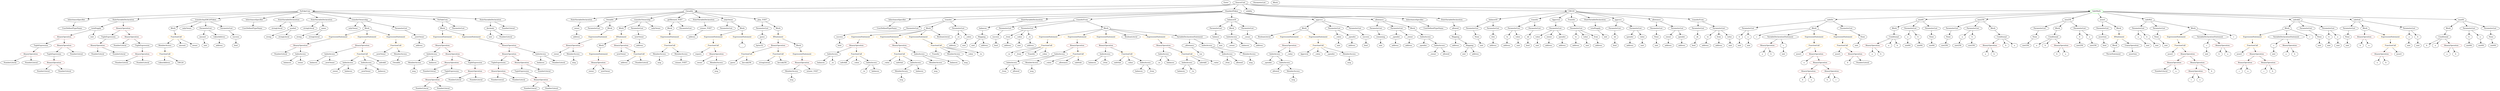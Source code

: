 strict digraph {
	graph [bb="0,0,17663,756"];
	node [label="\N"];
	Enter	[height=0.5,
		pos="8589.5,738",
		width=0.83628];
	NumberLiteral_Unnamed_17	[color=black,
		height=0.5,
		label=NumberLiteral,
		pos="2915.5,18",
		width=1.765];
	ElementaryTypeName_uint256_4	[color=black,
		height=0.5,
		label=uint256,
		pos="14675,378",
		width=1.0442];
	IndexAccess_Unnamed_17	[color=black,
		height=0.5,
		label=IndexAccess,
		pos="2975.5,306",
		width=1.6402];
	MemberAccess_Unnamed_12	[color=black,
		height=0.5,
		label=MemberAccess,
		pos="2850.5,234",
		width=1.9174];
	IndexAccess_Unnamed_17 -> MemberAccess_Unnamed_12	[pos="e,2878.8,250.81 2948.1,289.64 2930.7,279.88 2907.9,267.11 2888.7,256.38"];
	Identifier_balances_9	[color=black,
		height=0.5,
		label=balances,
		pos="2980.5,234",
		width=1.1828];
	IndexAccess_Unnamed_17 -> Identifier_balances_9	[pos="e,2979.3,252.1 2976.8,287.7 2977.3,280.41 2977.9,271.73 2978.5,263.54"];
	BinaryOperation_Unnamed_49	[color=brown,
		height=0.5,
		label=BinaryOperation,
		pos="3728.5,90",
		width=1.9867];
	NumberLiteral_Unnamed_23	[color=black,
		height=0.5,
		label=NumberLiteral,
		pos="3655.5,18",
		width=1.765];
	BinaryOperation_Unnamed_49 -> NumberLiteral_Unnamed_23	[pos="e,3673,35.713 3711.2,72.411 3702.2,63.757 3691,53.003 3681,43.417"];
	NumberLiteral_Unnamed_22	[color=black,
		height=0.5,
		label=NumberLiteral,
		pos="3800.5,18",
		width=1.765];
	BinaryOperation_Unnamed_49 -> NumberLiteral_Unnamed_22	[pos="e,3783.3,35.789 3746,72.055 3754.7,63.543 3765.5,53.068 3775.2,43.681"];
	ParameterList_Unnamed_5	[color=black,
		height=0.5,
		label=ParameterList,
		pos="15074,522",
		width=1.7095];
	Parameter_a	[color=black,
		height=0.5,
		label=a,
		pos="15067,450",
		width=0.75];
	ParameterList_Unnamed_5 -> Parameter_a	[pos="e,15068,468.1 15072,503.7 15071,496.41 15070,487.73 15069,479.54"];
	Parameter_b	[color=black,
		height=0.5,
		label=b,
		pos="15139,450",
		width=0.75];
	ParameterList_Unnamed_5 -> Parameter_b	[pos="e,15125,465.57 15089,504.41 15097,495.28 15108,483.81 15117,473.85"];
	ParameterList_Unnamed_6	[color=black,
		height=0.5,
		label=ParameterList,
		pos="15215,522",
		width=1.7095];
	Parameter_None	[color=black,
		height=0.5,
		label=None,
		pos="15215,450",
		width=0.85014];
	ParameterList_Unnamed_6 -> Parameter_None	[pos="e,15215,468.1 15215,503.7 15215,496.41 15215,487.73 15215,479.54"];
	ParameterList_Unnamed_45	[color=black,
		height=0.5,
		label=ParameterList,
		pos="8822.5,738",
		width=1.7095];
	Parameter_None_3	[color=black,
		height=0.5,
		label=None,
		pos="16341,450",
		width=0.85014];
	ElementaryTypeName_uint_13	[color=black,
		height=0.5,
		label=uint,
		pos="16341,378",
		width=0.75];
	Parameter_None_3 -> ElementaryTypeName_uint_13	[pos="e,16341,396.1 16341,431.7 16341,424.41 16341,415.73 16341,407.54"];
	ElementaryTypeName_uint_32	[color=black,
		height=0.5,
		label=uint,
		pos="1429.5,378",
		width=0.75];
	FunctionDefinition_safeDiv	[color=black,
		height=0.5,
		label=safeDiv,
		pos="12867,594",
		width=1.0719];
	ParameterList_Unnamed_7	[color=black,
		height=0.5,
		label=ParameterList,
		pos="12294,522",
		width=1.7095];
	FunctionDefinition_safeDiv -> ParameterList_Unnamed_7	[pos="e,12349,529.82 12829,588.46 12734,576.87 12482,546.04 12361,531.2"];
	Block_Unnamed_8	[color=black,
		height=0.5,
		label=Block,
		pos="12756,522",
		width=0.90558];
	FunctionDefinition_safeDiv -> Block_Unnamed_8	[pos="e,12777,536.26 12844,579 12828,568.5 12805,553.99 12786,542.37"];
	ParameterList_Unnamed_8	[color=black,
		height=0.5,
		label=ParameterList,
		pos="12978,522",
		width=1.7095];
	FunctionDefinition_safeDiv -> ParameterList_Unnamed_8	[pos="e,12953,538.68 12889,579 12904,569.17 12925,555.84 12943,544.64"];
	VariableDeclaration_to	[color=black,
		height=0.5,
		label=to,
		pos="11072,450",
		width=0.75];
	ElementaryTypeName_address_12	[color=black,
		height=0.5,
		label=address,
		pos="11089,378",
		width=1.0996];
	VariableDeclaration_to -> ElementaryTypeName_address_12	[pos="e,11084,396.28 11076,432.05 11077,424.6 11080,415.64 11082,407.22"];
	Identifier_a_10	[color=black,
		height=0.5,
		label=a,
		pos="17293,306",
		width=0.75];
	Identifier__owner_1	[color=black,
		height=0.5,
		label=_owner,
		pos="10042,306",
		width=1.0719];
	IndexAccess_Unnamed_19	[color=black,
		height=0.5,
		label=IndexAccess,
		pos="2227.5,306",
		width=1.6402];
	Identifier_balances_11	[color=black,
		height=0.5,
		label=balances,
		pos="2111.5,234",
		width=1.1828];
	IndexAccess_Unnamed_19 -> Identifier_balances_11	[pos="e,2135.2,249.3 2201.8,289.46 2185.1,279.38 2163.2,266.14 2145.1,255.24"];
	Identifier__newOwner	[color=black,
		height=0.5,
		label=_newOwner,
		pos="2227.5,234",
		width=1.5432];
	IndexAccess_Unnamed_19 -> Identifier__newOwner	[pos="e,2227.5,252.1 2227.5,287.7 2227.5,280.41 2227.5,271.73 2227.5,263.54"];
	BinaryOperation_Unnamed_41	[color=brown,
		height=0.5,
		label=BinaryOperation,
		pos="2975.5,378",
		width=1.9867];
	BinaryOperation_Unnamed_41 -> IndexAccess_Unnamed_17	[pos="e,2975.5,324.1 2975.5,359.7 2975.5,352.41 2975.5,343.73 2975.5,335.54"];
	BinaryOperation_Unnamed_42	[color=brown,
		height=0.5,
		label=BinaryOperation,
		pos="3124.5,306",
		width=1.9867];
	BinaryOperation_Unnamed_41 -> BinaryOperation_Unnamed_42	[pos="e,3091.7,322.45 3008.2,361.64 3029.7,351.55 3058,338.25 3081.3,327.29"];
	IndexAccess_Unnamed_20	[color=black,
		height=0.5,
		label=IndexAccess,
		pos="2360.5,234",
		width=1.6402];
	Identifier_owner_3	[color=black,
		height=0.5,
		label=owner,
		pos="2271.5,162",
		width=0.93331];
	IndexAccess_Unnamed_20 -> Identifier_owner_3	[pos="e,2290,177.48 2339.9,216.76 2327.6,207.12 2311.9,194.77 2298.7,184.34"];
	Identifier_balances_12	[color=black,
		height=0.5,
		label=balances,
		pos="2365.5,162",
		width=1.1828];
	IndexAccess_Unnamed_20 -> Identifier_balances_12	[pos="e,2364.3,180.1 2361.8,215.7 2362.3,208.41 2362.9,199.73 2363.5,191.54"];
	ParameterList_Unnamed_20	[color=black,
		height=0.5,
		label=ParameterList,
		pos="14359,522",
		width=1.7095];
	Parameter_None_7	[color=black,
		height=0.5,
		label=None,
		pos="14348,450",
		width=0.85014];
	ParameterList_Unnamed_20 -> Parameter_None_7	[pos="e,14350,468.1 14356,503.7 14355,496.32 14353,487.52 14352,479.25"];
	Parameter_newOwner	[color=black,
		height=0.5,
		label=newOwner,
		pos="4426.5,450",
		width=1.4046];
	ElementaryTypeName_address_1	[color=black,
		height=0.5,
		label=address,
		pos="4429.5,378",
		width=1.0996];
	Parameter_newOwner -> ElementaryTypeName_address_1	[pos="e,4428.8,396.1 4427.3,431.7 4427.6,424.41 4428,415.73 4428.3,407.54"];
	ElementaryTypeName_uint_8	[color=black,
		height=0.5,
		label=uint,
		pos="16996,378",
		width=0.75];
	BinaryOperation_Unnamed_16	[color=brown,
		height=0.5,
		label=BinaryOperation,
		pos="12693,162",
		width=1.9867];
	Identifier_b_5	[color=black,
		height=0.5,
		label=b,
		pos="12629,90",
		width=0.75];
	BinaryOperation_Unnamed_16 -> Identifier_b_5	[pos="e,12642,105.89 12677,144.05 12669,135.13 12659,124.06 12650,114.33"];
	Identifier_a_5	[color=black,
		height=0.5,
		label=a,
		pos="12701,90",
		width=0.75];
	BinaryOperation_Unnamed_16 -> Identifier_a_5	[pos="e,12699,108.1 12695,143.7 12695,136.41 12696,127.73 12697,119.54"];
	BinaryOperation_Unnamed_28	[color=brown,
		height=0.5,
		label=BinaryOperation,
		pos="5982.5,378",
		width=1.9867];
	IndexAccess_Unnamed_2	[color=black,
		height=0.5,
		label=IndexAccess,
		pos="5799.5,306",
		width=1.6402];
	BinaryOperation_Unnamed_28 -> IndexAccess_Unnamed_2	[pos="e,5835.2,320.65 5944.6,362.5 5915.9,351.5 5876.2,336.33 5845.6,324.63"];
	FunctionCall_Unnamed_11	[color=orange,
		height=0.5,
		label=FunctionCall,
		pos="5981.5,306",
		width=1.6125];
	BinaryOperation_Unnamed_28 -> FunctionCall_Unnamed_11	[pos="e,5981.8,324.1 5982.3,359.7 5982.2,352.41 5982.1,343.73 5981.9,335.54"];
	FunctionDefinition_balanceOf	[color=black,
		height=0.5,
		label=balanceOf,
		pos="10508,594",
		width=1.3491];
	ParameterList_Unnamed_23	[color=black,
		height=0.5,
		label=ParameterList,
		pos="10367,522",
		width=1.7095];
	FunctionDefinition_balanceOf -> ParameterList_Unnamed_23	[pos="e,10397,537.94 10479,579 10459,568.69 10430,554.52 10407,543.02"];
	ParameterList_Unnamed_22	[color=black,
		height=0.5,
		label=ParameterList,
		pos="10508,522",
		width=1.7095];
	FunctionDefinition_balanceOf -> ParameterList_Unnamed_22	[pos="e,10508,540.1 10508,575.7 10508,568.41 10508,559.73 10508,551.54"];
	Identifier_safeAdd	[color=black,
		height=0.5,
		label=safeAdd,
		pos="5886.5,234",
		width=1.1689];
	IndexAccess_Unnamed_10	[color=black,
		height=0.5,
		label=IndexAccess,
		pos="7423.5,306",
		width=1.6402];
	IndexAccess_Unnamed_11	[color=black,
		height=0.5,
		label=IndexAccess,
		pos="7066.5,234",
		width=1.6402];
	IndexAccess_Unnamed_10 -> IndexAccess_Unnamed_11	[pos="e,7110.3,246.51 7379.8,293.49 7371.7,291.54 7363.4,289.62 7355.5,288 7258.1,267.91 7232,272.09 7134.5,252 7130.2,251.11 7125.8,250.14 \
7121.3,249.12"];
	MemberAccess_Unnamed_9	[color=black,
		height=0.5,
		label=MemberAccess,
		pos="7212.5,234",
		width=1.9174];
	IndexAccess_Unnamed_10 -> MemberAccess_Unnamed_9	[pos="e,7253.9,248.71 7384.8,292.16 7351.1,280.95 7301.7,264.59 7264.5,252.25"];
	ExpressionStatement_Unnamed_17	[color=orange,
		height=0.5,
		label=ExpressionStatement,
		pos="7378.5,450",
		width=2.458];
	FunctionCall_Unnamed_16	[color=orange,
		height=0.5,
		label=FunctionCall,
		pos="7365.5,378",
		width=1.6125];
	ExpressionStatement_Unnamed_17 -> FunctionCall_Unnamed_16	[pos="e,7368.7,396.1 7375.3,431.7 7374,424.32 7372.3,415.52 7370.8,407.25"];
	ElementaryTypeName_string_1	[color=black,
		height=0.5,
		label=string,
		pos="1791.5,450",
		width=0.864];
	StateVariableDeclaration_Unnamed	[color=black,
		height=0.5,
		label=StateVariableDeclaration,
		pos="4023.5,594",
		width=2.8184];
	VariableDeclaration_owner	[color=black,
		height=0.5,
		label=owner,
		pos="3992.5,522",
		width=0.93331];
	StateVariableDeclaration_Unnamed -> VariableDeclaration_owner	[pos="e,3999.9,539.62 4015.9,575.7 4012.4,567.95 4008.3,558.64 4004.5,550.02"];
	ElementaryTypeName_address_9	[color=black,
		height=0.5,
		label=address,
		pos="11968,378",
		width=1.0996];
	InheritanceSpecifier_Unnamed	[color=black,
		height=0.5,
		label=InheritanceSpecifier,
		pos="6276.5,594",
		width=2.3333];
	UserDefinedTypeName_Unnamed	[color=black,
		height=0.5,
		label=UserDefinedTypeName,
		pos="6202.5,522",
		width=2.7214];
	InheritanceSpecifier_Unnamed -> UserDefinedTypeName_Unnamed	[pos="e,6220.5,540.03 6258.6,576.05 6249.7,567.61 6238.7,557.22 6228.8,547.89"];
	ElementaryTypeName_bool_6	[color=black,
		height=0.5,
		label=bool,
		pos="9573.5,378",
		width=0.76697];
	ElementaryTypeName_bool_7	[color=black,
		height=0.5,
		label=bool,
		pos="1652.5,378",
		width=0.76697];
	Identifier_b_7	[color=black,
		height=0.5,
		label=b,
		pos="16661,378",
		width=0.75];
	Parameter_balance	[color=black,
		height=0.5,
		label=balance,
		pos="8512.5,450",
		width=1.0719];
	ElementaryTypeName_uint_27	[color=black,
		height=0.5,
		label=uint,
		pos="8544.5,378",
		width=0.75];
	Parameter_balance -> ElementaryTypeName_uint_27	[pos="e,8537.1,395.31 8520.3,432.05 8523.9,424.12 8528.3,414.47 8532.4,405.59"];
	Identifier_b_11	[color=black,
		height=0.5,
		label=b,
		pos="17140,378",
		width=0.75];
	Parameter__from	[color=black,
		height=0.5,
		label=_from,
		pos="7079.5,450",
		width=0.93331];
	ElementaryTypeName_address_19	[color=black,
		height=0.5,
		label=address,
		pos="7079.5,378",
		width=1.0996];
	Parameter__from -> ElementaryTypeName_address_19	[pos="e,7079.5,396.1 7079.5,431.7 7079.5,424.41 7079.5,415.73 7079.5,407.54"];
	ParameterList_Unnamed_43	[color=black,
		height=0.5,
		label=ParameterList,
		pos="9652.5,522",
		width=1.7095];
	Parameter_remaining	[color=black,
		height=0.5,
		label=remaining,
		pos="9677.5,450",
		width=1.2798];
	ParameterList_Unnamed_43 -> Parameter_remaining	[pos="e,9671.4,468.1 9658.7,503.7 9661.4,496.15 9664.6,487.12 9667.7,478.68"];
	Identifier_balances_2	[color=black,
		height=0.5,
		label=balances,
		pos="5711.5,234",
		width=1.1828];
	TupleExpression_Unnamed_6	[color=black,
		height=0.5,
		label=TupleExpression,
		pos="3603.5,162",
		width=2.0422];
	TupleExpression_Unnamed_6 -> BinaryOperation_Unnamed_49	[pos="e,3700.3,106.82 3631.9,145.12 3649.2,135.45 3671.4,122.98 3690.2,112.44"];
	VariableDeclaration_c	[color=black,
		height=0.5,
		label=c,
		pos="15561,378",
		width=0.75];
	ElementaryTypeName_uint_3	[color=black,
		height=0.5,
		label=uint,
		pos="15561,306",
		width=0.75];
	VariableDeclaration_c -> ElementaryTypeName_uint_3	[pos="e,15561,324.1 15561,359.7 15561,352.41 15561,343.73 15561,335.54"];
	Identifier_owner_2	[color=black,
		height=0.5,
		label=owner,
		pos="4092.5,162",
		width=0.93331];
	ExpressionStatement_Unnamed_16	[color=orange,
		height=0.5,
		label=ExpressionStatement,
		pos="7573.5,450",
		width=2.458];
	BinaryOperation_Unnamed_31	[color=brown,
		height=0.5,
		label=BinaryOperation,
		pos="7558.5,378",
		width=1.9867];
	ExpressionStatement_Unnamed_16 -> BinaryOperation_Unnamed_31	[pos="e,7562.2,396.1 7569.8,431.7 7568.3,424.32 7566.4,415.52 7564.6,407.25"];
	Parameter_to_1	[color=black,
		height=0.5,
		label=to,
		pos="11978,450",
		width=0.75];
	Parameter_to_1 -> ElementaryTypeName_address_9	[pos="e,11970,396.1 11975,431.7 11974,424.32 11973,415.52 11972,407.25"];
	BinaryOperation_Unnamed_43	[color=brown,
		height=0.5,
		label=BinaryOperation,
		pos="3112.5,234",
		width=1.9867];
	NumberLiteral_Unnamed_15	[color=black,
		height=0.5,
		label=NumberLiteral,
		pos="2957.5,162",
		width=1.765];
	BinaryOperation_Unnamed_43 -> NumberLiteral_Unnamed_15	[pos="e,2990.3,177.8 3078.9,217.81 3055.9,207.43 3025.3,193.59 3000.5,182.41"];
	TupleExpression_Unnamed_4	[color=black,
		height=0.5,
		label=TupleExpression,
		pos="3112.5,162",
		width=2.0422];
	BinaryOperation_Unnamed_43 -> TupleExpression_Unnamed_4	[pos="e,3112.5,180.1 3112.5,215.7 3112.5,208.41 3112.5,199.73 3112.5,191.54"];
	BinaryOperation_Unnamed_47	[color=brown,
		height=0.5,
		label=BinaryOperation,
		pos="3513.5,306",
		width=1.9867];
	TupleExpression_Unnamed_7	[color=black,
		height=0.5,
		label=TupleExpression,
		pos="3440.5,234",
		width=2.0422];
	BinaryOperation_Unnamed_47 -> TupleExpression_Unnamed_7	[pos="e,3458.2,251.96 3496.2,288.41 3487.4,279.91 3476.4,269.37 3466.5,259.91"];
	BinaryOperation_Unnamed_48	[color=brown,
		height=0.5,
		label=BinaryOperation,
		pos="3603.5,234",
		width=1.9867];
	BinaryOperation_Unnamed_47 -> BinaryOperation_Unnamed_48	[pos="e,3582.4,251.47 3534.9,288.41 3546.4,279.43 3560.9,268.19 3573.5,258.34"];
	BinaryOperation_Unnamed_50	[color=brown,
		height=0.5,
		label=BinaryOperation,
		pos="3440.5,162",
		width=1.9867];
	NumberLiteral_Unnamed_24	[color=black,
		height=0.5,
		label=NumberLiteral,
		pos="3430.5,90",
		width=1.765];
	BinaryOperation_Unnamed_50 -> NumberLiteral_Unnamed_24	[pos="e,3433,108.1 3438.1,143.7 3437,136.32 3435.8,127.52 3434.6,119.25"];
	NumberLiteral_Unnamed_25	[color=black,
		height=0.5,
		label=NumberLiteral,
		pos="3575.5,90",
		width=1.765];
	BinaryOperation_Unnamed_50 -> NumberLiteral_Unnamed_25	[pos="e,3546.3,106.18 3470.8,145.29 3490.1,135.29 3515.3,122.23 3536.1,111.43"];
	ElementaryTypeName_uint_23	[color=black,
		height=0.5,
		label=uint,
		pos="6824.5,378",
		width=0.75];
	ElementaryTypeName_uint_20	[color=black,
		height=0.5,
		label=uint,
		pos="11542,378",
		width=0.75];
	IfStatement_Unnamed_2	[color=orange,
		height=0.5,
		label=IfStatement,
		pos="14959,450",
		width=1.4739];
	Block_Unnamed_16	[color=black,
		height=0.5,
		label=Block,
		pos="14929,378",
		width=0.90558];
	IfStatement_Unnamed_2 -> Block_Unnamed_16	[pos="e,14936,395.62 14951,431.7 14948,423.95 14944,414.64 14940,406.02"];
	UnaryOperation_Unnamed	[color=black,
		height=0.5,
		label=UnaryOperation,
		pos="15050,378",
		width=1.9452];
	IfStatement_Unnamed_2 -> UnaryOperation_Unnamed	[pos="e,15028,395.55 14979,433.12 14991,424.09 15006,412.62 15019,402.57"];
	Identifier_msg_4	[color=black,
		height=0.5,
		label=msg,
		pos="6562.5,162",
		width=0.75];
	BinaryOperation_Unnamed_44	[color=brown,
		height=0.5,
		label=BinaryOperation,
		pos="2987.5,90",
		width=1.9867];
	BinaryOperation_Unnamed_44 -> NumberLiteral_Unnamed_17	[pos="e,2932.8,35.789 2970.1,72.055 2961.4,63.543 2950.6,53.068 2940.9,43.681"];
	NumberLiteral_Unnamed_16	[color=black,
		height=0.5,
		label=NumberLiteral,
		pos="3060.5,18",
		width=1.765];
	BinaryOperation_Unnamed_44 -> NumberLiteral_Unnamed_16	[pos="e,3043.1,35.713 3004.8,72.411 3013.9,63.757 3025.1,53.003 3035.1,43.417"];
	FunctionDefinition_transfer_1	[color=black,
		height=0.5,
		label=transfer,
		pos="6632.5,594",
		width=1.0719];
	ParameterList_Unnamed_35	[color=black,
		height=0.5,
		label=ParameterList,
		pos="6380.5,522",
		width=1.7095];
	FunctionDefinition_transfer_1 -> ParameterList_Unnamed_35	[pos="e,6424.2,535.12 6599.9,583.92 6558.1,572.33 6485.3,552.11 6435.1,538.17"];
	Block_Unnamed_17	[color=black,
		height=0.5,
		label=Block,
		pos="6492.5,522",
		width=0.90558];
	FunctionDefinition_transfer_1 -> Block_Unnamed_17	[pos="e,6516.2,534.83 6606.9,580.16 6584.2,568.83 6551,552.24 6526.2,539.85"];
	ParameterList_Unnamed_34	[color=black,
		height=0.5,
		label=ParameterList,
		pos="6702.5,522",
		width=1.7095];
	FunctionDefinition_transfer_1 -> ParameterList_Unnamed_34	[pos="e,6685.7,539.8 6648.4,577.12 6657.1,568.42 6668.1,557.45 6677.9,547.66"];
	BinaryOperation_Unnamed_15	[color=brown,
		height=0.5,
		label=BinaryOperation,
		pos="12854,162",
		width=1.9867];
	Identifier_b_4	[color=black,
		height=0.5,
		label=b,
		pos="12818,90",
		width=0.75];
	BinaryOperation_Unnamed_15 -> Identifier_b_4	[pos="e,12826,107.14 12845,143.7 12841,135.75 12836,126.16 12831,117.34"];
	Identifier_c_2	[color=black,
		height=0.5,
		label=c,
		pos="12890,90",
		width=0.75];
	BinaryOperation_Unnamed_15 -> Identifier_c_2	[pos="e,12881,107.14 12862,143.7 12867,135.75 12871,126.16 12876,117.34"];
	NumberLiteral_Unnamed_26	[color=black,
		height=0.5,
		label=NumberLiteral,
		pos="1876.5,306",
		width=1.765];
	Block_Unnamed_25	[color=black,
		height=0.5,
		label=Block,
		pos="1195.5,522",
		width=0.90558];
	FunctionCall_Unnamed_20	[color=orange,
		height=0.5,
		label=FunctionCall,
		pos="1244.5,450",
		width=1.6125];
	Block_Unnamed_25 -> FunctionCall_Unnamed_20	[pos="e,1232.9,467.63 1206.9,504.76 1212.7,496.49 1219.9,486.23 1226.4,476.9"];
	VariableDeclaration_c_2	[color=black,
		height=0.5,
		label=c,
		pos="16085,378",
		width=0.75];
	ElementaryTypeName_uint_14	[color=black,
		height=0.5,
		label=uint,
		pos="16085,306",
		width=0.75];
	VariableDeclaration_c_2 -> ElementaryTypeName_uint_14	[pos="e,16085,324.1 16085,359.7 16085,352.41 16085,343.73 16085,335.54"];
	TupleExpression_Unnamed_7 -> BinaryOperation_Unnamed_50	[pos="e,3440.5,180.1 3440.5,215.7 3440.5,208.41 3440.5,199.73 3440.5,191.54"];
	ElementaryTypeName_address	[color=black,
		height=0.5,
		label=address,
		pos="3992.5,450",
		width=1.0996];
	ElementaryTypeName_address_10	[color=black,
		height=0.5,
		label=address,
		pos="11454,378",
		width=1.0996];
	MemberAccess_Unnamed_6	[color=black,
		height=0.5,
		label=MemberAccess,
		pos="6315.5,162",
		width=1.9174];
	Identifier_msg_5	[color=black,
		height=0.5,
		label=msg,
		pos="6315.5,90",
		width=0.75];
	MemberAccess_Unnamed_6 -> Identifier_msg_5	[pos="e,6315.5,108.1 6315.5,143.7 6315.5,136.41 6315.5,127.73 6315.5,119.54"];
	IndexAccess_Unnamed_7	[color=black,
		height=0.5,
		label=IndexAccess,
		pos="8354.5,234",
		width=1.6402];
	Identifier_balances_5	[color=black,
		height=0.5,
		label=balances,
		pos="8310.5,162",
		width=1.1828];
	IndexAccess_Unnamed_7 -> Identifier_balances_5	[pos="e,8321.1,179.79 8343.9,216.05 8338.9,208.06 8332.7,198.33 8327.1,189.4"];
	Identifier__to_4	[color=black,
		height=0.5,
		label=_to,
		pos="8398.5,162",
		width=0.75];
	IndexAccess_Unnamed_7 -> Identifier__to_4	[pos="e,8388.6,178.83 8365.2,216.05 8370.4,207.73 8376.8,197.54 8382.6,188.32"];
	BinaryOperation_Unnamed_46	[color=brown,
		height=0.5,
		label=BinaryOperation,
		pos="3513.5,378",
		width=1.9867];
	BinaryOperation_Unnamed_46 -> BinaryOperation_Unnamed_47	[pos="e,3513.5,324.1 3513.5,359.7 3513.5,352.41 3513.5,343.73 3513.5,335.54"];
	IndexAccess_Unnamed_18	[color=black,
		height=0.5,
		label=IndexAccess,
		pos="3735.5,306",
		width=1.6402];
	BinaryOperation_Unnamed_46 -> IndexAccess_Unnamed_18	[pos="e,3695.7,319.57 3556.9,363.34 3593.7,351.74 3646.5,335.08 3685.2,322.88"];
	Identifier__to_1	[color=black,
		height=0.5,
		label=_to,
		pos="6049.5,162",
		width=0.75];
	BinaryOperation_Unnamed_6	[color=brown,
		height=0.5,
		label=BinaryOperation,
		pos="15678,378",
		width=1.9867];
	Identifier_b	[color=black,
		height=0.5,
		label=b,
		pos="15655,306",
		width=0.75];
	BinaryOperation_Unnamed_6 -> Identifier_b	[pos="e,15660,324.1 15672,359.7 15669,352.24 15666,343.32 15664,334.97"];
	Identifier_a	[color=black,
		height=0.5,
		label=a,
		pos="15727,306",
		width=0.75];
	BinaryOperation_Unnamed_6 -> Identifier_a	[pos="e,15715,322.83 15689,360.05 15695,351.65 15703,341.32 15709,332.02"];
	ExpressionStatement_Unnamed_23	[color=orange,
		height=0.5,
		label=ExpressionStatement,
		pos="2261.5,450",
		width=2.458];
	BinaryOperation_Unnamed_52	[color=brown,
		height=0.5,
		label=BinaryOperation,
		pos="2017.5,378",
		width=1.9867];
	ExpressionStatement_Unnamed_23 -> BinaryOperation_Unnamed_52	[pos="e,2063.4,392.17 2211.9,434.75 2172,423.3 2115.9,407.22 2074.2,395.26"];
	StateVariableDeclaration_Unnamed_3	[color=black,
		height=0.5,
		label=StateVariableDeclaration,
		pos="6939.5,594",
		width=2.8184];
	VariableDeclaration_balances	[color=black,
		height=0.5,
		label=balances,
		pos="6889.5,522",
		width=1.1828];
	StateVariableDeclaration_Unnamed_3 -> VariableDeclaration_balances	[pos="e,6901.4,539.62 6927.2,575.7 6921.4,567.61 6914.4,557.81 6908,548.87"];
	Parameter_a_6	[color=black,
		height=0.5,
		label=a,
		pos="13792,450",
		width=0.75];
	ElementaryTypeName_uint256	[color=black,
		height=0.5,
		label=uint256,
		pos="13784,378",
		width=1.0442];
	Parameter_a_6 -> ElementaryTypeName_uint256	[pos="e,13785,396.1 13790,431.7 13789,424.41 13788,415.73 13787,407.54"];
	ElementaryTypeName_uint_26	[color=black,
		height=0.5,
		label=uint,
		pos="7164.5,378",
		width=0.75];
	Identifier_guess	[color=black,
		height=0.5,
		label=guess,
		pos="5095.5,234",
		width=0.87786];
	ElementaryTypeName_uint64_2	[color=black,
		height=0.5,
		label=uint64,
		pos="17620,378",
		width=0.91945];
	stringLiteral_Unnamed_2	[color=black,
		height=0.5,
		label=stringLiteral,
		pos="2137.5,522",
		width=1.5016];
	Block_Unnamed_20	[color=black,
		height=0.5,
		label=Block,
		pos="9120.5,522",
		width=0.90558];
	BooleanLiteral_Unnamed_2	[color=black,
		height=0.5,
		label=BooleanLiteral,
		pos="8865.5,450",
		width=1.7788];
	Block_Unnamed_20 -> BooleanLiteral_Unnamed_2	[pos="e,8910,463.2 9091.8,513.11 9050.4,501.76 8973.4,480.61 8920.8,466.17"];
	ExpressionStatement_Unnamed_18	[color=orange,
		height=0.5,
		label=ExpressionStatement,
		pos="9036.5,450",
		width=2.458];
	Block_Unnamed_20 -> ExpressionStatement_Unnamed_18	[pos="e,9056.9,467.95 9103.1,506.5 9092.3,497.47 9078.1,485.64 9065.6,475.23"];
	ExpressionStatement_Unnamed_19	[color=orange,
		height=0.5,
		label=ExpressionStatement,
		pos="9231.5,450",
		width=2.458];
	Block_Unnamed_20 -> ExpressionStatement_Unnamed_19	[pos="e,9205.3,467.57 9141.4,507.83 9156.7,498.21 9177.8,484.92 9195.7,473.61"];
	Parameter_who	[color=black,
		height=0.5,
		label=who,
		pos="10495,450",
		width=0.75];
	ElementaryTypeName_address_4	[color=black,
		height=0.5,
		label=address,
		pos="10482,378",
		width=1.0996];
	Parameter_who -> ElementaryTypeName_address_4	[pos="e,10485,396.1 10491,431.7 10490,424.32 10488,415.52 10487,407.25"];
	IndexAccess_Unnamed_15	[color=black,
		height=0.5,
		label=IndexAccess,
		pos="10005,450",
		width=1.6402];
	Identifier__spender_2	[color=black,
		height=0.5,
		label=_spender,
		pos="9967.5,378",
		width=1.2521];
	IndexAccess_Unnamed_15 -> Identifier__spender_2	[pos="e,9976.4,395.79 9995.6,432.05 9991.4,424.14 9986.3,414.54 9981.6,405.69"];
	IndexAccess_Unnamed_16	[color=black,
		height=0.5,
		label=IndexAccess,
		pos="10090,378",
		width=1.6402];
	IndexAccess_Unnamed_15 -> IndexAccess_Unnamed_16	[pos="e,10070,395.39 10024,432.76 10035,423.82 10049,412.55 10061,402.64"];
	Parameter_b_6	[color=black,
		height=0.5,
		label=b,
		pos="13878,450",
		width=0.75];
	ElementaryTypeName_uint256_1	[color=black,
		height=0.5,
		label=uint256,
		pos="13877,378",
		width=1.0442];
	Parameter_b_6 -> ElementaryTypeName_uint256_1	[pos="e,13877,396.1 13877,431.7 13877,424.41 13877,415.73 13877,407.54"];
	Identifier_msg_11	[color=black,
		height=0.5,
		label=msg,
		pos="2848.5,162",
		width=0.75];
	TupleExpression_Unnamed	[color=black,
		height=0.5,
		label=TupleExpression,
		pos="366.54,306",
		width=2.0422];
	BinaryOperation_Unnamed_35	[color=brown,
		height=0.5,
		label=BinaryOperation,
		pos="366.54,234",
		width=1.9867];
	TupleExpression_Unnamed -> BinaryOperation_Unnamed_35	[pos="e,366.54,252.1 366.54,287.7 366.54,280.41 366.54,271.73 366.54,263.54"];
	Identifier__to_5	[color=black,
		height=0.5,
		label=_to,
		pos="7043.5,306",
		width=0.75];
	ElementaryTypeName_bytes32	[color=black,
		height=0.5,
		label=bytes32,
		pos="5285.5,378",
		width=1.0996];
	MemberAccess_Unnamed_14	[color=black,
		height=0.5,
		label=MemberAccess,
		pos="1135.5,378",
		width=1.9174];
	FunctionCall_Unnamed_21	[color=orange,
		height=0.5,
		label=FunctionCall,
		pos="1135.5,306",
		width=1.6125];
	MemberAccess_Unnamed_14 -> FunctionCall_Unnamed_21	[pos="e,1135.5,324.1 1135.5,359.7 1135.5,352.41 1135.5,343.73 1135.5,335.54"];
	ExpressionStatement_Unnamed_22	[color=orange,
		height=0.5,
		label=ExpressionStatement,
		pos="2456.5,450",
		width=2.458];
	BinaryOperation_Unnamed_51	[color=brown,
		height=0.5,
		label=BinaryOperation,
		pos="2448.5,378",
		width=1.9867];
	ExpressionStatement_Unnamed_22 -> BinaryOperation_Unnamed_51	[pos="e,2450.5,396.1 2454.6,431.7 2453.7,424.41 2452.7,415.73 2451.8,407.54"];
	NumberLiteral_Unnamed_7	[color=black,
		height=0.5,
		label=NumberLiteral,
		pos="293.54,162",
		width=1.765];
	BinaryOperation_Unnamed_35 -> NumberLiteral_Unnamed_7	[pos="e,310.97,179.71 349.24,216.41 340.21,207.76 329,197 319,187.42"];
	NumberLiteral_Unnamed_6	[color=black,
		height=0.5,
		label=NumberLiteral,
		pos="438.54,162",
		width=1.765];
	BinaryOperation_Unnamed_35 -> NumberLiteral_Unnamed_6	[pos="e,421.27,179.79 383.97,216.05 392.72,207.54 403.5,197.07 413.15,187.68"];
	BinaryOperation_Unnamed_17	[color=brown,
		height=0.5,
		label=BinaryOperation,
		pos="16802,306",
		width=1.9867];
	Identifier_a_6	[color=black,
		height=0.5,
		label=a,
		pos="16766,234",
		width=0.75];
	BinaryOperation_Unnamed_17 -> Identifier_a_6	[pos="e,16774,251.14 16793,287.7 16789,279.75 16784,270.16 16779,261.34"];
	Identifier_b_6	[color=black,
		height=0.5,
		label=b,
		pos="16838,234",
		width=0.75];
	BinaryOperation_Unnamed_17 -> Identifier_b_6	[pos="e,16829,251.14 16810,287.7 16815,279.75 16819,270.16 16824,261.34"];
	Identifier__value_5	[color=black,
		height=0.5,
		label=_value,
		pos="7334.5,234",
		width=0.96103];
	Identifier_balances_7	[color=black,
		height=0.5,
		label=balances,
		pos="7995.5,162",
		width=1.1828];
	Identifier_Approval	[color=black,
		height=0.5,
		label=Approval,
		pos="9149.5,306",
		width=1.266];
	Identifier_amount	[color=black,
		height=0.5,
		label=amount,
		pos="1260.5,378",
		width=1.0581];
	Identifier__value_8	[color=black,
		height=0.5,
		label=_value,
		pos="9247.5,306",
		width=0.96103];
	NumberLiteral_Unnamed_19	[color=black,
		height=0.5,
		label=NumberLiteral,
		pos="3140.5,90",
		width=1.765];
	Parameter_ok_2	[color=black,
		height=0.5,
		label=ok,
		pos="11369,450",
		width=0.75];
	ElementaryTypeName_bool_3	[color=black,
		height=0.5,
		label=bool,
		pos="11369,378",
		width=0.76697];
	Parameter_ok_2 -> ElementaryTypeName_bool_3	[pos="e,11369,396.1 11369,431.7 11369,424.41 11369,415.73 11369,407.54"];
	Block_Unnamed_7	[color=black,
		height=0.5,
		label=Block,
		pos="15465,522",
		width=0.90558];
	ExpressionStatement_Unnamed_6	[color=orange,
		height=0.5,
		label=ExpressionStatement,
		pos="15352,450",
		width=2.458];
	Block_Unnamed_7 -> ExpressionStatement_Unnamed_6	[pos="e,15378,467.57 15443,507.83 15428,498.21 15406,484.92 15388,473.61"];
	VariableDeclarationStatement_Unnamed	[color=black,
		height=0.5,
		label=VariableDeclarationStatement,
		pos="15578,450",
		width=3.3174];
	Block_Unnamed_7 -> VariableDeclarationStatement_Unnamed	[pos="e,15550,467.82 15486,507.83 15501,498.28 15522,485.1 15541,473.85"];
	Identifier_c_1	[color=black,
		height=0.5,
		label=c,
		pos="15742,450",
		width=0.75];
	Block_Unnamed_7 -> Identifier_c_1	[pos="e,15721,461.88 15496,516.41 15543,509.08 15632,492.97 15706,468 15707,467.47 15709,466.89 15710,466.28"];
	InheritanceSpecifier_Unnamed_2	[color=black,
		height=0.5,
		label=InheritanceSpecifier,
		pos="581.54,594",
		width=2.3333];
	UserDefinedTypeName_Unnamed_2	[color=black,
		height=0.5,
		label=UserDefinedTypeName,
		pos="550.54,522",
		width=2.7214];
	InheritanceSpecifier_Unnamed_2 -> UserDefinedTypeName_Unnamed_2	[pos="e,558.11,540.1 573.88,575.7 570.5,568.07 566.44,558.92 562.67,550.4"];
	ElementaryTypeName_uint_19	[color=black,
		height=0.5,
		label=uint,
		pos="12150,378",
		width=0.75];
	ElementaryTypeName_address_3	[color=black,
		height=0.5,
		label=address,
		pos="4820.5,450",
		width=1.0996];
	Identifier__newOwner_2	[color=black,
		height=0.5,
		label=_newOwner,
		pos="2580.5,306",
		width=1.5432];
	ElementaryTypeName_address_23	[color=black,
		height=0.5,
		label=address,
		pos="9864.5,378",
		width=1.0996];
	ParameterList_Unnamed_31	[color=black,
		height=0.5,
		label=ParameterList,
		pos="11338,522",
		width=1.7095];
	ParameterList_Unnamed_31 -> Parameter_ok_2	[pos="e,11361,467.62 11345,503.7 11349,495.95 11353,486.64 11357,478.02"];
	Identifier__from	[color=black,
		height=0.5,
		label=_from,
		pos="8654.5,234",
		width=0.93331];
	BinaryOperation_Unnamed_42 -> BinaryOperation_Unnamed_43	[pos="e,3115.5,252.1 3121.6,287.7 3120.3,280.32 3118.8,271.52 3117.4,263.25"];
	TupleExpression_Unnamed_5	[color=black,
		height=0.5,
		label=TupleExpression,
		pos="3275.5,234",
		width=2.0422];
	BinaryOperation_Unnamed_42 -> TupleExpression_Unnamed_5	[pos="e,3242.2,250.45 3157.7,289.64 3179.5,279.51 3208.4,266.13 3232.1,255.15"];
	ParameterList_Unnamed_40	[color=black,
		height=0.5,
		label=ParameterList,
		pos="9370.5,522",
		width=1.7095];
	Parameter__value_2	[color=black,
		height=0.5,
		label=_value,
		pos="9372.5,450",
		width=0.96103];
	ParameterList_Unnamed_40 -> Parameter__value_2	[pos="e,9372.1,468.1 9371,503.7 9371.2,496.41 9371.5,487.73 9371.7,479.54"];
	Parameter__spender	[color=black,
		height=0.5,
		label=_spender,
		pos="9470.5,450",
		width=1.2521];
	ParameterList_Unnamed_40 -> Parameter__spender	[pos="e,9449,466.1 9393.2,505.12 9406.9,495.52 9424.6,483.16 9439.6,472.67"];
	FunctionCall_Unnamed_8	[color=orange,
		height=0.5,
		label=FunctionCall,
		pos="16863,378",
		width=1.6125];
	FunctionCall_Unnamed_8 -> BinaryOperation_Unnamed_17	[pos="e,16816,323.96 16848,360.41 16841,352.08 16832,341.8 16824,332.49"];
	Identifier_assert_3	[color=black,
		height=0.5,
		label=assert,
		pos="16924,306",
		width=0.89172];
	FunctionCall_Unnamed_8 -> Identifier_assert_3	[pos="e,16910,322.51 16877,360.41 16885,351.62 16894,340.66 16903,330.96"];
	NumberLiteral_Unnamed_18	[color=black,
		height=0.5,
		label=NumberLiteral,
		pos="3285.5,90",
		width=1.765];
	Identifier_balances_10	[color=black,
		height=0.5,
		label=balances,
		pos="3735.5,234",
		width=1.1828];
	Identifier_allowed_2	[color=black,
		height=0.5,
		label=allowed,
		pos="8991.5,162",
		width=1.0858];
	Identifier_a_7	[color=black,
		height=0.5,
		label=a,
		pos="16733,378",
		width=0.75];
	Parameter_a_2	[color=black,
		height=0.5,
		label=a,
		pos="16996,450",
		width=0.75];
	Parameter_a_2 -> ElementaryTypeName_uint_8	[pos="e,16996,396.1 16996,431.7 16996,424.41 16996,415.73 16996,407.54"];
	ElementaryTypeName_uint_30	[color=black,
		height=0.5,
		label=uint,
		pos="3303.5,450",
		width=0.75];
	FunctionCall_Unnamed_12	[color=orange,
		height=0.5,
		label=FunctionCall,
		pos="6551.5,378",
		width=1.6125];
	Identifier_Transfer	[color=black,
		height=0.5,
		label=Transfer,
		pos="6551.5,306",
		width=1.1689];
	FunctionCall_Unnamed_12 -> Identifier_Transfer	[pos="e,6551.5,324.1 6551.5,359.7 6551.5,352.41 6551.5,343.73 6551.5,335.54"];
	MemberAccess_Unnamed_7	[color=black,
		height=0.5,
		label=MemberAccess,
		pos="6680.5,306",
		width=1.9174];
	FunctionCall_Unnamed_12 -> MemberAccess_Unnamed_7	[pos="e,6651.7,322.64 6579.5,361.81 6597.7,351.95 6621.6,338.96 6641.7,328.1"];
	Identifier__value_2	[color=black,
		height=0.5,
		label=_value,
		pos="6802.5,306",
		width=0.96103];
	FunctionCall_Unnamed_12 -> Identifier__value_2	[pos="e,6776.2,317.76 6595.4,365.84 6655,350.67 6754.6,325.26 6758.5,324 6760.8,323.28 6763.1,322.5 6765.4,321.7"];
	Identifier__to_2	[color=black,
		height=0.5,
		label=_to,
		pos="6882.5,306",
		width=0.75];
	FunctionCall_Unnamed_12 -> Identifier__to_2	[pos="e,6862,317.92 6594.3,365.53 6602.3,363.55 6610.7,361.62 6618.5,360 6719,339.36 6748.5,354.21 6846.5,324 6848.1,323.5 6849.8,322.95 \
6851.4,322.35"];
	FunctionCall_Unnamed_10	[color=orange,
		height=0.5,
		label=FunctionCall,
		pos="6297.5,306",
		width=1.6125];
	Identifier__value	[color=black,
		height=0.5,
		label=_value,
		pos="6205.5,234",
		width=0.96103];
	FunctionCall_Unnamed_10 -> Identifier__value	[pos="e,6224.5,249.39 6276.7,289.12 6263.9,279.41 6247.4,266.89 6233.6,256.33"];
	Identifier_safeSub	[color=black,
		height=0.5,
		label=safeSub,
		pos="6298.5,234",
		width=1.1274];
	FunctionCall_Unnamed_10 -> Identifier_safeSub	[pos="e,6298.3,252.1 6297.8,287.7 6297.9,280.41 6298,271.73 6298.1,263.54"];
	IndexAccess_Unnamed_1	[color=black,
		height=0.5,
		label=IndexAccess,
		pos="6416.5,234",
		width=1.6402];
	FunctionCall_Unnamed_10 -> IndexAccess_Unnamed_1	[pos="e,6390.1,250.57 6323.7,289.64 6340.3,279.86 6362,267.05 6380.3,256.3"];
	Identifier_msg_10	[color=black,
		height=0.5,
		label=msg,
		pos="9477.5,234",
		width=0.75];
	Parameter_None_5	[color=black,
		height=0.5,
		label=None,
		pos="13600,450",
		width=0.85014];
	ElementaryTypeName_uint64_5	[color=black,
		height=0.5,
		label=uint64,
		pos="13602,378",
		width=0.91945];
	Parameter_None_5 -> ElementaryTypeName_uint64_5	[pos="e,13601,396.1 13600,431.7 13600,424.41 13600,415.73 13601,407.54"];
	Block_Unnamed_23	[color=black,
		height=0.5,
		label=Block,
		pos="8934.5,738",
		width=0.90558];
	ModifierInvocation_onlyOwner_1	[color=black,
		height=0.5,
		label=onlyOwner,
		pos="2354.5,522",
		width=1.4323];
	Identifier__newOwner_1	[color=black,
		height=0.5,
		label=_newOwner,
		pos="2491.5,162",
		width=1.5432];
	BinaryOperation_Unnamed	[color=brown,
		height=0.5,
		label=BinaryOperation,
		pos="3967.5,378",
		width=1.9867];
	Identifier_owner	[color=black,
		height=0.5,
		label=owner,
		pos="3846.5,306",
		width=0.93331];
	BinaryOperation_Unnamed -> Identifier_owner	[pos="e,3868.9,319.94 3939.8,360.94 3921.6,350.4 3897.7,336.59 3878.6,325.57"];
	MemberAccess_Unnamed	[color=black,
		height=0.5,
		label=MemberAccess,
		pos="3967.5,306",
		width=1.9174];
	BinaryOperation_Unnamed -> MemberAccess_Unnamed	[pos="e,3967.5,324.1 3967.5,359.7 3967.5,352.41 3967.5,343.73 3967.5,335.54"];
	Identifier__to	[color=black,
		height=0.5,
		label=_to,
		pos="5799.5,234",
		width=0.75];
	Parameter_success	[color=black,
		height=0.5,
		label=success,
		pos="5867.5,450",
		width=1.1135];
	ParameterList_Unnamed_35 -> Parameter_success	[pos="e,5898.4,461.94 6335.7,509.23 6327,507.26 6318,505.41 6309.5,504 6138.7,475.76 6091.3,502.2 5921.5,468 5917.5,467.19 5913.3,466.18 \
5909.2,465.07"];
	FunctionDefinition_min64	[color=black,
		height=0.5,
		label=min64,
		pos="13527,594",
		width=0.91945];
	Block_Unnamed_12	[color=black,
		height=0.5,
		label=Block,
		pos="13343,522",
		width=0.90558];
	FunctionDefinition_min64 -> Block_Unnamed_12	[pos="e,13368,533.54 13499,583.16 13471,572.68 13424,555.5 13385,540 13383,539.26 13381,538.5 13379,537.73"];
	ParameterList_Unnamed_15	[color=black,
		height=0.5,
		label=ParameterList,
		pos="13456,522",
		width=1.7095];
	FunctionDefinition_min64 -> ParameterList_Unnamed_15	[pos="e,13472,539.63 13511,577.81 13502,569.02 13491,557.73 13481,547.69"];
	ParameterList_Unnamed_16	[color=black,
		height=0.5,
		label=ParameterList,
		pos="13597,522",
		width=1.7095];
	FunctionDefinition_min64 -> ParameterList_Unnamed_16	[pos="e,13580,539.63 13542,577.81 13551,569.02 13562,557.73 13572,547.69"];
	Block_Unnamed_11	[color=black,
		height=0.5,
		label=Block,
		pos="17335,522",
		width=0.90558];
	Conditional_Unnamed	[color=black,
		height=0.5,
		label=Conditional,
		pos="17271,450",
		width=1.4877];
	Block_Unnamed_11 -> Conditional_Unnamed	[pos="e,17286,467.47 17320,505.46 17312,496.74 17302,485.65 17293,475.76"];
	FunctionDefinition_transferFrom_1	[color=black,
		height=0.5,
		label=transferFrom,
		pos="7506.5,594",
		width=1.6402];
	ParameterList_Unnamed_37	[color=black,
		height=0.5,
		label=ParameterList,
		pos="7019.5,522",
		width=1.7095];
	FunctionDefinition_transferFrom_1 -> ParameterList_Unnamed_37	[pos="e,7073.4,531.01 7453.9,585.58 7381.8,575.41 7248.3,556.52 7134.5,540 7118.3,537.64 7100.8,535.07 7084.5,532.66"];
	ParameterList_Unnamed_36	[color=black,
		height=0.5,
		label=ParameterList,
		pos="7205.5,522",
		width=1.7095];
	FunctionDefinition_transferFrom_1 -> ParameterList_Unnamed_36	[pos="e,7252.6,533.94 7460.5,582.29 7407.7,570.01 7321,549.86 7263.6,536.51"];
	Block_Unnamed_18	[color=black,
		height=0.5,
		label=Block,
		pos="7768.5,522",
		width=0.90558];
	FunctionDefinition_transferFrom_1 -> Block_Unnamed_18	[pos="e,7739.4,530.78 7549.8,581.44 7599.5,568.18 7680.2,546.6 7728.5,533.7"];
	Conditional_Unnamed_3	[color=black,
		height=0.5,
		label=Conditional,
		pos="14471,450",
		width=1.4877];
	Identifier_a_17	[color=black,
		height=0.5,
		label=a,
		pos="14359,378",
		width=0.75];
	Conditional_Unnamed_3 -> Identifier_a_17	[pos="e,14378,391.08 14446,433.64 14429,422.89 14406,408.49 14388,397.17"];
	Identifier_b_17	[color=black,
		height=0.5,
		label=b,
		pos="14431,378",
		width=0.75];
	Conditional_Unnamed_3 -> Identifier_b_17	[pos="e,14440,395.31 14461,432.05 14456,424.03 14451,414.26 14446,405.3"];
	BinaryOperation_Unnamed_26	[color=brown,
		height=0.5,
		label=BinaryOperation,
		pos="14548,378",
		width=1.9867];
	Conditional_Unnamed_3 -> BinaryOperation_Unnamed_26	[pos="e,14529,395.63 14488,432.76 14498,423.97 14510,412.93 14521,403.14"];
	BinaryOperation_Unnamed_32	[color=brown,
		height=0.5,
		label=BinaryOperation,
		pos="9036.5,378",
		width=1.9867];
	ExpressionStatement_Unnamed_18 -> BinaryOperation_Unnamed_32	[pos="e,9036.5,396.1 9036.5,431.7 9036.5,424.41 9036.5,415.73 9036.5,407.54"];
	ElementaryTypeName_uint_5	[color=black,
		height=0.5,
		label=uint,
		pos="12222,378",
		width=0.75];
	MemberAccess_Unnamed_4	[color=black,
		height=0.5,
		label=MemberAccess,
		pos="4572.5,306",
		width=1.9174];
	Identifier_msg_3	[color=black,
		height=0.5,
		label=msg,
		pos="4572.5,234",
		width=0.75];
	MemberAccess_Unnamed_4 -> Identifier_msg_3	[pos="e,4572.5,252.1 4572.5,287.7 4572.5,280.41 4572.5,271.73 4572.5,263.54"];
	ParameterList_Unnamed_18	[color=black,
		height=0.5,
		label=ParameterList,
		pos="13738,522",
		width=1.7095];
	Parameter_None_6	[color=black,
		height=0.5,
		label=None,
		pos="13703,450",
		width=0.85014];
	ParameterList_Unnamed_18 -> Parameter_None_6	[pos="e,13711,467.62 13729,503.7 13725,495.87 13720,486.44 13716,477.73"];
	ElementaryTypeName_uint_29	[color=black,
		height=0.5,
		label=uint,
		pos="9677.5,378",
		width=0.75];
	BinaryOperation_Unnamed_18	[color=brown,
		height=0.5,
		label=BinaryOperation,
		pos="16685,450",
		width=1.9867];
	BinaryOperation_Unnamed_18 -> Identifier_b_7	[pos="e,16666,395.62 16679,431.7 16676,424.04 16673,414.85 16670,406.3"];
	BinaryOperation_Unnamed_18 -> Identifier_a_7	[pos="e,16722,394.83 16696,432.05 16702,423.73 16709,413.54 16715,404.32"];
	Parameter_b_3	[color=black,
		height=0.5,
		label=b,
		pos="16417,450",
		width=0.75];
	ElementaryTypeName_uint_12	[color=black,
		height=0.5,
		label=uint,
		pos="16417,378",
		width=0.75];
	Parameter_b_3 -> ElementaryTypeName_uint_12	[pos="e,16417,396.1 16417,431.7 16417,424.41 16417,415.73 16417,407.54"];
	VariableDeclaration_totalSupply_1	[color=black,
		height=0.5,
		label=totalSupply,
		pos="719.54,522",
		width=1.4739];
	BinaryOperation_Unnamed_33	[color=brown,
		height=0.5,
		label=BinaryOperation,
		pos="470.54,450",
		width=1.9867];
	VariableDeclaration_totalSupply_1 -> BinaryOperation_Unnamed_33	[pos="e,516.8,464 679.53,509.75 638.42,498.2 574.05,480.1 527.6,467.04"];
	ElementaryTypeName_uint_31	[color=black,
		height=0.5,
		label=uint,
		pos="657.54,450",
		width=0.75];
	VariableDeclaration_totalSupply_1 -> ElementaryTypeName_uint_31	[pos="e,670.86,466.04 704.85,504.41 696.95,495.5 687.08,484.35 678.4,474.56"];
	Parameter_b_7	[color=black,
		height=0.5,
		label=b,
		pos="14675,450",
		width=0.75];
	Parameter_b_7 -> ElementaryTypeName_uint256_4	[pos="e,14675,396.1 14675,431.7 14675,424.41 14675,415.73 14675,407.54"];
	ExpressionStatement_Unnamed_10	[color=orange,
		height=0.5,
		label=ExpressionStatement,
		pos="15875,450",
		width=2.458];
	FunctionCall_Unnamed_9	[color=orange,
		height=0.5,
		label=FunctionCall,
		pos="15875,378",
		width=1.6125];
	ExpressionStatement_Unnamed_10 -> FunctionCall_Unnamed_9	[pos="e,15875,396.1 15875,431.7 15875,424.41 15875,415.73 15875,407.54"];
	Identifier_msg_6	[color=black,
		height=0.5,
		label=msg,
		pos="6780.5,234",
		width=0.75];
	Identifier_assert_1	[color=black,
		height=0.5,
		label=assert,
		pos="12894,306",
		width=0.89172];
	FunctionDefinition_max256	[color=black,
		height=0.5,
		label=max256,
		pos="13969,594",
		width=1.0996];
	FunctionDefinition_max256 -> ParameterList_Unnamed_18	[pos="e,13779,535.61 13936,583.27 13899,571.78 13835,552.52 13790,538.86"];
	ParameterList_Unnamed_17	[color=black,
		height=0.5,
		label=ParameterList,
		pos="13879,522",
		width=1.7095];
	FunctionDefinition_max256 -> ParameterList_Unnamed_17	[pos="e,13899,539.29 13949,578.15 13938,568.89 13922,556.78 13908,546.26"];
	Block_Unnamed_13	[color=black,
		height=0.5,
		label=Block,
		pos="14025,522",
		width=0.90558];
	FunctionDefinition_max256 -> Block_Unnamed_13	[pos="e,14012,538.67 13982,576.76 13988,568.07 13997,557.19 14005,547.49"];
	ElementaryTypeName_uint64_1	[color=black,
		height=0.5,
		label=uint64,
		pos="17452,378",
		width=0.91945];
	Identifier__from_4	[color=black,
		height=0.5,
		label=_from,
		pos="7122.5,306",
		width=0.93331];
	ParameterList_Unnamed_29	[color=black,
		height=0.5,
		label=ParameterList,
		pos="11902,522",
		width=1.7095];
	Parameter_ok_1	[color=black,
		height=0.5,
		label=ok,
		pos="11893,450",
		width=0.75];
	ParameterList_Unnamed_29 -> Parameter_ok_1	[pos="e,11895,468.1 11899,503.7 11898,496.32 11897,487.52 11896,479.25"];
	ElementaryTypeName_uint_24	[color=black,
		height=0.5,
		label=uint,
		pos="10266,306",
		width=0.75];
	Block_Unnamed_14	[color=black,
		height=0.5,
		label=Block,
		pos="14492,522",
		width=0.90558];
	Block_Unnamed_14 -> Conditional_Unnamed_3	[pos="e,14476,468.28 14486,504.05 14484,496.6 14482,487.64 14479,479.22"];
	IndexAccess_Unnamed_6	[color=black,
		height=0.5,
		label=IndexAccess,
		pos="8161.5,306",
		width=1.6402];
	Identifier__to_3	[color=black,
		height=0.5,
		label=_to,
		pos="8146.5,234",
		width=0.75];
	IndexAccess_Unnamed_6 -> Identifier__to_3	[pos="e,8150.2,252.1 8157.8,287.7 8156.3,280.32 8154.4,271.52 8152.6,263.25"];
	Identifier_balances_4	[color=black,
		height=0.5,
		label=balances,
		pos="8234.5,234",
		width=1.1828];
	IndexAccess_Unnamed_6 -> Identifier_balances_4	[pos="e,8217.9,250.99 8178.8,288.41 8188.1,279.57 8199.6,268.53 8209.7,258.79"];
	ElementaryTypeName_address_21	[color=black,
		height=0.5,
		label=address,
		pos="8827.5,378",
		width=1.0996];
	ParameterList_Unnamed_42	[color=black,
		height=0.5,
		label=ParameterList,
		pos="9793.5,522",
		width=1.7095];
	Parameter__spender_1	[color=black,
		height=0.5,
		label=_spender,
		pos="9786.5,450",
		width=1.2521];
	ParameterList_Unnamed_42 -> Parameter__spender_1	[pos="e,9788.2,468.1 9791.8,503.7 9791.1,496.41 9790.2,487.73 9789.4,479.54"];
	Parameter__owner_1	[color=black,
		height=0.5,
		label=_owner,
		pos="9888.5,450",
		width=1.0719];
	ParameterList_Unnamed_42 -> Parameter__owner_1	[pos="e,9868.6,465.72 9815.6,504.76 9828.7,495.09 9845.5,482.7 9859.7,472.25"];
	Block_Unnamed_22	[color=black,
		height=0.5,
		label=Block,
		pos="2975.5,522",
		width=0.90558];
	ExpressionStatement_Unnamed_20	[color=orange,
		height=0.5,
		label=ExpressionStatement,
		pos="2975.5,450",
		width=2.458];
	Block_Unnamed_22 -> ExpressionStatement_Unnamed_20	[pos="e,2975.5,468.1 2975.5,503.7 2975.5,496.41 2975.5,487.73 2975.5,479.54"];
	ExpressionStatement_Unnamed_21	[color=orange,
		height=0.5,
		label=ExpressionStatement,
		pos="3170.5,450",
		width=2.458];
	Block_Unnamed_22 -> ExpressionStatement_Unnamed_21	[pos="e,3125.1,465.81 3000.6,510.32 3005.8,508.17 3011.4,505.97 3016.5,504 3048.7,491.83 3085,479.27 3114.3,469.44"];
	Identifier_c_3	[color=black,
		height=0.5,
		label=c,
		pos="12366,450",
		width=0.75];
	ElementaryTypeName_uint_17	[color=black,
		height=0.5,
		label=uint,
		pos="11616,378",
		width=0.75];
	IndexAccess_Unnamed_21	[color=black,
		height=0.5,
		label=IndexAccess,
		pos="2496.5,234",
		width=1.6402];
	IndexAccess_Unnamed_21 -> Identifier__newOwner_1	[pos="e,2492.8,180.1 2495.3,215.7 2494.8,208.41 2494.2,199.73 2493.6,191.54"];
	Identifier_balances_13	[color=black,
		height=0.5,
		label=balances,
		pos="2607.5,162",
		width=1.1828];
	IndexAccess_Unnamed_21 -> Identifier_balances_13	[pos="e,2584.6,177.46 2521.4,217.29 2537.3,207.32 2557.9,194.3 2575,183.52"];
	ExpressionStatement_Unnamed_15	[color=orange,
		height=0.5,
		label=ExpressionStatement,
		pos="7768.5,450",
		width=2.458];
	BinaryOperation_Unnamed_30	[color=brown,
		height=0.5,
		label=BinaryOperation,
		pos="7768.5,378",
		width=1.9867];
	ExpressionStatement_Unnamed_15 -> BinaryOperation_Unnamed_30	[pos="e,7768.5,396.1 7768.5,431.7 7768.5,424.41 7768.5,415.73 7768.5,407.54"];
	ExpressionStatement_Unnamed_3	[color=orange,
		height=0.5,
		label=ExpressionStatement,
		pos="4143.5,306",
		width=2.458];
	BinaryOperation_Unnamed_3	[color=brown,
		height=0.5,
		label=BinaryOperation,
		pos="4143.5,234",
		width=1.9867];
	ExpressionStatement_Unnamed_3 -> BinaryOperation_Unnamed_3	[pos="e,4143.5,252.1 4143.5,287.7 4143.5,280.41 4143.5,271.73 4143.5,263.54"];
	NumberLiteral_Unnamed_20	[color=black,
		height=0.5,
		label=NumberLiteral,
		pos="3859.5,234",
		width=1.765];
	ExpressionStatement_Unnamed_5	[color=orange,
		height=0.5,
		label=ExpressionStatement,
		pos="4645.5,450",
		width=2.458];
	FunctionCall_Unnamed_4	[color=orange,
		height=0.5,
		label=FunctionCall,
		pos="4645.5,378",
		width=1.6125];
	ExpressionStatement_Unnamed_5 -> FunctionCall_Unnamed_4	[pos="e,4645.5,396.1 4645.5,431.7 4645.5,424.41 4645.5,415.73 4645.5,407.54"];
	FunctionCall_Unnamed_5	[color=orange,
		height=0.5,
		label=FunctionCall,
		pos="15412,378",
		width=1.6125];
	ExpressionStatement_Unnamed_6 -> FunctionCall_Unnamed_5	[pos="e,15397,395.79 15366,432.05 15373,423.71 15382,413.49 15390,404.25"];
	ElementaryTypeName_uint_10	[color=black,
		height=0.5,
		label=uint,
		pos="16565,378",
		width=0.75];
	MemberAccess_Unnamed_2	[color=black,
		height=0.5,
		label=MemberAccess,
		pos="5503.5,162",
		width=1.9174];
	Identifier_msg_2	[color=black,
		height=0.5,
		label=msg,
		pos="5503.5,90",
		width=0.75];
	MemberAccess_Unnamed_2 -> Identifier_msg_2	[pos="e,5503.5,108.1 5503.5,143.7 5503.5,136.41 5503.5,127.73 5503.5,119.54"];
	Identifier_assert_2	[color=black,
		height=0.5,
		label=assert,
		pos="12637,306",
		width=0.89172];
	VariableDeclaration__allowance	[color=black,
		height=0.5,
		label=_allowance,
		pos="8311.5,378",
		width=1.4462];
	ElementaryTypeName_var	[color=black,
		height=0.5,
		label=var,
		pos="8457.5,306",
		width=0.75];
	VariableDeclaration__allowance -> ElementaryTypeName_var	[pos="e,8436.1,317.28 8341.1,362.83 8365.7,351.02 8400.8,334.22 8426,322.14"];
	ParameterList_Unnamed_17 -> Parameter_a_6	[pos="e,13808,464.56 13858,504.76 13846,494.85 13830,482.09 13817,471.49"];
	ParameterList_Unnamed_17 -> Parameter_b_6	[pos="e,13878,468.1 13878,503.7 13878,496.41 13878,487.73 13878,479.54"];
	ElementaryTypeName_uint	[color=black,
		height=0.5,
		label=uint,
		pos="15165,378",
		width=0.75];
	Parameter_a -> ElementaryTypeName_uint	[pos="e,15147,391.76 15085,436.16 15099,425.6 15120,410.47 15137,398.43"];
	FunctionCall_Unnamed_6	[color=orange,
		height=0.5,
		label=FunctionCall,
		pos="12947,378",
		width=1.6125];
	FunctionCall_Unnamed_6 -> Identifier_assert_1	[pos="e,12906,322.83 12934,360.05 12927,351.56 12919,341.11 12912,331.73"];
	BinaryOperation_Unnamed_11	[color=brown,
		height=0.5,
		label=BinaryOperation,
		pos="13016,306",
		width=1.9867];
	FunctionCall_Unnamed_6 -> BinaryOperation_Unnamed_11	[pos="e,12999,323.96 12963,360.41 12971,351.91 12982,341.37 12991,331.91"];
	Identifier_a_11	[color=black,
		height=0.5,
		label=a,
		pos="17212,378",
		width=0.75];
	VariableDeclaration_value	[color=black,
		height=0.5,
		label=value,
		pos="11147,450",
		width=0.82242];
	ElementaryTypeName_uint_21	[color=black,
		height=0.5,
		label=uint,
		pos="11174,378",
		width=0.75];
	VariableDeclaration_value -> ElementaryTypeName_uint_21	[pos="e,11167,395.79 11153,432.05 11156,424.32 11160,414.96 11163,406.27"];
	Block_Unnamed_2	[color=black,
		height=0.5,
		label=Block,
		pos="4300.5,522",
		width=0.90558];
	IfStatement_Unnamed	[color=orange,
		height=0.5,
		label=IfStatement,
		pos="4300.5,450",
		width=1.4739];
	Block_Unnamed_2 -> IfStatement_Unnamed	[pos="e,4300.5,468.1 4300.5,503.7 4300.5,496.41 4300.5,487.73 4300.5,479.54"];
	VariableDeclarationStatement_Unnamed -> VariableDeclaration_c	[pos="e,15565,396.1 15573,431.7 15572,424.32 15569,415.52 15567,407.25"];
	VariableDeclarationStatement_Unnamed -> BinaryOperation_Unnamed_6	[pos="e,15654,395.31 15602,432.05 15615,422.98 15631,411.68 15645,401.84"];
	Parameter_b_1	[color=black,
		height=0.5,
		label=b,
		pos="12222,450",
		width=0.75];
	Parameter_b_1 -> ElementaryTypeName_uint_5	[pos="e,12222,396.1 12222,431.7 12222,424.41 12222,415.73 12222,407.54"];
	IndexAccess_Unnamed_12	[color=black,
		height=0.5,
		label=IndexAccess,
		pos="8628.5,450",
		width=1.6402];
	Identifier__owner	[color=black,
		height=0.5,
		label=_owner,
		pos="8628.5,378",
		width=1.0719];
	IndexAccess_Unnamed_12 -> Identifier__owner	[pos="e,8628.5,396.1 8628.5,431.7 8628.5,424.41 8628.5,415.73 8628.5,407.54"];
	Identifier_balances_8	[color=black,
		height=0.5,
		label=balances,
		pos="8727.5,378",
		width=1.1828];
	IndexAccess_Unnamed_12 -> Identifier_balances_8	[pos="e,8706.5,393.86 8651,433.12 8664.7,423.45 8682.3,410.99 8697.2,400.46"];
	Block_Unnamed_21	[color=black,
		height=0.5,
		label=Block,
		pos="9905.5,522",
		width=0.90558];
	Block_Unnamed_21 -> IndexAccess_Unnamed_15	[pos="e,9981.9,467.01 9925.1,507.17 9938.6,497.6 9956.9,484.65 9972.6,473.6"];
	BinaryOperation_Unnamed_48 -> TupleExpression_Unnamed_6	[pos="e,3603.5,180.1 3603.5,215.7 3603.5,208.41 3603.5,199.73 3603.5,191.54"];
	NumberLiteral_Unnamed_21	[color=black,
		height=0.5,
		label=NumberLiteral,
		pos="3758.5,162",
		width=1.765];
	BinaryOperation_Unnamed_48 -> NumberLiteral_Unnamed_21	[pos="e,3725.8,177.8 3637.2,217.81 3660.2,207.43 3690.8,193.59 3715.6,182.41"];
	Identifier_assertion	[color=black,
		height=0.5,
		label=assertion,
		pos="15056,306",
		width=1.2105];
	ElementaryTypeName_uint_6	[color=black,
		height=0.5,
		label=uint,
		pos="13050,378",
		width=0.75];
	FunctionCall_Unnamed_2	[color=orange,
		height=0.5,
		label=FunctionCall,
		pos="5195.5,306",
		width=1.6125];
	FunctionCall_Unnamed_2 -> Identifier_guess	[pos="e,5114.8,248.47 5172.8,289.12 5158.3,278.96 5139.4,265.71 5123.9,254.86"];
	Identifier_keccak256	[color=black,
		height=0.5,
		label=keccak256,
		pos="5195.5,234",
		width=1.3907];
	FunctionCall_Unnamed_2 -> Identifier_keccak256	[pos="e,5195.5,252.1 5195.5,287.7 5195.5,280.41 5195.5,271.73 5195.5,263.54"];
	BinaryOperation_Unnamed_27	[color=brown,
		height=0.5,
		label=BinaryOperation,
		pos="6297.5,378",
		width=1.9867];
	BinaryOperation_Unnamed_27 -> FunctionCall_Unnamed_10	[pos="e,6297.5,324.1 6297.5,359.7 6297.5,352.41 6297.5,343.73 6297.5,335.54"];
	IndexAccess_Unnamed	[color=black,
		height=0.5,
		label=IndexAccess,
		pos="6432.5,306",
		width=1.6402];
	BinaryOperation_Unnamed_27 -> IndexAccess_Unnamed	[pos="e,6403.7,321.94 6327.8,361.29 6347.3,351.22 6372.6,338.05 6393.6,327.21"];
	FunctionCall_Unnamed_4 -> MemberAccess_Unnamed_4	[pos="e,4590,323.71 4628.2,360.41 4619.2,351.76 4608,341 4598,331.42"];
	MemberAccess_Unnamed_3	[color=black,
		height=0.5,
		label=MemberAccess,
		pos="4728.5,306",
		width=1.9174];
	FunctionCall_Unnamed_4 -> MemberAccess_Unnamed_3	[pos="e,4708.8,323.63 4664.8,360.76 4675.3,351.88 4688.6,340.71 4700.3,330.85"];
	ElementaryTypeName_address_22	[color=black,
		height=0.5,
		label=address,
		pos="9470.5,378",
		width=1.0996];
	Parameter_from	[color=black,
		height=0.5,
		label=from,
		pos="12059,450",
		width=0.7947];
	ElementaryTypeName_address_8	[color=black,
		height=0.5,
		label=address,
		pos="12065,378",
		width=1.0996];
	Parameter_from -> ElementaryTypeName_address_8	[pos="e,12063,396.1 12060,431.7 12061,424.41 12061,415.73 12062,407.54"];
	Identifier__value_1	[color=black,
		height=0.5,
		label=_value,
		pos="5981.5,234",
		width=0.96103];
	ElementaryTypeName_bool	[color=black,
		height=0.5,
		label=bool,
		pos="14851,378",
		width=0.76697];
	ElementaryTypeName_uint_9	[color=black,
		height=0.5,
		label=uint,
		pos="17068,378",
		width=0.75];
	Conditional_Unnamed -> Identifier_b_11	[pos="e,17160,389.93 17243,434.15 17221,422.77 17192,407.08 17170,395.34"];
	Conditional_Unnamed -> Identifier_a_11	[pos="e,17224,394.04 17257,432.41 17249,423.5 17240,412.35 17231,402.56"];
	BinaryOperation_Unnamed_23	[color=brown,
		height=0.5,
		label=BinaryOperation,
		pos="17329,378",
		width=1.9867];
	Conditional_Unnamed -> BinaryOperation_Unnamed_23	[pos="e,17314,395.96 17284,432.41 17291,424.16 17300,414.01 17307,404.78"];
	Identifier_b_16	[color=black,
		height=0.5,
		label=b,
		pos="14512,306",
		width=0.75];
	ParameterList_Unnamed_7 -> Parameter_b_1	[pos="e,12236,465.11 12276,504.41 12267,495.06 12255,483.26 12244,473.13"];
	Parameter_a_1	[color=black,
		height=0.5,
		label=a,
		pos="12294,450",
		width=0.75];
	ParameterList_Unnamed_7 -> Parameter_a_1	[pos="e,12294,468.1 12294,503.7 12294,496.41 12294,487.73 12294,479.54"];
	ParameterList_Unnamed_25	[color=black,
		height=0.5,
		label=ParameterList,
		pos="11620,522",
		width=1.7095];
	Parameter_None_9	[color=black,
		height=0.5,
		label=None,
		pos="11620,450",
		width=0.85014];
	ParameterList_Unnamed_25 -> Parameter_None_9	[pos="e,11620,468.1 11620,503.7 11620,496.41 11620,487.73 11620,479.54"];
	BinaryOperation_Unnamed_45	[color=brown,
		height=0.5,
		label=BinaryOperation,
		pos="3275.5,162",
		width=1.9867];
	TupleExpression_Unnamed_5 -> BinaryOperation_Unnamed_45	[pos="e,3275.5,180.1 3275.5,215.7 3275.5,208.41 3275.5,199.73 3275.5,191.54"];
	ParameterList_Unnamed_32	[color=black,
		height=0.5,
		label=ParameterList,
		pos="11072,522",
		width=1.7095];
	ParameterList_Unnamed_32 -> VariableDeclaration_to	[pos="e,11072,468.1 11072,503.7 11072,496.41 11072,487.73 11072,479.54"];
	ParameterList_Unnamed_32 -> VariableDeclaration_value	[pos="e,11131,465.57 11089,504.41 11099,495.1 11112,483.35 11123,473.24"];
	VariableDeclaration_from	[color=black,
		height=0.5,
		label=from,
		pos="11223,450",
		width=0.7947];
	ParameterList_Unnamed_32 -> VariableDeclaration_from	[pos="e,11200,461.5 11104,506.15 11129,494.43 11164,478.12 11190,466.28"];
	ParameterList_Unnamed_3	[color=black,
		height=0.5,
		label=ParameterList,
		pos="5299.5,522",
		width=1.7095];
	Parameter_guess	[color=black,
		height=0.5,
		label=guess,
		pos="5299.5,450",
		width=0.87786];
	ParameterList_Unnamed_3 -> Parameter_guess	[pos="e,5299.5,468.1 5299.5,503.7 5299.5,496.41 5299.5,487.73 5299.5,479.54"];
	Parameter_ok	[color=black,
		height=0.5,
		label=ok,
		pos="10738,450",
		width=0.75];
	ElementaryTypeName_bool_1	[color=black,
		height=0.5,
		label=bool,
		pos="10737,378",
		width=0.76697];
	Parameter_ok -> ElementaryTypeName_bool_1	[pos="e,10737,396.1 10737,431.7 10737,424.41 10737,415.73 10737,407.54"];
	ContractDefinition_NoFakeCoin	[color=black,
		height=0.5,
		label=NoFakeCoin,
		pos="2111.5,666",
		width=1.6125];
	ContractDefinition_NoFakeCoin -> InheritanceSpecifier_Unnamed_2	[pos="e,658.07,601.71 2053.6,663.44 1869.8,658.34 1283.3,640.76 798.54,612 756.05,609.48 708.94,605.89 669.51,602.65"];
	StateVariableDeclaration_Unnamed_8	[color=black,
		height=0.5,
		label=StateVariableDeclaration,
		pos="908.54,594",
		width=2.8184];
	ContractDefinition_NoFakeCoin -> StateVariableDeclaration_Unnamed_8	[pos="e,1003.7,600.54 2054.7,661.69 1866.6,650.75 1262.2,615.58 1015.2,601.21"];
	FunctionDefinition_transferAnyERC20Token	[color=black,
		height=0.5,
		label=transferAnyERC20Token,
		pos="1428.5,594",
		width=2.9293];
	ContractDefinition_NoFakeCoin -> FunctionDefinition_transferAnyERC20Token	[pos="e,1517.2,604.08 2057.1,659.42 1942.4,647.67 1674.7,620.23 1528.3,605.23"];
	InheritanceSpecifier_Unnamed_3	[color=black,
		height=0.5,
		label=InheritanceSpecifier,
		pos="1764.5,594",
		width=2.3333];
	ContractDefinition_NoFakeCoin -> InheritanceSpecifier_Unnamed_3	[pos="e,1824.3,607.05 2064,655.41 2004.9,643.5 1903.6,623.05 1835.3,609.28"];
	StateVariableDeclaration_Unnamed_6	[color=black,
		height=0.5,
		label=StateVariableDeclaration,
		pos="2001.5,594",
		width=2.8184];
	ContractDefinition_NoFakeCoin -> StateVariableDeclaration_Unnamed_6	[pos="e,2027.7,611.63 2086.9,649.29 2072.3,640.01 2053.6,628.1 2037.4,617.8"];
	StateVariableDeclaration_Unnamed_5	[color=black,
		height=0.5,
		label=StateVariableDeclaration,
		pos="2222.5,594",
		width=2.8184];
	ContractDefinition_NoFakeCoin -> StateVariableDeclaration_Unnamed_5	[pos="e,2196.2,611.63 2136.4,649.29 2151.3,639.92 2170.4,627.87 2186.8,617.51"];
	FunctionDefinition_transferOwnership_1	[color=black,
		height=0.5,
		label=transferOwnership,
		pos="2438.5,594",
		width=2.1947];
	ContractDefinition_NoFakeCoin -> FunctionDefinition_transferOwnership_1	[pos="e,2382.5,607.01 2158.4,654.97 2214.2,643.02 2307.8,622.98 2371.4,609.38"];
	FunctionDefinition_NoFakeCoin	[color=black,
		height=0.5,
		label=NoFakeCoin,
		pos="2975.5,594",
		width=1.6125];
	ContractDefinition_NoFakeCoin -> FunctionDefinition_NoFakeCoin	[pos="e,2919.9,599.51 2167.2,660.49 2319.7,648.14 2743.3,613.82 2908.4,600.44"];
	StateVariableDeclaration_Unnamed_7	[color=black,
		height=0.5,
		label=StateVariableDeclaration,
		pos="3303.5,594",
		width=2.8184];
	ContractDefinition_NoFakeCoin -> StateVariableDeclaration_Unnamed_7	[pos="e,3209.9,601.28 2168.5,661.92 2314,654.01 2711.5,632.2 3042.5,612 3093.9,608.86 3151,605.17 3198.7,602.03"];
	Identifier_require	[color=black,
		height=0.5,
		label=require,
		pos="4851.5,306",
		width=1.0026];
	ElementaryTypeName_bool_2	[color=black,
		height=0.5,
		label=bool,
		pos="11883,378",
		width=0.76697];
	StateVariableDeclaration_Unnamed_8 -> VariableDeclaration_totalSupply_1	[pos="e,754.54,535.96 866.12,577.29 836.04,566.15 795.72,551.21 764.98,539.83"];
	BinaryOperation_Unnamed_37	[color=brown,
		height=0.5,
		label=BinaryOperation,
		pos="908.54,522",
		width=1.9867];
	StateVariableDeclaration_Unnamed_8 -> BinaryOperation_Unnamed_37	[pos="e,908.54,540.1 908.54,575.7 908.54,568.41 908.54,559.73 908.54,551.54"];
	FunctionDefinition_transferAnyERC20Token -> Block_Unnamed_25	[pos="e,1220.5,533.93 1369.6,578.74 1331.3,568.99 1280.5,555.12 1236.5,540 1234.7,539.38 1232.9,538.72 1231,538.04"];
	ModifierInvocation_onlyOwner_2	[color=black,
		height=0.5,
		label=onlyOwner,
		pos="1297.5,522",
		width=1.4323];
	FunctionDefinition_transferAnyERC20Token -> ModifierInvocation_onlyOwner_2	[pos="e,1324.8,537.57 1397.5,576.41 1378.7,566.36 1354.6,553.47 1334.7,542.88"];
	ParameterList_Unnamed_47	[color=black,
		height=0.5,
		label=ParameterList,
		pos="1428.5,522",
		width=1.7095];
	FunctionDefinition_transferAnyERC20Token -> ParameterList_Unnamed_47	[pos="e,1428.5,540.1 1428.5,575.7 1428.5,568.41 1428.5,559.73 1428.5,551.54"];
	ParameterList_Unnamed_48	[color=black,
		height=0.5,
		label=ParameterList,
		pos="1569.5,522",
		width=1.7095];
	FunctionDefinition_transferAnyERC20Token -> ParameterList_Unnamed_48	[pos="e,1539.1,538.11 1461.6,576.59 1481.7,566.59 1507.6,553.73 1529,543.12"];
	ElementaryTypeName_address_6	[color=black,
		height=0.5,
		label=address,
		pos="11798,378",
		width=1.0996];
	ParameterList_Unnamed	[color=black,
		height=0.5,
		label=ParameterList,
		pos="4105.5,522",
		width=1.7095];
	ParameterList_Unnamed_39	[color=black,
		height=0.5,
		label=ParameterList,
		pos="8514.5,522",
		width=1.7095];
	ParameterList_Unnamed_39 -> Parameter_balance	[pos="e,8513,468.1 8514,503.7 8513.8,496.41 8513.6,487.73 8513.4,479.54"];
	ElementaryTypeName_address_11	[color=black,
		height=0.5,
		label=address,
		pos="11259,378",
		width=1.0996];
	FunctionDefinition_balanceOf_1	[color=black,
		height=0.5,
		label=balanceOf,
		pos="8628.5,594",
		width=1.3491];
	FunctionDefinition_balanceOf_1 -> ParameterList_Unnamed_39	[pos="e,8540.1,538.72 8604.1,577.98 8588.2,568.22 8567.2,555.34 8549.6,544.5"];
	Block_Unnamed_19	[color=black,
		height=0.5,
		label=Block,
		pos="8628.5,522",
		width=0.90558];
	FunctionDefinition_balanceOf_1 -> Block_Unnamed_19	[pos="e,8628.5,540.1 8628.5,575.7 8628.5,568.41 8628.5,559.73 8628.5,551.54"];
	ParameterList_Unnamed_38	[color=black,
		height=0.5,
		label=ParameterList,
		pos="8742.5,522",
		width=1.7095];
	FunctionDefinition_balanceOf_1 -> ParameterList_Unnamed_38	[pos="e,8716.9,538.72 8653,577.98 8668.9,568.22 8689.9,555.34 8707.5,544.5"];
	FunctionDefinition_Ownable	[color=black,
		height=0.5,
		label=Ownable,
		pos="4217.5,594",
		width=1.2105];
	FunctionDefinition_Ownable -> ParameterList_Unnamed	[pos="e,4130.7,538.7 4194.3,578.5 4178.7,568.7 4157.7,555.59 4140.1,544.57"];
	Block_Unnamed	[color=black,
		height=0.5,
		label=Block,
		pos="4217.5,522",
		width=0.90558];
	FunctionDefinition_Ownable -> Block_Unnamed	[pos="e,4217.5,540.1 4217.5,575.7 4217.5,568.41 4217.5,559.73 4217.5,551.54"];
	Parameter__value_1	[color=black,
		height=0.5,
		label=_value,
		pos="7165.5,450",
		width=0.96103];
	Parameter__value_1 -> ElementaryTypeName_uint_26	[pos="e,7164.8,396.1 7165.3,431.7 7165.2,424.41 7165.1,415.73 7164.9,407.54"];
	FunctionCall_Unnamed_7	[color=orange,
		height=0.5,
		label=FunctionCall,
		pos="12756,378",
		width=1.6125];
	FunctionCall_Unnamed_7 -> Identifier_assert_2	[pos="e,12658,319.75 12729,361.64 12711,350.99 12687,336.77 12668,325.5"];
	BinaryOperation_Unnamed_13	[color=brown,
		height=0.5,
		label=BinaryOperation,
		pos="12759,306",
		width=1.9867];
	FunctionCall_Unnamed_7 -> BinaryOperation_Unnamed_13	[pos="e,12758,324.1 12756,359.7 12757,352.41 12757,343.73 12757,335.54"];
	ParameterList_Unnamed_26	[color=black,
		height=0.5,
		label=ParameterList,
		pos="10649,522",
		width=1.7095];
	Parameter_to	[color=black,
		height=0.5,
		label=to,
		pos="10582,450",
		width=0.75];
	ParameterList_Unnamed_26 -> Parameter_to	[pos="e,10595,465.57 10633,504.41 10624,495.28 10613,483.81 10603,473.85"];
	Parameter_value	[color=black,
		height=0.5,
		label=value,
		pos="10661,450",
		width=0.82242];
	ParameterList_Unnamed_26 -> Parameter_value	[pos="e,10658,468.1 10652,503.7 10653,496.32 10654,487.52 10656,479.25"];
	stringLiteral_Unnamed	[color=black,
		height=0.5,
		label=stringLiteral,
		pos="5317.5,234",
		width=1.5016];
	Identifier_assert_4	[color=black,
		height=0.5,
		label=assert,
		pos="15835,306",
		width=0.89172];
	Block_Unnamed_10	[color=black,
		height=0.5,
		label=Block,
		pos="16117,522",
		width=0.90558];
	Block_Unnamed_10 -> ExpressionStatement_Unnamed_10	[pos="e,15924,465.29 16088,512.83 16051,502 15984,482.61 15935,468.42"];
	VariableDeclarationStatement_Unnamed_2	[color=black,
		height=0.5,
		label=VariableDeclarationStatement,
		pos="16101,450",
		width=3.3174];
	Block_Unnamed_10 -> VariableDeclarationStatement_Unnamed_2	[pos="e,16104,468.1 16113,503.7 16111,496.32 16109,487.52 16107,479.25"];
	Identifier_c_6	[color=black,
		height=0.5,
		label=c,
		pos="16265,450",
		width=0.75];
	Block_Unnamed_10 -> Identifier_c_6	[pos="e,16243,461.26 16141,509.6 16166,497.76 16205,479.19 16233,466.14"];
	Parameter__newOwner	[color=black,
		height=0.5,
		label=_newOwner,
		pos="2813.5,450",
		width=1.5432];
	ElementaryTypeName_address_25	[color=black,
		height=0.5,
		label=address,
		pos="2813.5,378",
		width=1.0996];
	Parameter__newOwner -> ElementaryTypeName_address_25	[pos="e,2813.5,396.1 2813.5,431.7 2813.5,424.41 2813.5,415.73 2813.5,407.54"];
	FunctionDefinition_transfer	[color=black,
		height=0.5,
		label=transfer,
		pos="10790,594",
		width=1.0719];
	FunctionDefinition_transfer -> ParameterList_Unnamed_26	[pos="e,10679,538.07 10764,580.16 10743,569.81 10713,555.07 10689,543.15"];
	ParameterList_Unnamed_27	[color=black,
		height=0.5,
		label=ParameterList,
		pos="10790,522",
		width=1.7095];
	FunctionDefinition_transfer -> ParameterList_Unnamed_27	[pos="e,10790,540.1 10790,575.7 10790,568.41 10790,559.73 10790,551.54"];
	Parameter_success_1	[color=black,
		height=0.5,
		label=success,
		pos="6987.5,450",
		width=1.1135];
	ParameterList_Unnamed_37 -> Parameter_success_1	[pos="e,6995.4,468.1 7011.6,503.7 7008.1,496.07 7004,486.92 7000.1,478.4"];
	Parameter_a_5	[color=black,
		height=0.5,
		label=a,
		pos="13437,450",
		width=0.75];
	ElementaryTypeName_uint64_3	[color=black,
		height=0.5,
		label=uint64,
		pos="13434,378",
		width=0.91945];
	Parameter_a_5 -> ElementaryTypeName_uint64_3	[pos="e,13434,396.1 13436,431.7 13435,424.41 13435,415.73 13435,407.54"];
	Identifier_a_16	[color=black,
		height=0.5,
		label=a,
		pos="14584,306",
		width=0.75];
	BinaryOperation_Unnamed_45 -> NumberLiteral_Unnamed_19	[pos="e,3169.8,106.18 3245.2,145.29 3226,135.29 3200.8,122.23 3179.9,111.43"];
	BinaryOperation_Unnamed_45 -> NumberLiteral_Unnamed_18	[pos="e,3283.1,108.1 3278,143.7 3279.1,136.32 3280.3,127.52 3281.5,119.25"];
	BinaryOperation_Unnamed_19	[color=brown,
		height=0.5,
		label=BinaryOperation,
		pos="16202,378",
		width=1.9867];
	Identifier_a_8	[color=black,
		height=0.5,
		label=a,
		pos="16180,306",
		width=0.75];
	BinaryOperation_Unnamed_19 -> Identifier_a_8	[pos="e,16185,324.1 16196,359.7 16194,352.24 16191,343.32 16188,334.97"];
	Identifier_b_8	[color=black,
		height=0.5,
		label=b,
		pos="16252,306",
		width=0.75];
	BinaryOperation_Unnamed_19 -> Identifier_b_8	[pos="e,16240,322.83 16214,360.05 16220,351.65 16227,341.32 16234,332.02"];
	Parameter__to	[color=black,
		height=0.5,
		label=_to,
		pos="6702.5,450",
		width=0.75];
	ElementaryTypeName_address_18	[color=black,
		height=0.5,
		label=address,
		pos="6667.5,378",
		width=1.0996];
	Parameter__to -> ElementaryTypeName_address_18	[pos="e,6676,395.96 6694.2,432.41 6690.3,424.59 6685.6,415.06 6681.2,406.23"];
	ExpressionStatement_Unnamed_12	[color=orange,
		height=0.5,
		label=ExpressionStatement,
		pos="6018.5,450",
		width=2.458];
	ExpressionStatement_Unnamed_12 -> BinaryOperation_Unnamed_28	[pos="e,5991.3,396.1 6009.6,431.7 6005.7,423.98 6000.9,414.71 5996.5,406.11"];
	ElementaryTypeName_uint_4	[color=black,
		height=0.5,
		label=uint,
		pos="12294,378",
		width=0.75];
	Parameter_a_1 -> ElementaryTypeName_uint_4	[pos="e,12294,396.1 12294,431.7 12294,424.41 12294,415.73 12294,407.54"];
	Identifier_a_12	[color=black,
		height=0.5,
		label=a,
		pos="13140,306",
		width=0.75];
	EventDefinition_Approval	[color=black,
		height=0.5,
		label=Approval,
		pos="10932,594",
		width=1.266];
	ParameterList_Unnamed_33	[color=black,
		height=0.5,
		label=ParameterList,
		pos="10931,522",
		width=1.7095];
	EventDefinition_Approval -> ParameterList_Unnamed_33	[pos="e,10931,540.1 10931,575.7 10931,568.41 10931,559.73 10931,551.54"];
	Identifier_a_3	[color=black,
		height=0.5,
		label=a,
		pos="12376,306",
		width=0.75];
	Identifier_a_14	[color=black,
		height=0.5,
		label=a,
		pos="13968,306",
		width=0.75];
	BinaryOperation_Unnamed_24	[color=brown,
		height=0.5,
		label=BinaryOperation,
		pos="13167,378",
		width=1.9867];
	BinaryOperation_Unnamed_24 -> Identifier_a_12	[pos="e,13146,323.62 13160,359.7 13157,352.04 13153,342.85 13150,334.3"];
	Identifier_b_12	[color=black,
		height=0.5,
		label=b,
		pos="13212,306",
		width=0.75];
	BinaryOperation_Unnamed_24 -> Identifier_b_12	[pos="e,13201,322.83 13177,360.05 13183,351.73 13189,341.54 13195,332.32"];
	Block_Unnamed_4	[color=black,
		height=0.5,
		label=Block,
		pos="5413.5,522",
		width=0.90558];
	IfStatement_Unnamed_1	[color=orange,
		height=0.5,
		label=IfStatement,
		pos="5414.5,450",
		width=1.4739];
	Block_Unnamed_4 -> IfStatement_Unnamed_1	[pos="e,5414.3,468.1 5413.8,503.7 5413.9,496.41 5414,487.73 5414.1,479.54"];
	Identifier_allowed	[color=black,
		height=0.5,
		label=allowed,
		pos="8745.5,234",
		width=1.0858];
	IndexAccess_Unnamed_2 -> Identifier_balances_2	[pos="e,5730.9,250.43 5779.1,288.76 5767.4,279.47 5752.6,267.67 5739.8,257.49"];
	IndexAccess_Unnamed_2 -> Identifier__to	[pos="e,5799.5,252.1 5799.5,287.7 5799.5,280.41 5799.5,271.73 5799.5,263.54"];
	Parameter_owner	[color=black,
		height=0.5,
		label=owner,
		pos="11703,450",
		width=0.93331];
	ElementaryTypeName_address_5	[color=black,
		height=0.5,
		label=address,
		pos="11701,378",
		width=1.0996];
	Parameter_owner -> ElementaryTypeName_address_5	[pos="e,11701,396.1 11702,431.7 11702,424.41 11702,415.73 11701,407.54"];
	BinaryOperation_Unnamed_52 -> NumberLiteral_Unnamed_26	[pos="e,1906.8,322.01 1986.2,361.46 1965.8,351.31 1938.9,337.95 1916.8,327.01"];
	IndexAccess_Unnamed_22	[color=black,
		height=0.5,
		label=IndexAccess,
		pos="2017.5,306",
		width=1.6402];
	BinaryOperation_Unnamed_52 -> IndexAccess_Unnamed_22	[pos="e,2017.5,324.1 2017.5,359.7 2017.5,352.41 2017.5,343.73 2017.5,335.54"];
	ElementaryTypeName_uint_15	[color=black,
		height=0.5,
		label=uint,
		pos="11297,450",
		width=0.75];
	Parameter_success_2	[color=black,
		height=0.5,
		label=success,
		pos="9573.5,450",
		width=1.1135];
	Parameter_success_2 -> ElementaryTypeName_bool_6	[pos="e,9573.5,396.1 9573.5,431.7 9573.5,424.41 9573.5,415.73 9573.5,407.54"];
	IndexAccess_Unnamed_8	[color=black,
		height=0.5,
		label=IndexAccess,
		pos="7745.5,306",
		width=1.6402];
	Identifier_balances_6	[color=black,
		height=0.5,
		label=balances,
		pos="7651.5,234",
		width=1.1828];
	IndexAccess_Unnamed_8 -> Identifier_balances_6	[pos="e,7671.8,250.1 7724.2,289.12 7711.4,279.61 7695,267.39 7681,256.97"];
	Identifier__from_1	[color=black,
		height=0.5,
		label=_from,
		pos="7745.5,234",
		width=0.93331];
	IndexAccess_Unnamed_8 -> Identifier__from_1	[pos="e,7745.5,252.1 7745.5,287.7 7745.5,280.41 7745.5,271.73 7745.5,263.54"];
	ContractDefinition_Ownable	[color=black,
		height=0.5,
		label=Ownable,
		pos="4789.5,666",
		width=1.2105];
	ContractDefinition_Ownable -> StateVariableDeclaration_Unnamed	[pos="e,4104.4,605.25 4746.7,661.89 4645.3,654.43 4383.1,634.43 4164.5,612 4148.7,610.37 4131.9,608.49 4115.6,606.57"];
	ContractDefinition_Ownable -> FunctionDefinition_Ownable	[pos="e,4259,600.07 4747.9,659.91 4645.9,647.42 4383.3,615.28 4270.4,601.47"];
	FunctionDefinition_transferOwnership	[color=black,
		height=0.5,
		label=transferOwnership,
		pos="4457.5,594",
		width=2.1947];
	ContractDefinition_Ownable -> FunctionDefinition_transferOwnership	[pos="e,4514.3,606.96 4751.5,656.97 4696.4,645.35 4593.6,623.68 4525.3,609.29"];
	FunctionDefinition_getReward_TOD7	[color=black,
		height=0.5,
		label=getReward_TOD7,
		pos="4690.5,594",
		width=2.2085];
	ContractDefinition_Ownable -> FunctionDefinition_getReward_TOD7	[pos="e,4713.9,611.54 4768.5,650.15 4755.4,640.87 4738.2,628.72 4723.3,618.18"];
	StateVariableDeclaration_Unnamed_1	[color=black,
		height=0.5,
		label=StateVariableDeclaration,
		pos="4889.5,594",
		width=2.8184];
	ContractDefinition_Ownable -> StateVariableDeclaration_Unnamed_1	[pos="e,4865.6,611.79 4810.7,650.15 4824,640.85 4841.5,628.66 4856.5,618.11"];
	ModifierDefinition_onlyOwner	[color=black,
		height=0.5,
		label=onlyOwner,
		pos="5060.5,594",
		width=1.4323];
	ContractDefinition_Ownable -> ModifierDefinition_onlyOwner	[pos="e,5021.2,606.12 4826.4,655.99 4868.4,645.65 4939,628.06 4999.5,612 5003,611.07 5006.7,610.1 5010.3,609.11"];
	FunctionDefinition_play_TOD7	[color=black,
		height=0.5,
		label=play_TOD7,
		pos="5299.5,594",
		width=1.5293];
	ContractDefinition_Ownable -> FunctionDefinition_play_TOD7	[pos="e,5249.6,601.86 4830.4,659.39 4919.7,647.13 5132.7,617.9 5238.2,603.42"];
	ElementaryTypeName_address_17	[color=black,
		height=0.5,
		label=address,
		pos="10351,306",
		width=1.0996];
	Mapping_Unnamed	[color=black,
		height=0.5,
		label=Mapping,
		pos="6885.5,450",
		width=1.2105];
	Mapping_Unnamed -> ElementaryTypeName_uint_23	[pos="e,6837.8,394.19 6871.4,432.76 6863.6,423.86 6853.9,412.65 6845.3,402.78"];
	ElementaryTypeName_address_15	[color=black,
		height=0.5,
		label=address,
		pos="6909.5,378",
		width=1.0996];
	Mapping_Unnamed -> ElementaryTypeName_address_15	[pos="e,6903.7,396.1 6891.5,431.7 6894,424.24 6897.1,415.32 6900,406.97"];
	BinaryOperation_Unnamed_31 -> IndexAccess_Unnamed_10	[pos="e,7452.3,321.94 7528.2,361.29 7508.8,351.22 7483.4,338.05 7462.5,327.21"];
	FunctionCall_Unnamed_15	[color=orange,
		height=0.5,
		label=FunctionCall,
		pos="7558.5,306",
		width=1.6125];
	BinaryOperation_Unnamed_31 -> FunctionCall_Unnamed_15	[pos="e,7558.5,324.1 7558.5,359.7 7558.5,352.41 7558.5,343.73 7558.5,335.54"];
	FunctionDefinition_approve_1	[color=black,
		height=0.5,
		label=approve,
		pos="9288.5,594",
		width=1.1412];
	FunctionDefinition_approve_1 -> Block_Unnamed_20	[pos="e,9146,533.62 9259.7,580.97 9231,569.04 9187.1,550.75 9156.3,537.91"];
	FunctionDefinition_approve_1 -> ParameterList_Unnamed_40	[pos="e,9351.2,539.47 9306.7,577.46 9317.3,568.48 9330.7,556.98 9342.6,546.87"];
	ParameterList_Unnamed_41	[color=black,
		height=0.5,
		label=ParameterList,
		pos="9511.5,522",
		width=1.7095];
	FunctionDefinition_approve_1 -> ParameterList_Unnamed_41	[pos="e,9470.7,535.81 9321,582.82 9357.4,571.38 9417.1,552.65 9460,539.19"];
	ExpressionStatement_Unnamed	[color=orange,
		height=0.5,
		label=ExpressionStatement,
		pos="4139.5,450",
		width=2.458];
	Block_Unnamed -> ExpressionStatement_Unnamed	[pos="e,4158.5,468.04 4201,506.15 4191.1,497.26 4178.3,485.74 4166.9,475.53"];
	Identifier_balances_14	[color=black,
		height=0.5,
		label=balances,
		pos="1923.5,234",
		width=1.1828];
	IndexAccess_Unnamed_22 -> Identifier_balances_14	[pos="e,1943.8,250.1 1996.2,289.12 1983.4,279.61 1967,267.39 1953,256.97"];
	Identifier_owner_4	[color=black,
		height=0.5,
		label=owner,
		pos="2017.5,234",
		width=0.93331];
	IndexAccess_Unnamed_22 -> Identifier_owner_4	[pos="e,2017.5,252.1 2017.5,287.7 2017.5,280.41 2017.5,271.73 2017.5,263.54"];
	ParameterList_Unnamed_36 -> Parameter__from	[pos="e,7102.1,463.52 7177.9,505.64 7158.4,494.83 7132.3,480.32 7111.9,468.97"];
	ParameterList_Unnamed_36 -> Parameter__value_1	[pos="e,7175.1,467.79 7195.9,504.05 7191.3,496.14 7185.8,486.54 7180.8,477.69"];
	Parameter__to_1	[color=black,
		height=0.5,
		label=_to,
		pos="7245.5,450",
		width=0.75];
	ParameterList_Unnamed_36 -> Parameter__to_1	[pos="e,7236.2,467.31 7215.2,504.05 7219.8,496.03 7225.4,486.26 7230.5,477.3"];
	BinaryOperation_Unnamed_30 -> IndexAccess_Unnamed_8	[pos="e,7751.2,324.1 7762.9,359.7 7760.4,352.24 7757.5,343.32 7754.7,334.97"];
	FunctionCall_Unnamed_14	[color=orange,
		height=0.5,
		label=FunctionCall,
		pos="7905.5,306",
		width=1.6125];
	BinaryOperation_Unnamed_30 -> FunctionCall_Unnamed_14	[pos="e,7876.3,321.94 7799.3,361.29 7819.1,351.18 7845,337.93 7866.3,327.06"];
	Identifier_newOwner	[color=black,
		height=0.5,
		label=newOwner,
		pos="4300.5,306",
		width=1.4046];
	FunctionCall_Unnamed_20 -> MemberAccess_Unnamed_14	[pos="e,1160.7,395.14 1220.1,433.29 1205.4,423.88 1186.5,411.76 1170.4,401.36"];
	FunctionCall_Unnamed_20 -> Identifier_amount	[pos="e,1256.6,396.1 1248.5,431.7 1250.2,424.32 1252.2,415.52 1254.1,407.25"];
	Identifier_owner_5	[color=black,
		height=0.5,
		label=owner,
		pos="1350.5,378",
		width=0.93331];
	FunctionCall_Unnamed_20 -> Identifier_owner_5	[pos="e,1330,392.53 1268.3,433.29 1283.8,423.05 1304.2,409.6 1320.8,398.65"];
	ParameterList_Unnamed_12	[color=black,
		height=0.5,
		label=ParameterList,
		pos="16260,522",
		width=1.7095];
	ParameterList_Unnamed_12 -> Parameter_None_3	[pos="e,16324,465.34 16279,504.41 16290,494.94 16304,482.95 16315,472.74"];
	ParameterList_Unnamed_21	[color=black,
		height=0.5,
		label=ParameterList,
		pos="14844,522",
		width=1.7095];
	Parameter_assertion	[color=black,
		height=0.5,
		label=assertion,
		pos="14844,450",
		width=1.2105];
	ParameterList_Unnamed_21 -> Parameter_assertion	[pos="e,14844,468.1 14844,503.7 14844,496.41 14844,487.73 14844,479.54"];
	Parameter_success_3	[color=black,
		height=0.5,
		label=success,
		pos="1652.5,450",
		width=1.1135];
	Parameter_success_3 -> ElementaryTypeName_bool_7	[pos="e,1652.5,396.1 1652.5,431.7 1652.5,424.41 1652.5,415.73 1652.5,407.54"];
	ParameterList_Unnamed_27 -> Parameter_ok	[pos="e,10749,466.36 10777,504.05 10771,495.44 10763,484.81 10756,475.33"];
	IndexAccess_Unnamed_5	[color=black,
		height=0.5,
		label=IndexAccess,
		pos="8647.5,306",
		width=1.6402];
	IndexAccess_Unnamed_5 -> Identifier__from	[pos="e,8652.8,252.1 8649.3,287.7 8650,280.41 8650.9,271.73 8651.7,263.54"];
	IndexAccess_Unnamed_5 -> Identifier_allowed	[pos="e,8725.1,249.63 8669.8,289.12 8683.4,279.39 8701,266.82 8715.8,256.24"];
	ElementaryTypeName_uint_1	[color=black,
		height=0.5,
		label=uint,
		pos="15237,378",
		width=0.75];
	Parameter_b -> ElementaryTypeName_uint_1	[pos="e,15219,391.76 15157,436.16 15171,425.6 15192,410.47 15209,398.43"];
	ParameterList_Unnamed_24	[color=black,
		height=0.5,
		label=ParameterList,
		pos="11761,522",
		width=1.7095];
	ParameterList_Unnamed_24 -> Parameter_owner	[pos="e,11716,466.83 11746,504.05 11739,495.47 11731,484.89 11723,475.44"];
	Parameter_spender	[color=black,
		height=0.5,
		label=spender,
		pos="11797,450",
		width=1.1135];
	ParameterList_Unnamed_24 -> Parameter_spender	[pos="e,11788,467.62 11769,503.7 11773,495.87 11778,486.44 11783,477.73"];
	Identifier_owner_1	[color=black,
		height=0.5,
		label=owner,
		pos="4855.5,234",
		width=0.93331];
	FunctionDefinition_allowance_1	[color=black,
		height=0.5,
		label=allowance,
		pos="9703.5,594",
		width=1.3076];
	FunctionDefinition_allowance_1 -> ParameterList_Unnamed_43	[pos="e,9664.9,539.96 9691.5,576.41 9685.5,568.25 9678.2,558.22 9671.5,549.07"];
	FunctionDefinition_allowance_1 -> ParameterList_Unnamed_42	[pos="e,9772.7,539.22 9723.5,577.46 9735.4,568.24 9750.6,556.36 9763.9,546.05"];
	FunctionDefinition_allowance_1 -> Block_Unnamed_21	[pos="e,9880.5,533.73 9739.6,581.98 9772.4,571.75 9822.1,555.77 9864.5,540 9866.3,539.34 9868.2,538.64 9870,537.93"];
	ThrowStatement_Unnamed	[color=black,
		height=0.5,
		label=ThrowStatement,
		pos="14922,306",
		width=2.0006];
	Block_Unnamed_16 -> ThrowStatement_Unnamed	[pos="e,14923,324.1 14927,359.7 14926,352.41 14925,343.73 14924,335.54"];
	Identifier_b_3	[color=black,
		height=0.5,
		label=b,
		pos="12448,306",
		width=0.75];
	BinaryOperation_Unnamed_23 -> Identifier_a_10	[pos="e,17301,323.14 17320,359.7 17316,351.75 17311,342.16 17306,333.34"];
	Identifier_b_10	[color=black,
		height=0.5,
		label=b,
		pos="17365,306",
		width=0.75];
	BinaryOperation_Unnamed_23 -> Identifier_b_10	[pos="e,17356,323.14 17337,359.7 17342,351.75 17346,342.16 17351,333.34"];
	Identifier__spender	[color=black,
		height=0.5,
		label=_spender,
		pos="8932.5,234",
		width=1.2521];
	ExpressionStatement_Unnamed_1	[color=orange,
		height=0.5,
		label=ExpressionStatement,
		pos="4966.5,450",
		width=2.458];
	FunctionCall_Unnamed	[color=orange,
		height=0.5,
		label=FunctionCall,
		pos="4966.5,378",
		width=1.6125];
	ExpressionStatement_Unnamed_1 -> FunctionCall_Unnamed	[pos="e,4966.5,396.1 4966.5,431.7 4966.5,424.41 4966.5,415.73 4966.5,407.54"];
	BinaryOperation_Unnamed_25	[color=brown,
		height=0.5,
		label=BinaryOperation,
		pos="14004,378",
		width=1.9867];
	BinaryOperation_Unnamed_25 -> Identifier_a_14	[pos="e,13976,323.14 13995,359.7 13991,351.75 13986,342.16 13981,333.34"];
	Identifier_b_14	[color=black,
		height=0.5,
		label=b,
		pos="14040,306",
		width=0.75];
	BinaryOperation_Unnamed_25 -> Identifier_b_14	[pos="e,14031,323.14 14012,359.7 14017,351.75 14021,342.16 14026,333.34"];
	Identifier_winner_TOD7	[color=black,
		height=0.5,
		label=winner_TOD7,
		pos="5654.5,162",
		width=1.7788];
	ElementaryTypeName_uint_28	[color=black,
		height=0.5,
		label=uint,
		pos="9372.5,378",
		width=0.75];
	Parameter__value_2 -> ElementaryTypeName_uint_28	[pos="e,9372.5,396.1 9372.5,431.7 9372.5,424.41 9372.5,415.73 9372.5,407.54"];
	ElementaryTypeName_uint256_5	[color=black,
		height=0.5,
		label=uint256,
		pos="14276,378",
		width=1.0442];
	Parameter_None_7 -> ElementaryTypeName_uint256_5	[pos="e,14291,394.31 14332,434.15 14323,424.91 14310,412.81 14300,402.31"];
	Identifier_msg	[color=black,
		height=0.5,
		label=msg,
		pos="3968.5,234",
		width=0.75];
	MemberAccess_Unnamed -> Identifier_msg	[pos="e,3968.3,252.1 3967.8,287.7 3967.9,280.41 3968,271.73 3968.1,263.54"];
	NumberLiteral_Unnamed_10	[color=black,
		height=0.5,
		label=NumberLiteral,
		pos="819.54,378",
		width=1.765];
	FunctionCall_Unnamed_13	[color=orange,
		height=0.5,
		label=FunctionCall,
		pos="8354.5,306",
		width=1.6125];
	FunctionCall_Unnamed_13 -> IndexAccess_Unnamed_7	[pos="e,8354.5,252.1 8354.5,287.7 8354.5,280.41 8354.5,271.73 8354.5,263.54"];
	Identifier_safeAdd_1	[color=black,
		height=0.5,
		label=safeAdd,
		pos="8473.5,234",
		width=1.1689];
	FunctionCall_Unnamed_13 -> Identifier_safeAdd_1	[pos="e,8449.5,249.14 8380.7,289.64 8398,279.45 8420.9,265.98 8439.6,254.97"];
	Identifier__value_3	[color=black,
		height=0.5,
		label=_value,
		pos="8568.5,234",
		width=0.96103];
	FunctionCall_Unnamed_13 -> Identifier__value_3	[pos="e,8541.7,245.71 8395.7,293.01 8430.3,282.73 8480.9,267.21 8524.5,252 8526.6,251.27 8528.8,250.51 8530.9,249.73"];
	Identifier_newOwner_1	[color=black,
		height=0.5,
		label=newOwner,
		pos="4194.5,162",
		width=1.4046];
	FunctionCall_Unnamed_11 -> Identifier_safeAdd	[pos="e,5907,250.1 5960,289.12 5947,279.52 5930.2,267.16 5916,256.67"];
	FunctionCall_Unnamed_11 -> Identifier__value_1	[pos="e,5981.5,252.1 5981.5,287.7 5981.5,280.41 5981.5,271.73 5981.5,263.54"];
	IndexAccess_Unnamed_3	[color=black,
		height=0.5,
		label=IndexAccess,
		pos="6093.5,234",
		width=1.6402];
	FunctionCall_Unnamed_11 -> IndexAccess_Unnamed_3	[pos="e,6068.4,250.73 6006.4,289.46 6021.8,279.84 6041.8,267.32 6058.8,256.72"];
	IndexAccess_Unnamed_3 -> Identifier__to_1	[pos="e,6059.5,178.83 6082.9,216.05 6077.7,207.73 6071.2,197.54 6065.5,188.32"];
	Identifier_balances_3	[color=black,
		height=0.5,
		label=balances,
		pos="6137.5,162",
		width=1.1828];
	IndexAccess_Unnamed_3 -> Identifier_balances_3	[pos="e,6127,179.79 6104.2,216.05 6109.2,208.06 6115.3,198.33 6120.9,189.4"];
	ElementaryTypeName_uint256_3	[color=black,
		height=0.5,
		label=uint256,
		pos="14768,378",
		width=1.0442];
	TupleExpression_Unnamed_3	[color=black,
		height=0.5,
		label=TupleExpression,
		pos="776.54,450",
		width=2.0422];
	BinaryOperation_Unnamed_40	[color=brown,
		height=0.5,
		label=BinaryOperation,
		pos="666.54,378",
		width=1.9867];
	TupleExpression_Unnamed_3 -> BinaryOperation_Unnamed_40	[pos="e,691.91,395.15 751.03,432.76 736.31,423.4 717.59,411.49 701.52,401.26"];
	MemberAccess_Unnamed_12 -> Identifier_msg_11	[pos="e,2849,180.1 2850,215.7 2849.8,208.41 2849.6,199.73 2849.4,191.54"];
	Identifier_Ownable	[color=black,
		height=0.5,
		label=Ownable,
		pos="2719.5,234",
		width=1.2105];
	FunctionCall_Unnamed_1	[color=orange,
		height=0.5,
		label=FunctionCall,
		pos="4427.5,306",
		width=1.6125];
	ElementaryTypeName_address_2	[color=black,
		height=0.5,
		label=address,
		pos="4324.5,234",
		width=1.0996];
	FunctionCall_Unnamed_1 -> ElementaryTypeName_address_2	[pos="e,4345.7,249.39 4404.2,289.12 4389.6,279.23 4370.7,266.4 4355,255.72"];
	NumberLiteral_Unnamed	[color=black,
		height=0.5,
		label=NumberLiteral,
		pos="4445.5,234",
		width=1.765];
	FunctionCall_Unnamed_1 -> NumberLiteral_Unnamed	[pos="e,4441.1,252.1 4432,287.7 4433.9,280.32 4436.1,271.52 4438.3,263.25"];
	UserDefinedTypeName_Unnamed_3	[color=black,
		height=0.5,
		label=UserDefinedTypeName,
		pos="1747.5,522",
		width=2.7214];
	InheritanceSpecifier_Unnamed_3 -> UserDefinedTypeName_Unnamed_3	[pos="e,1751.7,540.1 1760.3,575.7 1758.5,568.32 1756.4,559.52 1754.4,551.25"];
	ElementaryTypeName_bool_4	[color=black,
		height=0.5,
		label=bool,
		pos="5865.5,378",
		width=0.76697];
	Parameter_amount	[color=black,
		height=0.5,
		label=amount,
		pos="1412.5,450",
		width=1.0581];
	Parameter_amount -> ElementaryTypeName_uint_32	[pos="e,1425.4,396.1 1416.7,431.7 1418.5,424.32 1420.7,415.52 1422.7,407.25"];
	ElementaryTypeName_string	[color=black,
		height=0.5,
		label=string,
		pos="1997.5,450",
		width=0.864];
	Identifier_msg_9	[color=black,
		height=0.5,
		label=msg,
		pos="9117.5,90",
		width=0.75];
	stringLiteral_Unnamed_4	[color=black,
		height=0.5,
		label=stringLiteral,
		pos="1917.5,522",
		width=1.5016];
	StateVariableDeclaration_Unnamed_6 -> stringLiteral_Unnamed_4	[pos="e,1936.8,539.07 1981.2,576.05 1970.4,567.09 1957.1,555.95 1945.4,546.2"];
	VariableDeclaration_symbol	[color=black,
		height=0.5,
		label=symbol,
		pos="2027.5,522",
		width=1.0581];
	StateVariableDeclaration_Unnamed_6 -> VariableDeclaration_symbol	[pos="e,2021.2,540.1 2008,575.7 2010.8,568.15 2014.1,559.12 2017.3,550.68"];
	Parameter_success -> ElementaryTypeName_bool_4	[pos="e,5866,396.1 5867,431.7 5866.8,424.41 5866.6,415.73 5866.4,407.54"];
	ContractDefinition_StandardToken	[color=black,
		height=0.5,
		label=StandardToken,
		pos="8628.5,666",
		width=1.8897];
	ContractDefinition_StandardToken -> InheritanceSpecifier_Unnamed	[pos="e,6356.3,600.04 8560.6,663.96 8302.8,659.86 7360.4,643.46 6584.5,612 6511.5,609.04 6428.8,604.4 6367.5,600.72"];
	ContractDefinition_StandardToken -> FunctionDefinition_transfer_1	[pos="e,6669.9,598.86 8560.7,664.39 8322.7,661.93 7504.1,651.01 6829.5,612 6778.9,609.07 6721,603.85 6681.1,599.97"];
	ContractDefinition_StandardToken -> StateVariableDeclaration_Unnamed_3	[pos="e,7037.5,599.06 8561.5,662.22 8303.1,651.51 7369.3,612.81 7048.6,599.52"];
	ContractDefinition_StandardToken -> FunctionDefinition_transferFrom_1	[pos="e,7564,598.58 8563,660.91 8365.4,648.58 7777,611.87 7575.3,599.29"];
	ContractDefinition_StandardToken -> FunctionDefinition_balanceOf_1	[pos="e,8628.5,612.1 8628.5,647.7 8628.5,640.41 8628.5,631.73 8628.5,623.54"];
	ContractDefinition_StandardToken -> FunctionDefinition_approve_1	[pos="e,9247.7,596.93 8677.7,653.18 8686.9,651.24 8696.5,649.41 8705.5,648 8900.2,617.79 9134.2,602.95 9236.5,597.52"];
	ContractDefinition_StandardToken -> FunctionDefinition_allowance_1	[pos="e,9657,597.26 8677.2,652.99 8686.6,651.04 8696.3,649.25 8705.5,648 8752.3,641.65 9439.4,607.86 9645.5,597.82"];
	InheritanceSpecifier_Unnamed_1	[color=black,
		height=0.5,
		label=InheritanceSpecifier,
		pos="9878.5,594",
		width=2.3333];
	ContractDefinition_StandardToken -> InheritanceSpecifier_Unnamed_1	[pos="e,9813.2,605.62 8676.8,652.94 8686.3,650.97 8696.2,649.18 8705.5,648 9170.6,589.23 9292.6,653.2 9759.5,612 9773.3,610.78 9787.9,\
609.06 9802,607.17"];
	StateVariableDeclaration_Unnamed_4	[color=black,
		height=0.5,
		label=StateVariableDeclaration,
		pos="10184,594",
		width=2.8184];
	ContractDefinition_StandardToken -> StateVariableDeclaration_Unnamed_4	[pos="e,10095,603.13 8676.8,652.89 8686.2,650.93 8696.2,649.16 8705.5,648 9264.2,579.02 9409.5,642.51 9971.5,612 10008,610.01 10048,607.01 \
10084,604.08"];
	BinaryOperation_Unnamed_20	[color=brown,
		height=0.5,
		label=BinaryOperation,
		pos="15957,306",
		width=1.9867];
	BinaryOperation_Unnamed_21	[color=brown,
		height=0.5,
		label=BinaryOperation,
		pos="15876,234",
		width=1.9867];
	BinaryOperation_Unnamed_20 -> BinaryOperation_Unnamed_21	[pos="e,15895,251.71 15937,288.41 15927,279.67 15915,268.79 15903,259.13"];
	BinaryOperation_Unnamed_22	[color=brown,
		height=0.5,
		label=BinaryOperation,
		pos="16037,234",
		width=1.9867];
	BinaryOperation_Unnamed_20 -> BinaryOperation_Unnamed_22	[pos="e,16017,251.71 15975,288.41 15985,279.67 15998,268.79 16009,259.13"];
	FunctionCall_Unnamed_15 -> Identifier__value_5	[pos="e,7361.4,245.78 7515.7,293.45 7479,283.32 7425,267.77 7378.5,252 7376.4,251.29 7374.3,250.54 7372.1,249.77"];
	Identifier__allowance	[color=black,
		height=0.5,
		label=_allowance,
		pos="7439.5,234",
		width=1.4462];
	FunctionCall_Unnamed_15 -> Identifier__allowance	[pos="e,7465.2,250.09 7532.4,289.64 7515.6,279.72 7493.4,266.7 7475,255.85"];
	Identifier_safeSub_2	[color=black,
		height=0.5,
		label=safeSub,
		pos="7550.5,234",
		width=1.1274];
	FunctionCall_Unnamed_15 -> Identifier_safeSub_2	[pos="e,7552.5,252.1 7556.6,287.7 7555.7,280.41 7554.7,271.73 7553.8,263.54"];
	VariableDeclaration_value_1	[color=black,
		height=0.5,
		label=value,
		pos="10814,450",
		width=0.82242];
	ParameterList_Unnamed_33 -> VariableDeclaration_value_1	[pos="e,10834,463.4 10904,505.29 10886,494.61 10863,480.45 10844,469.26"];
	VariableDeclaration_owner_1	[color=black,
		height=0.5,
		label=owner,
		pos="10895,450",
		width=0.93331];
	ParameterList_Unnamed_33 -> VariableDeclaration_owner_1	[pos="e,10903,467.62 10922,503.7 10918,495.87 10913,486.44 10908,477.73"];
	VariableDeclaration_spender	[color=black,
		height=0.5,
		label=spender,
		pos="10987,450",
		width=1.1135];
	ParameterList_Unnamed_33 -> VariableDeclaration_spender	[pos="e,10973,467.31 10944,504.05 10951,495.68 10959,485.4 10966,476.13"];
	Identifier_tokenAddress	[color=black,
		height=0.5,
		label=tokenAddress,
		pos="1130.5,234",
		width=1.7372];
	BinaryOperation_Unnamed_5	[color=brown,
		height=0.5,
		label=BinaryOperation,
		pos="5579.5,234",
		width=1.9867];
	BinaryOperation_Unnamed_5 -> MemberAccess_Unnamed_2	[pos="e,5521.7,179.71 5561.5,216.41 5552.1,207.76 5540.5,197 5530,187.42"];
	BinaryOperation_Unnamed_5 -> Identifier_winner_TOD7	[pos="e,5636.6,179.71 5597.3,216.41 5606.6,207.76 5618.1,197 5628.4,187.42"];
	Parameter_b_5	[color=black,
		height=0.5,
		label=b,
		pos="13515,450",
		width=0.75];
	ElementaryTypeName_uint64_4	[color=black,
		height=0.5,
		label=uint64,
		pos="13518,378",
		width=0.91945];
	Parameter_b_5 -> ElementaryTypeName_uint64_4	[pos="e,13517,396.1 13515,431.7 13516,424.41 13516,415.73 13516,407.54"];
	Identifier__spender_1	[color=black,
		height=0.5,
		label=_spender,
		pos="9345.5,306",
		width=1.2521];
	BinaryOperation_Unnamed_10	[color=brown,
		height=0.5,
		label=BinaryOperation,
		pos="15479,162",
		width=1.9867];
	Identifier_c	[color=black,
		height=0.5,
		label=c,
		pos="15443,90",
		width=0.75];
	BinaryOperation_Unnamed_10 -> Identifier_c	[pos="e,15451,107.14 15470,143.7 15466,135.75 15461,126.16 15456,117.34"];
	Identifier_a_2	[color=black,
		height=0.5,
		label=a,
		pos="15515,90",
		width=0.75];
	BinaryOperation_Unnamed_10 -> Identifier_a_2	[pos="e,15506,107.14 15487,143.7 15492,135.75 15496,126.16 15501,117.34"];
	Identifier__	[color=black,
		height=0.5,
		label=_,
		pos="5161.5,378",
		width=0.75];
	ParameterList_Unnamed_41 -> Parameter_success_2	[pos="e,9559.5,466.83 9526.5,504.05 9534.2,495.47 9543.5,484.89 9551.9,475.44"];
	FunctionDefinition_transferOwnership -> Block_Unnamed_2	[pos="e,4325,533.93 4422.7,577.46 4396.8,565.9 4361.5,550.19 4335.6,538.61"];
	ParameterList_Unnamed_2	[color=black,
		height=0.5,
		label=ParameterList,
		pos="4412.5,522",
		width=1.7095];
	FunctionDefinition_transferOwnership -> ParameterList_Unnamed_2	[pos="e,4423.5,540.1 4446.4,575.7 4441.3,567.81 4435.2,558.3 4429.6,549.55"];
	ModifierInvocation_onlyOwner	[color=black,
		height=0.5,
		label=onlyOwner,
		pos="4543.5,522",
		width=1.4323];
	FunctionDefinition_transferOwnership -> ModifierInvocation_onlyOwner	[pos="e,4523.9,538.99 4477.9,576.41 4489,567.39 4502.9,556.09 4515,546.21"];
	ExpressionStatement_Unnamed_20 -> BinaryOperation_Unnamed_41	[pos="e,2975.5,396.1 2975.5,431.7 2975.5,424.41 2975.5,415.73 2975.5,407.54"];
	UnaryOperation_Unnamed -> Identifier_assertion	[pos="e,15054,324.1 15051,359.7 15052,352.41 15052,343.73 15053,335.54"];
	Identifier_c_4	[color=black,
		height=0.5,
		label=c,
		pos="15812,162",
		width=0.75];
	Identifier_b_15	[color=black,
		height=0.5,
		label=b,
		pos="14121,378",
		width=0.75];
	UserDefinedTypeName_Unnamed_1	[color=black,
		height=0.5,
		label=UserDefinedTypeName,
		pos="10055,522",
		width=2.7214];
	Identifier__from_2	[color=black,
		height=0.5,
		label=_from,
		pos="8089.5,162",
		width=0.93331];
	TupleExpression_Unnamed_1	[color=black,
		height=0.5,
		label=TupleExpression,
		pos="238.54,378",
		width=2.0422];
	BinaryOperation_Unnamed_33 -> TupleExpression_Unnamed_1	[pos="e,283.53,392.57 425.81,435.5 388.38,424.21 334.78,408.04 294.51,395.89"];
	BinaryOperation_Unnamed_34	[color=brown,
		height=0.5,
		label=BinaryOperation,
		pos="470.54,378",
		width=1.9867];
	BinaryOperation_Unnamed_33 -> BinaryOperation_Unnamed_34	[pos="e,470.54,396.1 470.54,431.7 470.54,424.41 470.54,415.73 470.54,407.54"];
	Identifier__from_3	[color=black,
		height=0.5,
		label=_from,
		pos="7006.5,162",
		width=0.93331];
	NumberLiteral_Unnamed_11	[color=black,
		height=0.5,
		label=NumberLiteral,
		pos="833.54,234",
		width=1.765];
	PragmaDirective_solidity	[color=black,
		height=0.5,
		label=solidity,
		pos="8752.5,666",
		width=1.0442];
	ParameterList_Unnamed_30	[color=black,
		height=0.5,
		label=ParameterList,
		pos="11479,522",
		width=1.7095];
	Parameter_spender_1	[color=black,
		height=0.5,
		label=spender,
		pos="11454,450",
		width=1.1135];
	ParameterList_Unnamed_30 -> Parameter_spender_1	[pos="e,11460,468.1 11472,503.7 11470,496.15 11466,487.12 11463,478.68"];
	Parameter_value_2	[color=black,
		height=0.5,
		label=value,
		pos="11542,450",
		width=0.82242];
	ParameterList_Unnamed_30 -> Parameter_value_2	[pos="e,11528,466.04 11493,504.41 11501,495.5 11512,484.35 11520,474.56"];
	FunctionDefinition_min256	[color=black,
		height=0.5,
		label=min256,
		pos="14594,594",
		width=1.0442];
	FunctionDefinition_min256 -> ParameterList_Unnamed_20	[pos="e,14401,535.53 14562,583.7 14524,572.24 14458,552.57 14411,538.74"];
	FunctionDefinition_min256 -> Block_Unnamed_14	[pos="e,14511,536.67 14573,578.83 14558,568.55 14537,554.49 14521,543.05"];
	ParameterList_Unnamed_19	[color=black,
		height=0.5,
		label=ParameterList,
		pos="14675,522",
		width=1.7095];
	FunctionDefinition_min256 -> ParameterList_Unnamed_19	[pos="e,14656,539.38 14611,577.81 14622,568.78 14635,557.11 14647,546.87"];
	BooleanLiteral_Unnamed_1	[color=black,
		height=0.5,
		label=BooleanLiteral,
		pos="7939.5,450",
		width=1.7788];
	ElementaryTypeName_uint_2	[color=black,
		height=0.5,
		label=uint,
		pos="15309,378",
		width=0.75];
	Block_Unnamed_17 -> ExpressionStatement_Unnamed_12	[pos="e,6086.9,461.81 6468.2,509.6 6462.8,507.44 6457.1,505.42 6451.5,504 6312.5,468.15 6272.9,486.78 6130.5,468 6120,466.62 6109,465.06 \
6098.1,463.47"];
	ExpressionStatement_Unnamed_11	[color=orange,
		height=0.5,
		label=ExpressionStatement,
		pos="6227.5,450",
		width=2.458];
	Block_Unnamed_17 -> ExpressionStatement_Unnamed_11	[pos="e,6290.1,462.98 6467.6,509.92 6462.4,507.8 6456.8,505.71 6451.5,504 6402.2,488.05 6345.4,474.66 6301.3,465.33"];
	ExpressionStatement_Unnamed_13	[color=orange,
		height=0.5,
		label=ExpressionStatement,
		pos="6422.5,450",
		width=2.458];
	Block_Unnamed_17 -> ExpressionStatement_Unnamed_13	[pos="e,6439.7,468.13 6477.3,505.81 6468.7,497.14 6457.6,486.05 6447.7,476.12"];
	BooleanLiteral_Unnamed	[color=black,
		height=0.5,
		label=BooleanLiteral,
		pos="6593.5,450",
		width=1.7788];
	Block_Unnamed_17 -> BooleanLiteral_Unnamed	[pos="e,6570.2,467.16 6512,507.5 6525.9,497.87 6544.9,484.69 6561.1,473.49"];
	stringLiteral_Unnamed_1	[color=black,
		height=0.5,
		label=stringLiteral,
		pos="2100.5,450",
		width=1.5016];
	Conditional_Unnamed_1	[color=black,
		height=0.5,
		label=Conditional,
		pos="13307,450",
		width=1.4877];
	Block_Unnamed_12 -> Conditional_Unnamed_1	[pos="e,13315,467.96 13334,504.41 13330,496.51 13325,486.85 13320,477.94"];
	MemberAccess_Unnamed_5	[color=black,
		height=0.5,
		label=MemberAccess,
		pos="6562.5,234",
		width=1.9174];
	MemberAccess_Unnamed_5 -> Identifier_msg_4	[pos="e,6562.5,180.1 6562.5,215.7 6562.5,208.41 6562.5,199.73 6562.5,191.54"];
	Identifier_a_4	[color=black,
		height=0.5,
		label=a,
		pos="12657,234",
		width=0.75];
	ElementaryTypeName_address_16	[color=black,
		height=0.5,
		label=address,
		pos="10207,378",
		width=1.0996];
	ExpressionStatement_Unnamed -> BinaryOperation_Unnamed	[pos="e,4004.1,393.89 4101.4,433.46 4075.8,423.05 4041.9,409.25 4014.6,398.16"];
	FunctionDefinition_assert	[color=black,
		height=0.5,
		label=assert,
		pos="14844,594",
		width=0.89172];
	FunctionDefinition_assert -> ParameterList_Unnamed_21	[pos="e,14844,540.1 14844,575.7 14844,568.41 14844,559.73 14844,551.54"];
	Block_Unnamed_15	[color=black,
		height=0.5,
		label=Block,
		pos="14957,522",
		width=0.90558];
	FunctionDefinition_assert -> Block_Unnamed_15	[pos="e,14935,536.17 14865,580 14882,569.36 14906,554.16 14926,542.13"];
	ElementaryTypeName_uint_16	[color=black,
		height=0.5,
		label=uint,
		pos="10397,378",
		width=0.75];
	FunctionDefinition_safeMul	[color=black,
		height=0.5,
		label=safeMul,
		pos="15144,594",
		width=1.1135];
	FunctionDefinition_safeMul -> ParameterList_Unnamed_5	[pos="e,15090,539.8 15128,577.12 15119,568.42 15108,557.45 15098,547.66"];
	FunctionDefinition_safeMul -> ParameterList_Unnamed_6	[pos="e,15198,539.31 15160,577.12 15169,568.29 15180,557.13 15190,547.24"];
	FunctionDefinition_safeMul -> Block_Unnamed_7	[pos="e,15434,529.55 15179,585.24 15239,572.17 15360,545.84 15423,531.99"];
	BinaryOperation_Unnamed_21 -> Identifier_c_4	[pos="e,15825,177.89 15860,216.05 15852,207.13 15842,196.06 15833,186.33"];
	Identifier_a_9	[color=black,
		height=0.5,
		label=a,
		pos="15884,162",
		width=0.75];
	BinaryOperation_Unnamed_21 -> Identifier_a_9	[pos="e,15882,180.1 15878,215.7 15878,208.41 15879,199.73 15880,191.54"];
	Parameter_assertion -> ElementaryTypeName_bool	[pos="e,14849,396.1 14845,431.7 14846,424.41 14847,415.73 14848,407.54"];
	ElementaryTypeName_uint_25	[color=black,
		height=0.5,
		label=uint,
		pos="6752.5,378",
		width=0.75];
	ParameterList_Unnamed_1	[color=black,
		height=0.5,
		label=ParameterList,
		pos="5049.5,522",
		width=1.7095];
	BinaryOperation_Unnamed_36	[color=brown,
		height=0.5,
		label=BinaryOperation,
		pos="203.54,306",
		width=1.9867];
	TupleExpression_Unnamed_1 -> BinaryOperation_Unnamed_36	[pos="e,212.09,324.1 229.89,359.7 226.07,352.07 221.5,342.92 217.24,334.4"];
	ParameterList_Unnamed_2 -> Parameter_newOwner	[pos="e,4423.1,468.1 4416,503.7 4417.5,496.32 4419.2,487.52 4420.9,479.25"];
	Parameter_None_8	[color=black,
		height=0.5,
		label=None,
		pos="10382,450",
		width=0.85014];
	Parameter_None_8 -> ElementaryTypeName_uint_16	[pos="e,10393,396.1 10385,431.7 10387,424.32 10389,415.52 10390,407.25"];
	BinaryOperation_Unnamed_4	[color=brown,
		height=0.5,
		label=BinaryOperation,
		pos="5414.5,378",
		width=1.9867];
	BinaryOperation_Unnamed_4 -> FunctionCall_Unnamed_2	[pos="e,5234.8,319.54 5371.5,363.25 5335.4,351.69 5283.6,335.15 5245.6,323"];
	FunctionCall_Unnamed_3	[color=orange,
		height=0.5,
		label=FunctionCall,
		pos="5414.5,306",
		width=1.6125];
	BinaryOperation_Unnamed_4 -> FunctionCall_Unnamed_3	[pos="e,5414.5,324.1 5414.5,359.7 5414.5,352.41 5414.5,343.73 5414.5,335.54"];
	VariableDeclaration_from -> ElementaryTypeName_address_11	[pos="e,11250,395.96 11231,432.41 11235,424.51 11240,414.85 11245,405.94"];
	MemberAccess_Unnamed_11	[color=black,
		height=0.5,
		label=MemberAccess,
		pos="9477.5,306",
		width=1.9174];
	MemberAccess_Unnamed_11 -> Identifier_msg_10	[pos="e,9477.5,252.1 9477.5,287.7 9477.5,280.41 9477.5,271.73 9477.5,263.54"];
	Identifier_b_2	[color=black,
		height=0.5,
		label=b,
		pos="12961,234",
		width=0.75];
	ContractDefinition_ERC20	[color=black,
		height=0.5,
		label=ERC20,
		pos="11041,666",
		width=1.0581];
	ContractDefinition_ERC20 -> FunctionDefinition_balanceOf	[pos="e,10553,600.96 11004,660.19 10912,648.18 10674,616.83 10564,602.43"];
	ContractDefinition_ERC20 -> FunctionDefinition_transfer	[pos="e,10822,604.08 11008,655.99 10964,643.56 10883,621.09 10833,607.17"];
	ContractDefinition_ERC20 -> EventDefinition_Approval	[pos="e,10955,609.87 11018,650.83 11003,640.79 10982,627.15 10964,615.86"];
	EventDefinition_Transfer	[color=black,
		height=0.5,
		label=Transfer,
		pos="11041,594",
		width=1.1689];
	ContractDefinition_ERC20 -> EventDefinition_Transfer	[pos="e,11041,612.1 11041,647.7 11041,640.41 11041,631.73 11041,623.54"];
	StateVariableDeclaration_Unnamed_2	[color=black,
		height=0.5,
		label=StateVariableDeclaration,
		pos="11203,594",
		width=2.8184];
	ContractDefinition_ERC20 -> StateVariableDeclaration_Unnamed_2	[pos="e,11165,611.14 11068,653.13 11092,642.89 11126,627.87 11155,615.67"];
	FunctionDefinition_approve	[color=black,
		height=0.5,
		label=approve,
		pos="11364,594",
		width=1.1412];
	ContractDefinition_ERC20 -> FunctionDefinition_approve	[pos="e,11332,606.07 11077,659.51 11129,651.18 11229,633.96 11313,612 11315,611.23 11319,610.37 11322,609.47"];
	FunctionDefinition_allowance	[color=black,
		height=0.5,
		label=allowance,
		pos="11620,594",
		width=1.3076];
	ContractDefinition_ERC20 -> FunctionDefinition_allowance	[pos="e,11575,600.35 11077,660.57 11176,648.66 11447,615.9 11564,601.71"];
	FunctionDefinition_transferFrom	[color=black,
		height=0.5,
		label=transferFrom,
		pos="11902,594",
		width=1.6402];
	ContractDefinition_ERC20 -> FunctionDefinition_transferFrom	[pos="e,11845,599.59 11078,661.95 11211,651.13 11661,614.53 11834,600.52"];
	ElementaryTypeName_address_20	[color=black,
		height=0.5,
		label=address,
		pos="7249.5,378",
		width=1.0996];
	VariableDeclaration_owner -> ElementaryTypeName_address	[pos="e,3992.5,468.1 3992.5,503.7 3992.5,496.41 3992.5,487.73 3992.5,479.54"];
	MemberAccess_Unnamed_7 -> Identifier_msg_6	[pos="e,6762.5,247.59 6704,288.59 6718.8,278.21 6738,264.77 6753.5,253.94"];
	Identifier_assert	[color=black,
		height=0.5,
		label=assert,
		pos="15301,306",
		width=0.89172];
	FunctionCall_Unnamed_5 -> Identifier_assert	[pos="e,15321,320.08 15387,361.29 15370,350.82 15348,336.99 15331,325.91"];
	BinaryOperation_Unnamed_7	[color=brown,
		height=0.5,
		label=BinaryOperation,
		pos="15423,306",
		width=1.9867];
	FunctionCall_Unnamed_5 -> BinaryOperation_Unnamed_7	[pos="e,15420,324.1 15414,359.7 15415,352.32 15417,343.52 15418,335.25"];
	VariableDeclarationStatement_Unnamed_1	[color=black,
		height=0.5,
		label=VariableDeclarationStatement,
		pos="12530,450",
		width=3.3174];
	BinaryOperation_Unnamed_12	[color=brown,
		height=0.5,
		label=BinaryOperation,
		pos="12426,378",
		width=1.9867];
	VariableDeclarationStatement_Unnamed_1 -> BinaryOperation_Unnamed_12	[pos="e,12450,395.31 12504,432.05 12491,422.89 12474,411.46 12459,401.56"];
	VariableDeclaration_c_1	[color=black,
		height=0.5,
		label=c,
		pos="12543,378",
		width=0.75];
	VariableDeclarationStatement_Unnamed_1 -> VariableDeclaration_c_1	[pos="e,12539,396.1 12533,431.7 12534,424.32 12536,415.52 12537,407.25"];
	ParameterList_Unnamed_15 -> Parameter_a_5	[pos="e,13441,468.1 13451,503.7 13449,496.24 13446,487.32 13444,478.97"];
	ParameterList_Unnamed_15 -> Parameter_b_5	[pos="e,13502,465.89 13470,504.05 13477,495.22 13486,484.28 13495,474.63"];
	Identifier_safeSub_1	[color=black,
		height=0.5,
		label=safeSub,
		pos="7837.5,234",
		width=1.1274];
	FunctionCall_Unnamed_14 -> Identifier_safeSub_1	[pos="e,7853.1,250.99 7889.4,288.41 7880.9,279.66 7870.3,268.75 7860.9,259.08"];
	Identifier__value_4	[color=black,
		height=0.5,
		label=_value,
		pos="7930.5,234",
		width=0.96103];
	FunctionCall_Unnamed_14 -> Identifier__value_4	[pos="e,7924.4,252.1 7911.7,287.7 7914.4,280.15 7917.6,271.12 7920.7,262.68"];
	IndexAccess_Unnamed_9	[color=black,
		height=0.5,
		label=IndexAccess,
		pos="8042.5,234",
		width=1.6402];
	FunctionCall_Unnamed_14 -> IndexAccess_Unnamed_9	[pos="e,8013.1,250.07 7934.6,290.15 7954.5,279.97 7981.2,266.33 8003.1,255.16"];
	ParameterList_Unnamed_28	[color=black,
		height=0.5,
		label=ParameterList,
		pos="12053,522",
		width=1.7095];
	ParameterList_Unnamed_28 -> Parameter_to_1	[pos="e,11993,465.11 12035,504.41 12025,494.97 12012,483.03 12001,472.83"];
	ParameterList_Unnamed_28 -> Parameter_from	[pos="e,12057,468.1 12054,503.7 12055,496.41 12055,487.73 12056,479.54"];
	Parameter_value_1	[color=black,
		height=0.5,
		label=value,
		pos="12138,450",
		width=0.82242];
	ParameterList_Unnamed_28 -> Parameter_value_1	[pos="e,12121,465.02 12072,504.76 12084,495.08 12099,482.67 12112,472.22"];
	ElementaryTypeName_address_24	[color=black,
		height=0.5,
		label=address,
		pos="9767.5,378",
		width=1.0996];
	VariableDeclaration_balances -> Mapping_Unnamed	[pos="e,6886.5,468.1 6888.6,503.7 6888.1,496.41 6887.6,487.73 6887.2,479.54"];
	ParameterList_Unnamed_13	[color=black,
		height=0.5,
		label=ParameterList,
		pos="17452,522",
		width=1.7095];
	Parameter_b_4	[color=black,
		height=0.5,
		label=b,
		pos="17452,450",
		width=0.75];
	ParameterList_Unnamed_13 -> Parameter_b_4	[pos="e,17452,468.1 17452,503.7 17452,496.41 17452,487.73 17452,479.54"];
	Parameter_a_4	[color=black,
		height=0.5,
		label=a,
		pos="17530,450",
		width=0.75];
	ParameterList_Unnamed_13 -> Parameter_a_4	[pos="e,17514,465.11 17470,504.41 17481,494.87 17494,482.79 17506,472.53"];
	ElementaryTypeName_uint_22	[color=black,
		height=0.5,
		label=uint,
		pos="10810,378",
		width=0.75];
	Parameter__spender_1 -> ElementaryTypeName_address_24	[pos="e,9772.2,396.1 9781.8,431.7 9779.8,424.24 9777.4,415.32 9775.1,406.97"];
	VariableDeclarationStatement_Unnamed_2 -> VariableDeclaration_c_2	[pos="e,16088,396.1 16097,431.7 16095,424.32 16093,415.52 16091,407.25"];
	VariableDeclarationStatement_Unnamed_2 -> BinaryOperation_Unnamed_19	[pos="e,16178,395.31 16125,432.05 16138,422.98 16154,411.68 16169,401.84"];
	BinaryOperation_Unnamed_11 -> Identifier_b_2	[pos="e,12973,250.36 13002,288.05 12995,279.44 12987,268.81 12980,259.33"];
	NumberLiteral_Unnamed_2	[color=black,
		height=0.5,
		label=NumberLiteral,
		pos="13070,234",
		width=1.765];
	BinaryOperation_Unnamed_11 -> NumberLiteral_Unnamed_2	[pos="e,13057,251.79 13029,288.05 13035,279.89 13043,269.91 13050,260.82"];
	Parameter__spender -> ElementaryTypeName_address_22	[pos="e,9470.5,396.1 9470.5,431.7 9470.5,424.41 9470.5,415.73 9470.5,407.54"];
	ParameterList_Unnamed_10	[color=black,
		height=0.5,
		label=ParameterList,
		pos="16569,522",
		width=1.7095];
	Parameter_None_2	[color=black,
		height=0.5,
		label=None,
		pos="16565,450",
		width=0.85014];
	ParameterList_Unnamed_10 -> Parameter_None_2	[pos="e,16566,468.1 16568,503.7 16567,496.41 16567,487.73 16566,479.54"];
	ExpressionStatement_Unnamed_2	[color=orange,
		height=0.5,
		label=ExpressionStatement,
		pos="5161.5,450",
		width=2.458];
	ExpressionStatement_Unnamed_2 -> Identifier__	[pos="e,5161.5,396.1 5161.5,431.7 5161.5,424.41 5161.5,415.73 5161.5,407.54"];
	FunctionCall_Unnamed_19	[color=orange,
		height=0.5,
		label=FunctionCall,
		pos="2651.5,378",
		width=1.6125];
	FunctionCall_Unnamed_19 -> Identifier__newOwner_2	[pos="e,2597.2,323.47 2634.7,360.41 2626,351.78 2615.1,341.06 2605.4,331.5"];
	MemberAccess_Unnamed_13	[color=black,
		height=0.5,
		label=MemberAccess,
		pos="2723.5,306",
		width=1.9174];
	FunctionCall_Unnamed_19 -> MemberAccess_Unnamed_13	[pos="e,2706.6,323.47 2668.6,360.41 2677.6,351.69 2688.7,340.85 2698.6,331.21"];
	BinaryOperation_Unnamed_1	[color=brown,
		height=0.5,
		label=BinaryOperation,
		pos="4977.5,306",
		width=1.9867];
	BinaryOperation_Unnamed_1 -> Identifier_owner_1	[pos="e,4877.8,247.78 4949.9,289.12 4931.4,278.52 4907,264.54 4887.7,253.45"];
	MemberAccess_Unnamed_1	[color=black,
		height=0.5,
		label=MemberAccess,
		pos="4976.5,234",
		width=1.9174];
	BinaryOperation_Unnamed_1 -> MemberAccess_Unnamed_1	[pos="e,4976.8,252.1 4977.3,287.7 4977.2,280.41 4977.1,271.73 4976.9,263.54"];
	ElementaryTypeName_address_7	[color=black,
		height=0.5,
		label=address,
		pos="10579,378",
		width=1.0996];
	Parameter_to -> ElementaryTypeName_address_7	[pos="e,10579,396.1 10581,431.7 10580,424.41 10580,415.73 10580,407.54"];
	BinaryOperation_Unnamed_37 -> TupleExpression_Unnamed_3	[pos="e,806.52,466.9 878.92,505.29 860.53,495.54 836.67,482.89 816.61,472.25"];
	BinaryOperation_Unnamed_38	[color=brown,
		height=0.5,
		label=BinaryOperation,
		pos="939.54,450",
		width=1.9867];
	BinaryOperation_Unnamed_37 -> BinaryOperation_Unnamed_38	[pos="e,931.96,468.1 916.2,503.7 919.58,496.07 923.63,486.92 927.41,478.4"];
	FunctionCall_Unnamed_9 -> Identifier_assert_4	[pos="e,15844,323.31 15865,360.05 15860,352.03 15855,342.26 15850,333.3"];
	FunctionCall_Unnamed_9 -> BinaryOperation_Unnamed_20	[pos="e,15937,323.63 15894,360.76 15904,351.88 15917,340.71 15929,330.85"];
	Identifier_a_13	[color=black,
		height=0.5,
		label=a,
		pos="13284,378",
		width=0.75];
	ElementaryTypeName_uint_7	[color=black,
		height=0.5,
		label=uint,
		pos="12543,306",
		width=0.75];
	NumberLiteral_Unnamed_5	[color=black,
		height=0.5,
		label=NumberLiteral,
		pos="521.54,306",
		width=1.765];
	Parameter_tokenAddress	[color=black,
		height=0.5,
		label=tokenAddress,
		pos="1531.5,450",
		width=1.7372];
	ElementaryTypeName_address_26	[color=black,
		height=0.5,
		label=address,
		pos="1531.5,378",
		width=1.0996];
	Parameter_tokenAddress -> ElementaryTypeName_address_26	[pos="e,1531.5,396.1 1531.5,431.7 1531.5,424.41 1531.5,415.73 1531.5,407.54"];
	Block_Unnamed_9	[color=black,
		height=0.5,
		label=Block,
		pos="16685,522",
		width=0.90558];
	Block_Unnamed_9 -> BinaryOperation_Unnamed_18	[pos="e,16685,468.1 16685,503.7 16685,496.41 16685,487.73 16685,479.54"];
	ExpressionStatement_Unnamed_9	[color=orange,
		height=0.5,
		label=ExpressionStatement,
		pos="16863,450",
		width=2.458];
	Block_Unnamed_9 -> ExpressionStatement_Unnamed_9	[pos="e,16823,466.49 16710,510.82 16737,500.32 16779,483.67 16813,470.6"];
	Block_Unnamed_6	[color=black,
		height=0.5,
		label=Block,
		pos="4645.5,522",
		width=0.90558];
	Block_Unnamed_6 -> ExpressionStatement_Unnamed_5	[pos="e,4645.5,468.1 4645.5,503.7 4645.5,496.41 4645.5,487.73 4645.5,479.54"];
	Identifier_a_15	[color=black,
		height=0.5,
		label=a,
		pos="14193,378",
		width=0.75];
	Block_Unnamed_3	[color=black,
		height=0.5,
		label=Block,
		pos="4160.5,378",
		width=0.90558];
	Block_Unnamed_3 -> ExpressionStatement_Unnamed_3	[pos="e,4147.7,324.1 4156.3,359.7 4154.5,352.32 4152.4,343.52 4150.4,335.25"];
	NumberLiteral_Unnamed_3	[color=black,
		height=0.5,
		label=NumberLiteral,
		pos="3412.5,450",
		width=1.765];
	FunctionCall_Unnamed_17	[color=orange,
		height=0.5,
		label=FunctionCall,
		pos="9247.5,378",
		width=1.6125];
	ExpressionStatement_Unnamed_19 -> FunctionCall_Unnamed_17	[pos="e,9243.6,396.1 9235.5,431.7 9237.2,424.32 9239.2,415.52 9241.1,407.25"];
	VariableDeclaration_totalSupply	[color=black,
		height=0.5,
		label=totalSupply,
		pos="11205,522",
		width=1.4739];
	VariableDeclaration_totalSupply -> ElementaryTypeName_uint_15	[pos="e,11279,464.24 11225,505.12 11239,494.99 11256,481.79 11270,470.96"];
	Identifier_msg_8	[color=black,
		height=0.5,
		label=msg,
		pos="7212.5,162",
		width=0.75];
	Identifier_winner_TOD7_1	[color=black,
		height=0.5,
		label=winner_TOD7,
		pos="4728.5,234",
		width=1.7788];
	Parameter_ok_1 -> ElementaryTypeName_bool_2	[pos="e,11885,396.1 11890,431.7 11889,424.32 11888,415.52 11887,407.25"];
	VariableDeclaration_decimals	[color=black,
		height=0.5,
		label=decimals,
		pos="3303.5,522",
		width=1.1967];
	VariableDeclaration_decimals -> ElementaryTypeName_uint_30	[pos="e,3303.5,468.1 3303.5,503.7 3303.5,496.41 3303.5,487.73 3303.5,479.54"];
	VariableDeclaration_decimals -> NumberLiteral_Unnamed_3	[pos="e,3387.8,466.87 3326.4,506.33 3341.4,496.67 3361.4,483.87 3378.3,473"];
	ElementaryTypeName_address_13	[color=black,
		height=0.5,
		label=address,
		pos="10895,378",
		width=1.0996];
	FunctionDefinition_safeAdd	[color=black,
		height=0.5,
		label=safeAdd,
		pos="16188,594",
		width=1.1689];
	FunctionDefinition_safeAdd -> Block_Unnamed_10	[pos="e,16132,537.86 16171,577.12 16162,567.82 16150,555.93 16140,545.67"];
	FunctionDefinition_safeAdd -> ParameterList_Unnamed_12	[pos="e,16243,539.55 16204,577.12 16213,568.36 16224,557.29 16234,547.45"];
	ParameterList_Unnamed_11	[color=black,
		height=0.5,
		label=ParameterList,
		pos="16417,522",
		width=1.7095];
	FunctionDefinition_safeAdd -> ParameterList_Unnamed_11	[pos="e,16375,535.68 16221,582.82 16258,571.32 16320,552.45 16364,538.98"];
	EventDefinition_Transfer -> ParameterList_Unnamed_32	[pos="e,11064,540.28 11048,576.05 11051,568.43 11055,559.23 11059,550.65"];
	IndexAccess_Unnamed_13	[color=black,
		height=0.5,
		label=IndexAccess,
		pos="8939.5,306",
		width=1.6402];
	BinaryOperation_Unnamed_32 -> IndexAccess_Unnamed_13	[pos="e,8961.6,322.91 9014,360.76 9001.2,351.51 8985,339.77 8970.9,329.63"];
	Identifier__value_7	[color=black,
		height=0.5,
		label=_value,
		pos="9051.5,306",
		width=0.96103];
	BinaryOperation_Unnamed_32 -> Identifier__value_7	[pos="e,9047.9,324.1 9040.2,359.7 9041.8,352.32 9043.7,343.52 9045.5,335.25"];
	ExpressionStatement_Unnamed_11 -> BinaryOperation_Unnamed_27	[pos="e,6280.7,395.79 6244.5,432.05 6253,423.54 6263.5,413.07 6272.9,403.68"];
	BinaryOperation_Unnamed_3 -> Identifier_owner_2	[pos="e,4104.4,179.31 4131.2,216.05 4125.2,207.77 4117.8,197.62 4111.1,188.42"];
	BinaryOperation_Unnamed_3 -> Identifier_newOwner_1	[pos="e,4182.3,179.79 4155.9,216.05 4161.8,207.89 4169.1,197.91 4175.7,188.82"];
	ExpressionStatement_Unnamed_9 -> FunctionCall_Unnamed_8	[pos="e,16863,396.1 16863,431.7 16863,424.41 16863,415.73 16863,407.54"];
	VariableDeclaration_allowed	[color=black,
		height=0.5,
		label=allowed,
		pos="10210,522",
		width=1.0858];
	Mapping_Unnamed_1	[color=black,
		height=0.5,
		label=Mapping,
		pos="10210,450",
		width=1.2105];
	VariableDeclaration_allowed -> Mapping_Unnamed_1	[pos="e,10210,468.1 10210,503.7 10210,496.41 10210,487.73 10210,479.54"];
	IndexAccess_Unnamed_11 -> Identifier__from_3	[pos="e,7019.8,178.51 7052.3,216.41 7044.8,207.62 7035.4,196.66 7027.1,186.96"];
	Identifier_allowed_1	[color=black,
		height=0.5,
		label=allowed,
		pos="7097.5,162",
		width=1.0858];
	IndexAccess_Unnamed_11 -> Identifier_allowed_1	[pos="e,7090,180.1 7074.2,215.7 7077.6,208.07 7081.6,198.92 7085.4,190.4"];
	NumberLiteral_Unnamed_14	[color=black,
		height=0.5,
		label=NumberLiteral,
		pos="666.54,306",
		width=1.765];
	BinaryOperation_Unnamed_40 -> NumberLiteral_Unnamed_14	[pos="e,666.54,324.1 666.54,359.7 666.54,352.41 666.54,343.73 666.54,335.54"];
	NumberLiteral_Unnamed_13	[color=black,
		height=0.5,
		label=NumberLiteral,
		pos="811.54,306",
		width=1.765];
	BinaryOperation_Unnamed_40 -> NumberLiteral_Unnamed_13	[pos="e,780.44,322.01 698.72,361.46 719.75,351.31 747.42,337.95 770.09,327.01"];
	Identifier_b_13	[color=black,
		height=0.5,
		label=b,
		pos="13356,378",
		width=0.75];
	Block_Unnamed_1	[color=black,
		height=0.5,
		label=Block,
		pos="5161.5,522",
		width=0.90558];
	Block_Unnamed_1 -> ExpressionStatement_Unnamed_1	[pos="e,5011.9,465.81 5136.5,510.32 5131.2,508.17 5125.7,505.97 5120.5,504 5088.4,491.83 5052.1,479.27 5022.8,469.44"];
	Block_Unnamed_1 -> ExpressionStatement_Unnamed_2	[pos="e,5161.5,468.1 5161.5,503.7 5161.5,496.41 5161.5,487.73 5161.5,479.54"];
	ExpressionStatement_Unnamed_21 -> BinaryOperation_Unnamed_46	[pos="e,3459.1,390.11 3231.5,436.57 3292.4,424.13 3385.8,405.07 3448.2,392.33"];
	ParameterList_Unnamed_47 -> Parameter_amount	[pos="e,1416.4,468.1 1424.6,503.7 1422.9,496.32 1420.9,487.52 1419,479.25"];
	ParameterList_Unnamed_47 -> Parameter_tokenAddress	[pos="e,1508,466.98 1452.2,504.94 1465.9,495.6 1483.4,483.69 1498.5,473.44"];
	BinaryOperation_Unnamed_29	[color=brown,
		height=0.5,
		label=BinaryOperation,
		pos="8161.5,378",
		width=1.9867];
	BinaryOperation_Unnamed_29 -> IndexAccess_Unnamed_6	[pos="e,8161.5,324.1 8161.5,359.7 8161.5,352.41 8161.5,343.73 8161.5,335.54"];
	BinaryOperation_Unnamed_29 -> FunctionCall_Unnamed_13	[pos="e,8317.7,320.37 8201.1,362.67 8231.8,351.53 8274.5,336.03 8307.1,324.22"];
	MemberAccess_Unnamed_3 -> Identifier_winner_TOD7_1	[pos="e,4728.5,252.1 4728.5,287.7 4728.5,280.41 4728.5,271.73 4728.5,263.54"];
	Block_Unnamed_24	[color=black,
		height=0.5,
		label=Block,
		pos="2456.5,522",
		width=0.90558];
	Block_Unnamed_24 -> ExpressionStatement_Unnamed_23	[pos="e,2306.9,465.81 2431.5,510.32 2426.2,508.17 2420.7,505.97 2415.5,504 2383.4,491.83 2347.1,479.27 2317.8,469.44"];
	Block_Unnamed_24 -> ExpressionStatement_Unnamed_22	[pos="e,2456.5,468.1 2456.5,503.7 2456.5,496.41 2456.5,487.73 2456.5,479.54"];
	ExpressionStatement_Unnamed_24	[color=orange,
		height=0.5,
		label=ExpressionStatement,
		pos="2651.5,450",
		width=2.458];
	Block_Unnamed_24 -> ExpressionStatement_Unnamed_24	[pos="e,2609.1,466.24 2483.2,511.41 2512.8,500.81 2561.1,483.47 2598.4,470.08"];
	Block_Unnamed_18 -> ExpressionStatement_Unnamed_17	[pos="e,7443.2,462.61 7737.6,515.45 7676.9,504.56 7540.6,480.1 7454.5,464.64"];
	Block_Unnamed_18 -> ExpressionStatement_Unnamed_16	[pos="e,7616,466.24 7741.8,511.41 7712.3,500.81 7664,483.47 7626.7,470.08"];
	Block_Unnamed_18 -> ExpressionStatement_Unnamed_15	[pos="e,7768.5,468.1 7768.5,503.7 7768.5,496.41 7768.5,487.73 7768.5,479.54"];
	Block_Unnamed_18 -> BooleanLiteral_Unnamed_1	[pos="e,7904.2,465.45 7794.1,510.52 7820.4,499.76 7861.9,482.79 7893.8,469.72"];
	ExpressionStatement_Unnamed_14	[color=orange,
		height=0.5,
		label=ExpressionStatement,
		pos="8110.5,450",
		width=2.458];
	Block_Unnamed_18 -> ExpressionStatement_Unnamed_14	[pos="e,8049.7,463.44 7798.9,514.79 7852.3,503.86 7964.5,480.9 8038.6,465.72"];
	VariableDeclarationStatement_Unnamed_3	[color=black,
		height=0.5,
		label=VariableDeclarationStatement,
		pos="8336.5,450",
		width=3.3174];
	Block_Unnamed_18 -> VariableDeclarationStatement_Unnamed_3	[pos="e,8249.1,462.65 7800.5,517.26 7873,508.76 8055.2,487.23 8207.5,468 8217.4,466.75 8227.7,465.43 8238,464.1"];
	TupleExpression_Unnamed_2	[color=black,
		height=0.5,
		label=TupleExpression,
		pos="974.54,378",
		width=2.0422];
	BinaryOperation_Unnamed_39	[color=brown,
		height=0.5,
		label=BinaryOperation,
		pos="974.54,306",
		width=1.9867];
	TupleExpression_Unnamed_2 -> BinaryOperation_Unnamed_39	[pos="e,974.54,324.1 974.54,359.7 974.54,352.41 974.54,343.73 974.54,335.54"];
	Identifier_ERC20	[color=black,
		height=0.5,
		label=ERC20,
		pos="1249.5,234",
		width=1.0581];
	FunctionDefinition_safeSub	[color=black,
		height=0.5,
		label=safeSub,
		pos="16629,594",
		width=1.1274];
	FunctionDefinition_safeSub -> ParameterList_Unnamed_10	[pos="e,16583,539.63 16615,576.76 16607,568.32 16598,557.8 16590,548.31"];
	FunctionDefinition_safeSub -> Block_Unnamed_9	[pos="e,16672,538.67 16642,576.76 16648,568.07 16657,557.19 16665,547.49"];
	ParameterList_Unnamed_9	[color=black,
		height=0.5,
		label=ParameterList,
		pos="16996,522",
		width=1.7095];
	FunctionDefinition_safeSub -> ParameterList_Unnamed_9	[pos="e,16945,532.64 16665,585.97 16728,573.96 16857,549.37 16934,534.72"];
	BinaryOperation_Unnamed_51 -> IndexAccess_Unnamed_19	[pos="e,2267.5,319.66 2405.1,363.25 2368.8,351.73 2316.8,335.26 2278.4,323.12"];
	FunctionCall_Unnamed_18	[color=orange,
		height=0.5,
		label=FunctionCall,
		pos="2448.5,306",
		width=1.6125];
	BinaryOperation_Unnamed_51 -> FunctionCall_Unnamed_18	[pos="e,2448.5,324.1 2448.5,359.7 2448.5,352.41 2448.5,343.73 2448.5,335.54"];
	Identifier_b_1	[color=black,
		height=0.5,
		label=b,
		pos="15596,162",
		width=0.75];
	ExpressionStatement_Unnamed_4	[color=orange,
		height=0.5,
		label=ExpressionStatement,
		pos="5579.5,306",
		width=2.458];
	ExpressionStatement_Unnamed_4 -> BinaryOperation_Unnamed_5	[pos="e,5579.5,252.1 5579.5,287.7 5579.5,280.41 5579.5,271.73 5579.5,263.54"];
	BinaryOperation_Unnamed_8	[color=brown,
		height=0.5,
		label=BinaryOperation,
		pos="15329,234",
		width=1.9867];
	NumberLiteral_Unnamed_1	[color=black,
		height=0.5,
		label=NumberLiteral,
		pos="15231,162",
		width=1.765];
	BinaryOperation_Unnamed_8 -> NumberLiteral_Unnamed_1	[pos="e,15253,179.15 15306,216.76 15293,207.49 15276,195.71 15262,185.55"];
	Identifier_a_1	[color=black,
		height=0.5,
		label=a,
		pos="15340,162",
		width=0.75];
	BinaryOperation_Unnamed_8 -> Identifier_a_1	[pos="e,15337,180.1 15331,215.7 15332,208.32 15334,199.52 15335,191.25"];
	FunctionDefinition_getReward_TOD7 -> Block_Unnamed_6	[pos="e,4655.9,539.14 4679.4,575.7 4674.2,567.58 4667.9,557.74 4662.1,548.76"];
	ParameterList_Unnamed_4	[color=black,
		height=0.5,
		label=ParameterList,
		pos="4757.5,522",
		width=1.7095];
	FunctionDefinition_getReward_TOD7 -> ParameterList_Unnamed_4	[pos="e,4741.5,539.79 4706.8,576.05 4714.8,567.63 4724.7,557.28 4733.6,547.97"];
	StateVariableDeclaration_Unnamed_5 -> stringLiteral_Unnamed_2	[pos="e,2157,539.07 2202,576.05 2191.1,567.09 2177.6,555.95 2165.7,546.2"];
	VariableDeclaration_name	[color=black,
		height=0.5,
		label=name,
		pos="2239.5,522",
		width=0.83628];
	StateVariableDeclaration_Unnamed_5 -> VariableDeclaration_name	[pos="e,2235.4,540.1 2226.7,575.7 2228.5,568.32 2230.7,559.52 2232.7,551.25"];
	FunctionCall_Unnamed -> Identifier_require	[pos="e,4873.9,320.6 4941,361.46 4924,351.13 4901.6,337.48 4883.5,326.43"];
	FunctionCall_Unnamed -> BinaryOperation_Unnamed_1	[pos="e,4974.9,324.1 4969.3,359.7 4970.4,352.32 4971.8,343.52 4973.1,335.25"];
	IfStatement_Unnamed -> Block_Unnamed_3	[pos="e,4183.9,390.7 4271.5,434.5 4249,423.24 4217.8,407.63 4194.2,395.83"];
	BinaryOperation_Unnamed_2	[color=brown,
		height=0.5,
		label=BinaryOperation,
		pos="4300.5,378",
		width=1.9867];
	IfStatement_Unnamed -> BinaryOperation_Unnamed_2	[pos="e,4300.5,396.1 4300.5,431.7 4300.5,424.41 4300.5,415.73 4300.5,407.54"];
	BinaryOperation_Unnamed_38 -> NumberLiteral_Unnamed_10	[pos="e,846.53,394.74 912.01,432.94 895.5,423.31 874.31,410.95 856.38,400.49"];
	BinaryOperation_Unnamed_38 -> TupleExpression_Unnamed_2	[pos="e,965.99,396.1 948.19,431.7 952.01,424.07 956.58,414.92 960.84,406.4"];
	Mapping_Unnamed_2	[color=black,
		height=0.5,
		label=Mapping,
		pos="10308,378",
		width=1.2105];
	Mapping_Unnamed_2 -> ElementaryTypeName_uint_24	[pos="e,10275,322.83 10297,360.05 10292,351.82 10286,341.76 10281,332.61"];
	Mapping_Unnamed_2 -> ElementaryTypeName_address_17	[pos="e,10340,323.79 10318,360.05 10323,352.06 10329,342.33 10334,333.4"];
	NumberLiteral_Unnamed_8	[color=black,
		height=0.5,
		label=NumberLiteral,
		pos="63.539,234",
		width=1.765];
	FunctionCall_Unnamed_18 -> IndexAccess_Unnamed_20	[pos="e,2380.8,251.15 2428.1,288.76 2416.7,279.66 2402.2,268.16 2389.6,258.13"];
	FunctionCall_Unnamed_18 -> IndexAccess_Unnamed_21	[pos="e,2485,251.79 2460.2,288.05 2465.7,279.97 2472.5,270.12 2478.6,261.11"];
	Identifier_safeAdd_2	[color=black,
		height=0.5,
		label=safeAdd,
		pos="2615.5,234",
		width=1.1689];
	FunctionCall_Unnamed_18 -> Identifier_safeAdd_2	[pos="e,2586.1,247.33 2481.9,291 2508.9,279.68 2547,263.71 2575.7,251.72"];
	ParameterList_Unnamed_44	[color=black,
		height=0.5,
		label=ParameterList,
		pos="3087.5,522",
		width=1.7095];
	Parameter_spender_1 -> ElementaryTypeName_address_10	[pos="e,11454,396.1 11454,431.7 11454,424.41 11454,415.73 11454,407.54"];
	Parameter__owner	[color=black,
		height=0.5,
		label=_owner,
		pos="8744.5,450",
		width=1.0719];
	Parameter__owner -> ElementaryTypeName_address_21	[pos="e,8809.3,394.4 8762.5,433.81 8773.7,424.43 8788.2,412.21 8800.6,401.69"];
	Block_Unnamed_8 -> Identifier_c_3	[pos="e,12386,461.95 12723,519.31 12660,515.34 12517,502.95 12402,468 12400,467.51 12398,466.96 12397,466.36"];
	Block_Unnamed_8 -> VariableDeclarationStatement_Unnamed_1	[pos="e,12580,466.71 12728,512.42 12694,501.93 12636,483.87 12591,470.04"];
	ExpressionStatement_Unnamed_8	[color=orange,
		height=0.5,
		label=ExpressionStatement,
		pos="12756,450",
		width=2.458];
	Block_Unnamed_8 -> ExpressionStatement_Unnamed_8	[pos="e,12756,468.1 12756,503.7 12756,496.41 12756,487.73 12756,479.54"];
	ExpressionStatement_Unnamed_7	[color=orange,
		height=0.5,
		label=ExpressionStatement,
		pos="12951,450",
		width=2.458];
	Block_Unnamed_8 -> ExpressionStatement_Unnamed_7	[pos="e,12908,466.24 12782,511.41 12812,500.81 12860,483.47 12897,470.08"];
	IndexAccess_Unnamed -> MemberAccess_Unnamed_5	[pos="e,6533.5,250.64 6460.7,289.81 6479.1,279.95 6503.2,266.96 6523.4,256.1"];
	Identifier_balances	[color=black,
		height=0.5,
		label=balances,
		pos="6692.5,234",
		width=1.1828];
	IndexAccess_Unnamed -> Identifier_balances	[pos="e,6659.9,246.03 6477.1,293.81 6533.4,279.65 6624.9,256.55 6640.5,252 6643.3,251.2 6646.1,250.35 6649,249.48"];
	Mapping_Unnamed_1 -> ElementaryTypeName_address_16	[pos="e,10207,396.1 10209,431.7 10208,424.41 10208,415.73 10208,407.54"];
	Mapping_Unnamed_1 -> Mapping_Unnamed_2	[pos="e,10286,394.16 10231,433.81 10244,424.09 10262,411.32 10277,400.56"];
	Parameter_b_4 -> ElementaryTypeName_uint64_1	[pos="e,17452,396.1 17452,431.7 17452,424.41 17452,415.73 17452,407.54"];
	ElementaryTypeName_uint_18	[color=black,
		height=0.5,
		label=uint,
		pos="10664,378",
		width=0.75];
	Parameter_value -> ElementaryTypeName_uint_18	[pos="e,10663,396.1 10661,431.7 10662,424.41 10662,415.73 10662,407.54"];
	ExpressionStatement_Unnamed_14 -> BinaryOperation_Unnamed_29	[pos="e,8149.1,396.1 8123.1,431.7 8129,423.73 8136,414.1 8142.4,405.26"];
	Parameter_None_1	[color=black,
		height=0.5,
		label=None,
		pos="13088,450",
		width=0.85014];
	ParameterList_Unnamed_8 -> Parameter_None_1	[pos="e,13067,463.78 13002,505.12 13019,494.66 13041,480.93 13058,469.91"];
	Identifier_balances_1	[color=black,
		height=0.5,
		label=balances,
		pos="6445.5,162",
		width=1.1828];
	VariableDeclaration_winner_TOD7	[color=black,
		height=0.5,
		label=winner_TOD7,
		pos="4901.5,522",
		width=1.7788];
	StateVariableDeclaration_Unnamed_1 -> VariableDeclaration_winner_TOD7	[pos="e,4898.6,540.1 4892.5,575.7 4893.8,568.32 4895.3,559.52 4896.7,551.25"];
	InheritanceSpecifier_Unnamed_1 -> UserDefinedTypeName_Unnamed_1	[pos="e,10015,538.81 9917.2,577.64 9942.7,567.48 9976.5,554.05 10004,543.05"];
	Identifier_msg_7	[color=black,
		height=0.5,
		label=msg,
		pos="8829.5,234",
		width=0.75];
	NumberLiteral_Unnamed_9	[color=black,
		height=0.5,
		label=NumberLiteral,
		pos="208.54,234",
		width=1.765];
	ElementaryTypeName_uint256_2	[color=black,
		height=0.5,
		label=uint256,
		pos="13691,378",
		width=1.0442];
	VariableDeclaration_winner_TOD7 -> ElementaryTypeName_address_3	[pos="e,4838.5,466.51 4882.3,504.41 4871.8,495.26 4858.5,483.76 4846.9,473.78"];
	ParameterList_Unnamed_23 -> Parameter_None_8	[pos="e,10378,468.1 10370,503.7 10372,496.32 10374,487.52 10375,479.25"];
	Parameter_value_2 -> ElementaryTypeName_uint_20	[pos="e,11542,396.1 11542,431.7 11542,424.41 11542,415.73 11542,407.54"];
	Conditional_Unnamed_2	[color=black,
		height=0.5,
		label=Conditional,
		pos="14087,450",
		width=1.4877];
	Conditional_Unnamed_2 -> BinaryOperation_Unnamed_25	[pos="e,14023,395.63 14067,432.76 14057,423.88 14044,412.71 14032,402.85"];
	Conditional_Unnamed_2 -> Identifier_b_15	[pos="e,14113,395.31 14095,432.05 14099,424.12 14103,414.47 14108,405.59"];
	Conditional_Unnamed_2 -> Identifier_a_15	[pos="e,14174,391.24 14110,433.46 14126,422.82 14148,408.67 14165,397.45"];
	BinaryOperation_Unnamed_34 -> TupleExpression_Unnamed	[pos="e,390.89,323.39 446.42,360.76 432.73,351.55 415.39,339.88 400.37,329.77"];
	BinaryOperation_Unnamed_34 -> NumberLiteral_Unnamed_5	[pos="e,509.31,323.79 482.88,360.05 488.84,351.89 496.1,341.91 502.72,332.82"];
	MemberAccess_Unnamed_13 -> Identifier_Ownable	[pos="e,2720.5,252.1 2722.6,287.7 2722.1,280.41 2721.6,271.73 2721.2,263.54"];
	FunctionCall_Unnamed_3 -> stringLiteral_Unnamed	[pos="e,5339.5,250.82 5392.5,289.12 5379.5,279.72 5362.8,267.67 5348.5,257.33"];
	Identifier_keccak256_1	[color=black,
		height=0.5,
		label=keccak256,
		pos="5439.5,234",
		width=1.3907];
	FunctionCall_Unnamed_3 -> Identifier_keccak256_1	[pos="e,5433.4,252.1 5420.7,287.7 5423.4,280.15 5426.6,271.12 5429.7,262.68"];
	Parameter_remaining -> ElementaryTypeName_uint_29	[pos="e,9677.5,396.1 9677.5,431.7 9677.5,424.41 9677.5,415.73 9677.5,407.54"];
	BinaryOperation_Unnamed_14	[color=brown,
		height=0.5,
		label=BinaryOperation,
		pos="12774,234",
		width=1.9867];
	BinaryOperation_Unnamed_14 -> BinaryOperation_Unnamed_16	[pos="e,12712,179.71 12754,216.41 12744,207.67 12732,196.79 12720,187.13"];
	BinaryOperation_Unnamed_14 -> BinaryOperation_Unnamed_15	[pos="e,12834,179.71 12792,216.41 12802,207.67 12815,196.79 12826,187.13"];
	FunctionDefinition_transferOwnership_1 -> ModifierInvocation_onlyOwner_1	[pos="e,2373.7,538.99 2418.6,576.41 2407.8,567.39 2394.2,556.09 2382.4,546.21"];
	FunctionDefinition_transferOwnership_1 -> Block_Unnamed_24	[pos="e,2452.1,540.1 2443,575.7 2444.9,568.32 2447.1,559.52 2449.3,551.25"];
	ParameterList_Unnamed_46	[color=black,
		height=0.5,
		label=ParameterList,
		pos="2691.5,522",
		width=1.7095];
	FunctionDefinition_transferOwnership_1 -> ParameterList_Unnamed_46	[pos="e,2648,535.05 2487.3,579.5 2530.2,567.64 2592.6,550.39 2637.1,538.07"];
	Block_Unnamed_19 -> IndexAccess_Unnamed_12	[pos="e,8628.5,468.1 8628.5,503.7 8628.5,496.41 8628.5,487.73 8628.5,479.54"];
	Parameter_None_1 -> ElementaryTypeName_uint_6	[pos="e,13058,395.47 13079,432.41 13074,424.39 13069,414.57 13064,405.54"];
	ElementaryTypeName_uint_11	[color=black,
		height=0.5,
		label=uint,
		pos="16489,378",
		width=0.75];
	Block_Unnamed_15 -> IfStatement_Unnamed_2	[pos="e,14958,468.1 14957,503.7 14957,496.41 14957,487.73 14958,479.54"];
	Parameter__value	[color=black,
		height=0.5,
		label=_value,
		pos="6782.5,450",
		width=0.96103];
	Parameter__value -> ElementaryTypeName_uint_25	[pos="e,6759.7,395.79 6775.3,432.05 6772,424.32 6767.9,414.96 6764.2,406.27"];
	ParameterList_Unnamed_34 -> Parameter__to	[pos="e,6702.5,468.1 6702.5,503.7 6702.5,496.41 6702.5,487.73 6702.5,479.54"];
	ParameterList_Unnamed_34 -> Parameter__value	[pos="e,6765.4,466.04 6721.5,504.41 6732.1,495.13 6745.5,483.44 6757,473.36"];
	ElementaryTypeName_uint64	[color=black,
		height=0.5,
		label=uint64,
		pos="17536,378",
		width=0.91945];
	Parameter_a_4 -> ElementaryTypeName_uint64	[pos="e,17534,396.1 17531,431.7 17532,424.41 17532,415.73 17533,407.54"];
	BinaryOperation_Unnamed_12 -> Identifier_a_3	[pos="e,12387,322.83 12413,360.05 12407,351.65 12400,341.32 12393,332.02"];
	BinaryOperation_Unnamed_12 -> Identifier_b_3	[pos="e,12442,324.1 12431,359.7 12433,352.24 12436,343.32 12439,334.97"];
	FunctionCall_Unnamed_21 -> Identifier_tokenAddress	[pos="e,1131.8,252.1 1134.3,287.7 1133.8,280.41 1133.2,271.73 1132.6,263.54"];
	FunctionCall_Unnamed_21 -> Identifier_ERC20	[pos="e,1227,248.83 1160.8,289.46 1177.5,279.25 1199.4,265.79 1217.3,254.81"];
	StateVariableDeclaration_Unnamed_2 -> VariableDeclaration_totalSupply	[pos="e,11204,540.1 11203,575.7 11203,568.41 11203,559.73 11204,551.54"];
	ElementaryTypeName_bool_5	[color=black,
		height=0.5,
		label=bool,
		pos="6994.5,378",
		width=0.76697];
	Parameter_success_1 -> ElementaryTypeName_bool_5	[pos="e,6992.8,396.1 6989.3,431.7 6990,424.41 6990.9,415.73 6991.7,407.54"];
	BinaryOperation_Unnamed_39 -> NumberLiteral_Unnamed_11	[pos="e,863.78,250.01 943.25,289.46 922.79,279.31 895.89,265.95 873.84,255.01"];
	NumberLiteral_Unnamed_12	[color=black,
		height=0.5,
		label=NumberLiteral,
		pos="978.54,234",
		width=1.765];
	BinaryOperation_Unnamed_39 -> NumberLiteral_Unnamed_12	[pos="e,977.56,252.1 975.53,287.7 975.94,280.41 976.44,271.73 976.91,263.54"];
	Identifier_Transfer_1	[color=black,
		height=0.5,
		label=Transfer,
		pos="7216.5,306",
		width=1.1689];
	ExpressionStatement_Unnamed_13 -> FunctionCall_Unnamed_12	[pos="e,6523.5,394.19 6452.5,432.76 6470.6,422.9 6494,410.22 6513.5,399.65"];
	TupleExpression_Unnamed_4 -> BinaryOperation_Unnamed_44	[pos="e,3015.8,106.82 3084.2,145.12 3066.9,135.45 3044.6,122.98 3025.8,112.44"];
	IndexAccess_Unnamed_13 -> Identifier__spender	[pos="e,8934.2,252.1 8937.8,287.7 8937.1,280.41 8936.2,271.73 8935.4,263.54"];
	IndexAccess_Unnamed_14	[color=black,
		height=0.5,
		label=IndexAccess,
		pos="9054.5,234",
		width=1.6402];
	IndexAccess_Unnamed_13 -> IndexAccess_Unnamed_14	[pos="e,9029.1,250.49 8965.1,289.46 8981.1,279.68 9002.1,266.91 9019.7,256.2"];
	BinaryOperation_Unnamed_2 -> Identifier_newOwner	[pos="e,4300.5,324.1 4300.5,359.7 4300.5,352.41 4300.5,343.73 4300.5,335.54"];
	BinaryOperation_Unnamed_2 -> FunctionCall_Unnamed_1	[pos="e,4400.1,322.1 4329.4,361.12 4347.3,351.2 4370.7,338.33 4390.1,327.63"];
	Block_Unnamed_5	[color=black,
		height=0.5,
		label=Block,
		pos="5557.5,378",
		width=0.90558];
	Block_Unnamed_5 -> ExpressionStatement_Unnamed_4	[pos="e,5574.1,324.28 5562.9,360.05 5565.2,352.6 5568,343.64 5570.7,335.22"];
	ElementaryTypeName_address_14	[color=black,
		height=0.5,
		label=address,
		pos="10992,378",
		width=1.0996];
	MemberAccess_Unnamed_10	[color=black,
		height=0.5,
		label=MemberAccess,
		pos="9117.5,162",
		width=1.9174];
	MemberAccess_Unnamed_10 -> Identifier_msg_9	[pos="e,9117.5,108.1 9117.5,143.7 9117.5,136.41 9117.5,127.73 9117.5,119.54"];
	Identifier__value_6	[color=black,
		height=0.5,
		label=_value,
		pos="7311.5,306",
		width=0.96103];
	NumberLiteral_Unnamed_4	[color=black,
		height=0.5,
		label=NumberLiteral,
		pos="3428.5,522",
		width=1.765];
	FunctionDefinition_approve -> ParameterList_Unnamed_31	[pos="e,11344,540.28 11357,576.05 11354,568.52 11351,559.44 11348,550.94"];
	FunctionDefinition_approve -> ParameterList_Unnamed_30	[pos="e,11453,538.61 11387,578.83 11403,568.99 11425,555.69 11443,544.54"];
	Parameter__to_1 -> ElementaryTypeName_address_20	[pos="e,7248.6,396.1 7246.5,431.7 7246.9,424.41 7247.4,415.73 7247.9,407.54"];
	MemberAccess_Unnamed_8	[color=black,
		height=0.5,
		label=MemberAccess,
		pos="8793.5,306",
		width=1.9174];
	MemberAccess_Unnamed_8 -> Identifier_msg_7	[pos="e,8821.2,251.14 8802.4,287.7 8806.5,279.75 8811.5,270.16 8816,261.34"];
	Parameter_None_2 -> ElementaryTypeName_uint_10	[pos="e,16565,396.1 16565,431.7 16565,424.41 16565,415.73 16565,407.54"];
	BinaryOperation_Unnamed_9	[color=brown,
		height=0.5,
		label=BinaryOperation,
		pos="15490,234",
		width=1.9867];
	BinaryOperation_Unnamed_9 -> BinaryOperation_Unnamed_10	[pos="e,15481,180.1 15487,215.7 15486,208.32 15484,199.52 15483,191.25"];
	BinaryOperation_Unnamed_9 -> Identifier_b_1	[pos="e,15577,175.43 15514,216.76 15530,206.23 15551,192.48 15567,181.52"];
	Parameter_guess -> ElementaryTypeName_bytes32	[pos="e,5289,396.1 5296.1,431.7 5294.6,424.32 5292.8,415.52 5291.2,407.25"];
	FunctionCall_Unnamed_16 -> Identifier__to_5	[pos="e,7064.1,317.9 7322.8,365.57 7314.7,363.59 7306.4,361.64 7298.5,360 7202,339.85 7173.7,353.34 7079.5,324 7077.9,323.5 7076.3,322.94 \
7074.7,322.34"];
	FunctionCall_Unnamed_16 -> Identifier__from_4	[pos="e,7148.3,317.75 7322.2,365.79 7267.9,351.74 7180.4,328.9 7165.5,324 7163.3,323.27 7161.1,322.5 7158.8,321.69"];
	FunctionCall_Unnamed_16 -> Identifier_Transfer_1	[pos="e,7243.9,319.84 7334.7,362.5 7311.2,351.49 7278.9,336.32 7254,324.62"];
	FunctionCall_Unnamed_16 -> Identifier__value_6	[pos="e,7323.8,322.83 7352.5,360.05 7345.9,351.56 7337.8,341.11 7330.6,331.73"];
	ExpressionStatement_Unnamed_24 -> FunctionCall_Unnamed_19	[pos="e,2651.5,396.1 2651.5,431.7 2651.5,424.41 2651.5,415.73 2651.5,407.54"];
	Parameter_value_1 -> ElementaryTypeName_uint_19	[pos="e,12147,396.1 12141,431.7 12142,424.32 12143,415.52 12145,407.25"];
	BinaryOperation_Unnamed_36 -> NumberLiteral_Unnamed_8	[pos="e,94.041,250.25 172.47,289.46 152.39,279.43 126.05,266.26 104.3,255.38"];
	BinaryOperation_Unnamed_36 -> NumberLiteral_Unnamed_9	[pos="e,207.32,252.1 204.77,287.7 205.3,280.41 205.92,271.73 206.5,263.54"];
	VariableDeclaration_c_1 -> ElementaryTypeName_uint_7	[pos="e,12543,324.1 12543,359.7 12543,352.41 12543,343.73 12543,335.54"];
	IndexAccess_Unnamed_14 -> Identifier_allowed_2	[pos="e,9005.9,178.99 9039.6,216.41 9031.8,207.74 9022.1,196.97 9013.5,187.38"];
	IndexAccess_Unnamed_14 -> MemberAccess_Unnamed_10	[pos="e,9102.3,179.96 9069.5,216.41 9077,208.08 9086.2,197.8 9094.6,188.49"];
	Identifier_c_5	[color=black,
		height=0.5,
		label=c,
		pos="16001,162",
		width=0.75];
	Identifier_msg_1	[color=black,
		height=0.5,
		label=msg,
		pos="4976.5,162",
		width=0.75];
	MemberAccess_Unnamed_1 -> Identifier_msg_1	[pos="e,4976.5,180.1 4976.5,215.7 4976.5,208.41 4976.5,199.73 4976.5,191.54"];
	ParameterList_Unnamed_11 -> Parameter_b_3	[pos="e,16417,468.1 16417,503.7 16417,496.41 16417,487.73 16417,479.54"];
	Parameter_a_3	[color=black,
		height=0.5,
		label=a,
		pos="16489,450",
		width=0.75];
	ParameterList_Unnamed_11 -> Parameter_a_3	[pos="e,16474,465.11 16434,504.41 16443,495.06 16455,483.26 16466,473.13"];
	Identifier_b_9	[color=black,
		height=0.5,
		label=b,
		pos="16073,162",
		width=0.75];
	Parameter_spender -> ElementaryTypeName_address_6	[pos="e,11797,396.1 11797,431.7 11797,424.41 11797,415.73 11797,407.54"];
	Conditional_Unnamed_1 -> BinaryOperation_Unnamed_24	[pos="e,13197,394.46 13278,434.5 13257,424.4 13230,410.79 13208,399.58"];
	Conditional_Unnamed_1 -> Identifier_a_13	[pos="e,13289,396.1 13301,431.7 13298,424.24 13295,415.32 13293,406.97"];
	Conditional_Unnamed_1 -> Identifier_b_13	[pos="e,13344,394.83 13318,432.05 13324,423.65 13332,413.32 13338,404.02"];
	FunctionDefinition_allowance -> ParameterList_Unnamed_25	[pos="e,11620,540.1 11620,575.7 11620,568.41 11620,559.73 11620,551.54"];
	FunctionDefinition_allowance -> ParameterList_Unnamed_24	[pos="e,11730,538.01 11647,579.17 11668,568.87 11697,554.66 11720,543.11"];
	ParameterList_Unnamed_9 -> Parameter_a_2	[pos="e,16996,468.1 16996,503.7 16996,496.41 16996,487.73 16996,479.54"];
	Parameter_b_2	[color=black,
		height=0.5,
		label=b,
		pos="17068,450",
		width=0.75];
	ParameterList_Unnamed_9 -> Parameter_b_2	[pos="e,17053,465.11 17013,504.41 17022,495.06 17034,483.26 17045,473.13"];
	Block_Unnamed_13 -> Conditional_Unnamed_2	[pos="e,14072,467.47 14038,505.46 14046,496.83 14056,485.88 14064,476.06"];
	Parameter_a_3 -> ElementaryTypeName_uint_11	[pos="e,16489,396.1 16489,431.7 16489,424.41 16489,415.73 16489,407.54"];
	VariableDeclaration_value_1 -> ElementaryTypeName_uint_22	[pos="e,10811,396.1 10813,431.7 10812,424.41 10812,415.73 10811,407.54"];
	FunctionDefinition_NoFakeCoin -> Block_Unnamed_22	[pos="e,2975.5,540.1 2975.5,575.7 2975.5,568.41 2975.5,559.73 2975.5,551.54"];
	FunctionDefinition_NoFakeCoin -> ParameterList_Unnamed_44	[pos="e,3062.4,538.73 3000.4,577.46 3015.8,567.84 3035.8,555.32 3052.8,544.72"];
	Parameter__owner_1 -> ElementaryTypeName_address_23	[pos="e,9870.5,396.28 9882.7,432.05 9880.1,424.52 9877,415.44 9874.1,406.94"];
	FunctionCall_Unnamed_17 -> Identifier_Approval	[pos="e,9171,322.34 9225.3,361.12 9212,351.59 9194.8,339.33 9180.2,328.89"];
	FunctionCall_Unnamed_17 -> Identifier__value_8	[pos="e,9247.5,324.1 9247.5,359.7 9247.5,352.41 9247.5,343.73 9247.5,335.54"];
	FunctionCall_Unnamed_17 -> Identifier__spender_1	[pos="e,9324.4,322.1 9269.8,361.12 9283.2,351.52 9300.5,339.16 9315.2,328.67"];
	FunctionCall_Unnamed_17 -> MemberAccess_Unnamed_11	[pos="e,9433.7,320.33 9287.9,364.73 9325.3,353.34 9381.3,336.3 9422.7,323.68"];
	BinaryOperation_Unnamed_26 -> Identifier_b_16	[pos="e,14520,323.14 14539,359.7 14535,351.75 14530,342.16 14525,333.34"];
	BinaryOperation_Unnamed_26 -> Identifier_a_16	[pos="e,14575,323.14 14556,359.7 14561,351.75 14565,342.16 14570,333.34"];
	StateVariableDeclaration_Unnamed_4 -> VariableDeclaration_allowed	[pos="e,10203,540.1 10190,575.7 10193,568.15 10196,559.12 10199,550.68"];
	ExpressionStatement_Unnamed_8 -> FunctionCall_Unnamed_7	[pos="e,12756,396.1 12756,431.7 12756,424.41 12756,415.73 12756,407.54"];
	ParameterList_Unnamed_22 -> Parameter_who	[pos="e,10498,468.1 10504,503.7 10503,496.32 10501,487.52 10500,479.25"];
	BinaryOperation_Unnamed_22 -> Identifier_c_5	[pos="e,16009,179.14 16028,215.7 16024,207.75 16019,198.16 16014,189.34"];
	BinaryOperation_Unnamed_22 -> Identifier_b_9	[pos="e,16064,179.14 16045,215.7 16050,207.75 16054,198.16 16059,189.34"];
	SourceUnit_Unnamed	[color=black,
		height=0.5,
		label=SourceUnit,
		pos="8690.5,738",
		width=1.46];
	SourceUnit_Unnamed -> ContractDefinition_NoFakeCoin	[pos="e,2169.6,667.37 8652.8,724.99 8644.9,722.93 8636.5,721.1 8628.5,720 8544.4,708.32 2874.6,671.86 2180.9,667.44"];
	SourceUnit_Unnamed -> ContractDefinition_Ownable	[pos="e,4833.5,666.93 8652.8,725.02 8644.9,722.96 8636.5,721.13 8628.5,720 8238,664.68 5287.3,666.35 4845,666.92"];
	SourceUnit_Unnamed -> ContractDefinition_StandardToken	[pos="e,8643.6,683.96 8675.8,720.41 8668.5,712.08 8659.4,701.8 8651.1,692.49"];
	SourceUnit_Unnamed -> PragmaDirective_solidity	[pos="e,8738.4,682.99 8705.2,720.41 8712.9,711.74 8722.5,700.97 8730.9,691.38"];
	SourceUnit_Unnamed -> ContractDefinition_ERC20	[pos="e,11002,667.31 8728,724.99 8735.7,722.97 8743.8,721.15 8751.5,720 8979.8,686.08 10678,670.08 10991,667.41"];
	ContractDefinition_SafeMath	[color=green,
		height=0.5,
		label=SafeMath,
		pos="14797,666",
		width=1.2798];
	SourceUnit_Unnamed -> ContractDefinition_SafeMath	[pos="e,14750,667.23 8728,724.91 8735.7,722.89 8743.8,721.09 8751.5,720 8908.1,697.89 14131,670.42 14739,667.29"];
	Identifier_allowed_3	[color=black,
		height=0.5,
		label=allowed,
		pos="10138,306",
		width=1.0858];
	VariableDeclaration_owner_1 -> ElementaryTypeName_address_13	[pos="e,10895,396.1 10895,431.7 10895,424.41 10895,415.73 10895,407.54"];
	ParameterList_Unnamed_46 -> Parameter__newOwner	[pos="e,2787,466.25 2718.6,505.46 2735.8,495.61 2758.2,482.73 2777,471.98"];
	stringLiteral_Unnamed_3	[color=black,
		height=0.5,
		label=stringLiteral,
		pos="1894.5,450",
		width=1.5016];
	StateVariableDeclaration_Unnamed_7 -> VariableDeclaration_decimals	[pos="e,3303.5,540.1 3303.5,575.7 3303.5,568.41 3303.5,559.73 3303.5,551.54"];
	StateVariableDeclaration_Unnamed_7 -> NumberLiteral_Unnamed_4	[pos="e,3400.8,538.51 3333.2,576.41 3350.5,566.72 3372.5,554.4 3391,544.04"];
	BinaryOperation_Unnamed_7 -> BinaryOperation_Unnamed_8	[pos="e,15351,251.47 15400,288.41 15388,279.43 15373,268.19 15360,258.34"];
	BinaryOperation_Unnamed_7 -> BinaryOperation_Unnamed_9	[pos="e,15473,251.79 15439,288.05 15447,279.63 15457,269.28 15466,259.97"];
	Parameter_b_2 -> ElementaryTypeName_uint_9	[pos="e,17068,396.1 17068,431.7 17068,424.41 17068,415.73 17068,407.54"];
	Parameter_None_9 -> ElementaryTypeName_uint_17	[pos="e,11617,396.1 11619,431.7 11618,424.41 11618,415.73 11617,407.54"];
	IndexAccess_Unnamed_1 -> MemberAccess_Unnamed_6	[pos="e,6339.1,179.31 6393.6,217.12 6380.3,207.85 6363.2,196.01 6348.4,185.76"];
	IndexAccess_Unnamed_1 -> Identifier_balances_1	[pos="e,6438.5,180.1 6423.7,215.7 6426.8,208.15 6430.6,199.12 6434.1,190.68"];
	BinaryOperation_Unnamed_13 -> Identifier_a_4	[pos="e,12675,247.59 12735,288.59 12720,278.21 12700,264.77 12684,253.94"];
	BinaryOperation_Unnamed_13 -> BinaryOperation_Unnamed_14	[pos="e,12770,252.1 12762,287.7 12764,280.32 12766,271.52 12767,263.25"];
	IndexAccess_Unnamed_16 -> Identifier__owner_1	[pos="e,10053,323.31 10078,360.05 10072,351.85 10065,341.83 10059,332.71"];
	IndexAccess_Unnamed_16 -> Identifier_allowed_3	[pos="e,10126,323.31 10101,360.05 10107,351.85 10114,341.83 10120,332.71"];
	ParameterList_Unnamed_48 -> Parameter_success_3	[pos="e,1634.2,466.43 1588.8,504.76 1599.7,495.56 1613.5,483.9 1625.5,473.79"];
	Parameter_None -> ElementaryTypeName_uint_2	[pos="e,15291,392.09 15233,435.17 15247,424.81 15266,410.48 15282,398.89"];
	IfStatement_Unnamed_1 -> BinaryOperation_Unnamed_4	[pos="e,5414.5,396.1 5414.5,431.7 5414.5,424.41 5414.5,415.73 5414.5,407.54"];
	IfStatement_Unnamed_1 -> Block_Unnamed_5	[pos="e,5534,390.54 5443.8,434.67 5467,423.31 5499.5,407.42 5523.8,395.53"];
	ParameterList_Unnamed_16 -> Parameter_None_5	[pos="e,13599,468.1 13597,503.7 13598,496.41 13598,487.73 13598,479.54"];
	IndexAccess_Unnamed_4	[color=black,
		height=0.5,
		label=IndexAccess,
		pos="8440.5,378",
		width=1.6402];
	IndexAccess_Unnamed_4 -> IndexAccess_Unnamed_5	[pos="e,8608.9,320.05 8479,364 8512.6,352.64 8561.5,336.08 8598,323.74"];
	IndexAccess_Unnamed_4 -> MemberAccess_Unnamed_8	[pos="e,8742.4,318.47 8484.3,365.56 8492.4,363.6 8500.7,361.66 8508.5,360 8599.9,340.66 8623.9,341.95 8715.5,324 8720.7,322.99 8726.1,\
321.9 8731.4,320.79"];
	Parameter_None_6 -> ElementaryTypeName_uint256_2	[pos="e,13693,396.1 13700,431.7 13698,424.32 13697,415.52 13695,407.25"];
	IndexAccess_Unnamed_18 -> Identifier_balances_10	[pos="e,3735.5,252.1 3735.5,287.7 3735.5,280.41 3735.5,271.73 3735.5,263.54"];
	IndexAccess_Unnamed_18 -> NumberLiteral_Unnamed_20	[pos="e,3832,250.57 3762.8,289.64 3780.2,279.81 3803,266.94 3822.1,256.15"];
	VariableDeclaration_name -> ElementaryTypeName_string	[pos="e,2021.4,461.98 2216.3,510 2211.2,507.82 2205.7,505.69 2200.5,504 2130,481.07 2108.2,490.61 2037.5,468 2035.7,467.42 2033.9,466.78 \
2032,466.11"];
	VariableDeclaration_name -> stringLiteral_Unnamed_1	[pos="e,2129.4,465.56 2216.9,509.6 2196,499.09 2164.6,483.27 2139.7,470.71"];
	ModifierDefinition_onlyOwner -> ParameterList_Unnamed_1	[pos="e,5052.2,540.1 5057.8,575.7 5056.7,568.32 5055.3,559.52 5054,551.25"];
	ModifierDefinition_onlyOwner -> Block_Unnamed_1	[pos="e,5141.9,536.6 5083,577.46 5097.6,567.32 5116.8,553.99 5132.6,543.05"];
	FunctionDefinition_max64	[color=black,
		height=0.5,
		label=max64,
		pos="17393,594",
		width=0.97489];
	FunctionDefinition_max64 -> Block_Unnamed_11	[pos="e,17348,538.82 17379,577.12 17372,568.34 17363,557.26 17355,547.42"];
	FunctionDefinition_max64 -> ParameterList_Unnamed_13	[pos="e,17437,539.8 17406,577.12 17413,568.68 17422,558.1 17430,548.55"];
	ParameterList_Unnamed_14	[color=black,
		height=0.5,
		label=ParameterList,
		pos="17602,522",
		width=1.7095];
	FunctionDefinition_max64 -> ParameterList_Unnamed_14	[pos="e,17562,536.17 17421,583.41 17455,572.2 17511,553.43 17551,539.78"];
	ParameterList_Unnamed_19 -> Parameter_b_7	[pos="e,14675,468.1 14675,503.7 14675,496.41 14675,487.73 14675,479.54"];
	Parameter_a_7	[color=black,
		height=0.5,
		label=a,
		pos="14753,450",
		width=0.75];
	ParameterList_Unnamed_19 -> Parameter_a_7	[pos="e,14737,465.11 14693,504.41 14704,494.87 14717,482.79 14729,472.53"];
	VariableDeclarationStatement_Unnamed_3 -> VariableDeclaration__allowance	[pos="e,8317.6,396.1 8330.4,431.7 8327.7,424.15 8324.4,415.12 8321.4,406.68"];
	VariableDeclarationStatement_Unnamed_3 -> IndexAccess_Unnamed_4	[pos="e,8417,394.83 8361.7,432.05 8375.5,422.76 8392.8,411.13 8407.7,401.13"];
	FunctionDefinition_play_TOD7 -> ParameterList_Unnamed_3	[pos="e,5299.5,540.1 5299.5,575.7 5299.5,568.41 5299.5,559.73 5299.5,551.54"];
	FunctionDefinition_play_TOD7 -> Block_Unnamed_4	[pos="e,5392.4,535.98 5324.6,577.64 5341.7,567.11 5364.6,553.08 5382.8,541.87"];
	ParameterList_Unnamed_38 -> Parameter__owner	[pos="e,8744.1,468.1 8743,503.7 8743.2,496.41 8743.5,487.73 8743.7,479.54"];
	ExpressionStatement_Unnamed_7 -> FunctionCall_Unnamed_6	[pos="e,12948,396.1 12950,431.7 12949,424.41 12949,415.73 12948,407.54"];
	Parameter_a_7 -> ElementaryTypeName_uint256_3	[pos="e,14764,396.1 14756,431.7 14758,424.32 14760,415.52 14761,407.25"];
	VariableDeclaration_spender -> ElementaryTypeName_address_14	[pos="e,10990,396.1 10988,431.7 10988,424.41 10989,415.73 10990,407.54"];
	MemberAccess_Unnamed_9 -> Identifier_msg_8	[pos="e,7212.5,180.1 7212.5,215.7 7212.5,208.41 7212.5,199.73 7212.5,191.54"];
	IndexAccess_Unnamed_9 -> Identifier_balances_7	[pos="e,8006.8,179.79 8031.2,216.05 8025.7,207.97 8019.1,198.12 8013.1,189.11"];
	IndexAccess_Unnamed_9 -> Identifier__from_2	[pos="e,8078.6,179.31 8053.9,216.05 8059.4,207.85 8066.2,197.83 8072.3,188.71"];
	FunctionDefinition_transferFrom -> ParameterList_Unnamed_29	[pos="e,11902,540.1 11902,575.7 11902,568.41 11902,559.73 11902,551.54"];
	FunctionDefinition_transferFrom -> ParameterList_Unnamed_28	[pos="e,12021,537.73 11933,578.5 11955,568.05 11986,553.85 12011,542.43"];
	VariableDeclaration_symbol -> ElementaryTypeName_string_1	[pos="e,1815.4,461.9 1998.4,509.89 1992.5,507.81 1986.4,505.75 1980.5,504 1915.3,484.38 1896.2,489.4 1831.5,468 1829.7,467.4 1827.9,466.75 \
1826,466.06"];
	VariableDeclaration_symbol -> stringLiteral_Unnamed_3	[pos="e,1922.3,465.63 2002.8,508 1983,497.57 1954.9,482.77 1932.3,470.87"];
	ContractDefinition_SafeMath -> FunctionDefinition_safeDiv	[pos="e,12905,596.39 14751,663.34 14489,653.86 13188,606.67 12916,596.81"];
	ContractDefinition_SafeMath -> FunctionDefinition_min64	[pos="e,13560,596.83 14751,662.49 14553,651.56 13767,608.25 13571,597.45"];
	ContractDefinition_SafeMath -> FunctionDefinition_max256	[pos="e,14007,598.28 14752,661.21 14609,649.17 14168,611.84 14018,599.22"];
	ContractDefinition_SafeMath -> FunctionDefinition_min256	[pos="e,14623,605.32 14763,653.44 14728,641.25 14672,622.03 14634,608.99"];
	ContractDefinition_SafeMath -> FunctionDefinition_assert	[pos="e,14833,610.99 14808,648.41 14813,640.01 14820,629.63 14827,620.26"];
	ContractDefinition_SafeMath -> FunctionDefinition_safeMul	[pos="e,15107,602.29 14837,656.9 14901,643.88 15028,618.34 15097,604.49"];
	ContractDefinition_SafeMath -> FunctionDefinition_safeAdd	[pos="e,16146,597.1 14842,662.71 15050,652.24 15911,608.91 16134,597.67"];
	ContractDefinition_SafeMath -> FunctionDefinition_safeSub	[pos="e,16588,596.85 14843,663.42 15022,657.26 15689,634.07 16239,612 16360,607.13 16502,600.76 16577,597.37"];
	ContractDefinition_SafeMath -> FunctionDefinition_max64	[pos="e,17357,595.95 14843,663.76 15161,655.17 17028,604.84 17346,596.25"];
	Parameter_None_4	[color=black,
		height=0.5,
		label=None,
		pos="17610,450",
		width=0.85014];
	ParameterList_Unnamed_14 -> Parameter_None_4	[pos="e,17608,468.1 17604,503.7 17604,496.41 17605,487.73 17606,479.54"];
	Parameter_None_4 -> ElementaryTypeName_uint64_2	[pos="e,17617,396.1 17612,431.7 17613,424.32 17614,415.52 17616,407.25"];
}
